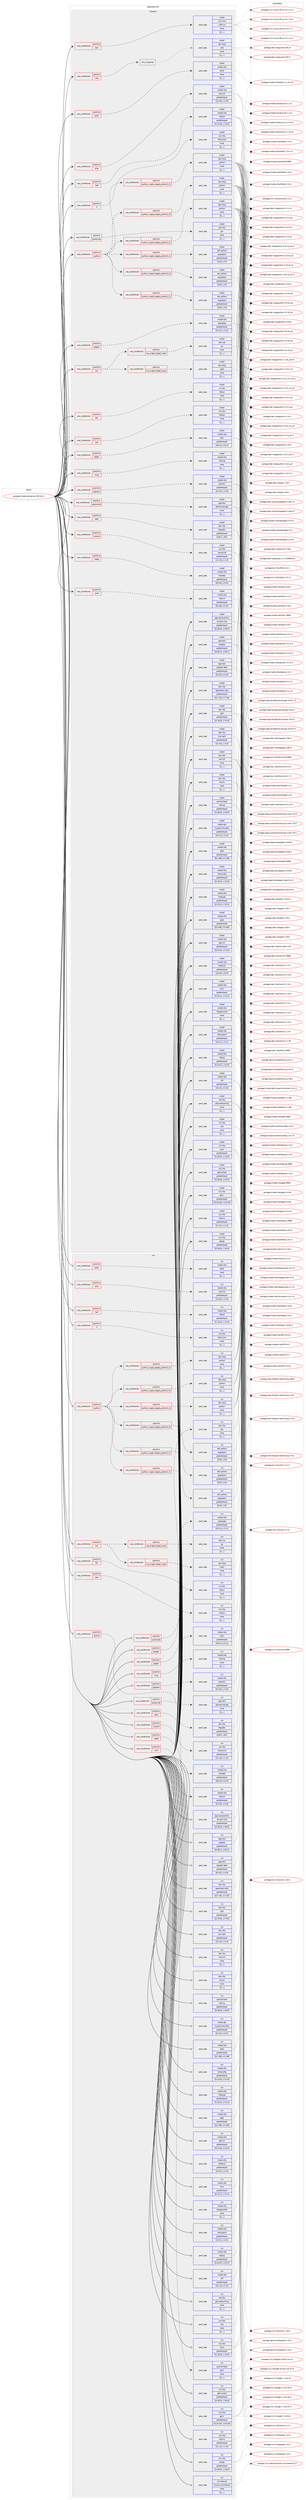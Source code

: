 digraph prolog {

# *************
# Graph options
# *************

newrank=true;
concentrate=true;
compound=true;
graph [rankdir=LR,fontname=Helvetica,fontsize=10,ranksep=1.5];#, ranksep=2.5, nodesep=0.2];
edge  [arrowhead=vee];
node  [fontname=Helvetica,fontsize=10];

# **********
# The ebuild
# **********

subgraph cluster_leftcol {
color=gray;
label=<<i>ebuild</i>>;
id [label="portage://media-gfx/gimp-2.99.18-r1", color=red, width=4, href="../media-gfx/gimp-2.99.18-r1.svg"];
}

# ****************
# The dependencies
# ****************

subgraph cluster_midcol {
color=gray;
label=<<i>dependencies</i>>;
subgraph cluster_compile {
fillcolor="#eeeeee";
style=filled;
label=<<i>compile</i>>;
subgraph cond75532 {
dependency302983 [label=<<TABLE BORDER="0" CELLBORDER="1" CELLSPACING="0" CELLPADDING="4"><TR><TD ROWSPAN="3" CELLPADDING="10">use_conditional</TD></TR><TR><TD>positive</TD></TR><TR><TD>X</TD></TR></TABLE>>, shape=none, color=red];
subgraph pack224963 {
dependency302984 [label=<<TABLE BORDER="0" CELLBORDER="1" CELLSPACING="0" CELLPADDING="4" WIDTH="220"><TR><TD ROWSPAN="6" CELLPADDING="30">pack_dep</TD></TR><TR><TD WIDTH="110">install</TD></TR><TR><TD>x11-libs</TD></TR><TR><TD>libXcursor</TD></TR><TR><TD>none</TD></TR><TR><TD>[[],,,,]</TD></TR></TABLE>>, shape=none, color=blue];
}
dependency302983:e -> dependency302984:w [weight=20,style="dashed",arrowhead="vee"];
}
id:e -> dependency302983:w [weight=20,style="solid",arrowhead="vee"];
subgraph cond75533 {
dependency302985 [label=<<TABLE BORDER="0" CELLBORDER="1" CELLSPACING="0" CELLPADDING="4"><TR><TD ROWSPAN="3" CELLPADDING="10">use_conditional</TD></TR><TR><TD>positive</TD></TR><TR><TD>aalib</TD></TR></TABLE>>, shape=none, color=red];
subgraph pack224964 {
dependency302986 [label=<<TABLE BORDER="0" CELLBORDER="1" CELLSPACING="0" CELLPADDING="4" WIDTH="220"><TR><TD ROWSPAN="6" CELLPADDING="30">pack_dep</TD></TR><TR><TD WIDTH="110">install</TD></TR><TR><TD>media-libs</TD></TR><TR><TD>aalib</TD></TR><TR><TD>none</TD></TR><TR><TD>[[],,,,]</TD></TR></TABLE>>, shape=none, color=blue];
}
dependency302985:e -> dependency302986:w [weight=20,style="dashed",arrowhead="vee"];
}
id:e -> dependency302985:w [weight=20,style="solid",arrowhead="vee"];
subgraph cond75534 {
dependency302987 [label=<<TABLE BORDER="0" CELLBORDER="1" CELLSPACING="0" CELLPADDING="4"><TR><TD ROWSPAN="3" CELLPADDING="10">use_conditional</TD></TR><TR><TD>positive</TD></TR><TR><TD>alsa</TD></TR></TABLE>>, shape=none, color=red];
subgraph pack224965 {
dependency302988 [label=<<TABLE BORDER="0" CELLBORDER="1" CELLSPACING="0" CELLPADDING="4" WIDTH="220"><TR><TD ROWSPAN="6" CELLPADDING="30">pack_dep</TD></TR><TR><TD WIDTH="110">install</TD></TR><TR><TD>media-libs</TD></TR><TR><TD>alsa-lib</TD></TR><TR><TD>greaterequal</TD></TR><TR><TD>[[1,0,0],,,1.0.0]</TD></TR></TABLE>>, shape=none, color=blue];
}
dependency302987:e -> dependency302988:w [weight=20,style="dashed",arrowhead="vee"];
}
id:e -> dependency302987:w [weight=20,style="solid",arrowhead="vee"];
subgraph cond75535 {
dependency302989 [label=<<TABLE BORDER="0" CELLBORDER="1" CELLSPACING="0" CELLPADDING="4"><TR><TD ROWSPAN="3" CELLPADDING="10">use_conditional</TD></TR><TR><TD>positive</TD></TR><TR><TD>fits</TD></TR></TABLE>>, shape=none, color=red];
subgraph pack224966 {
dependency302990 [label=<<TABLE BORDER="0" CELLBORDER="1" CELLSPACING="0" CELLPADDING="4" WIDTH="220"><TR><TD ROWSPAN="6" CELLPADDING="30">pack_dep</TD></TR><TR><TD WIDTH="110">install</TD></TR><TR><TD>sci-libs</TD></TR><TR><TD>cfitsio</TD></TR><TR><TD>none</TD></TR><TR><TD>[[],,,,]</TD></TR></TABLE>>, shape=none, color=blue];
}
dependency302989:e -> dependency302990:w [weight=20,style="dashed",arrowhead="vee"];
}
id:e -> dependency302989:w [weight=20,style="solid",arrowhead="vee"];
subgraph cond75536 {
dependency302991 [label=<<TABLE BORDER="0" CELLBORDER="1" CELLSPACING="0" CELLPADDING="4"><TR><TD ROWSPAN="3" CELLPADDING="10">use_conditional</TD></TR><TR><TD>positive</TD></TR><TR><TD>heif</TD></TR></TABLE>>, shape=none, color=red];
subgraph pack224967 {
dependency302992 [label=<<TABLE BORDER="0" CELLBORDER="1" CELLSPACING="0" CELLPADDING="4" WIDTH="220"><TR><TD ROWSPAN="6" CELLPADDING="30">pack_dep</TD></TR><TR><TD WIDTH="110">install</TD></TR><TR><TD>media-libs</TD></TR><TR><TD>libheif</TD></TR><TR><TD>greaterequal</TD></TR><TR><TD>[[1,13,0],,,1.13.0]</TD></TR></TABLE>>, shape=none, color=blue];
}
dependency302991:e -> dependency302992:w [weight=20,style="dashed",arrowhead="vee"];
}
id:e -> dependency302991:w [weight=20,style="solid",arrowhead="vee"];
subgraph cond75537 {
dependency302993 [label=<<TABLE BORDER="0" CELLBORDER="1" CELLSPACING="0" CELLPADDING="4"><TR><TD ROWSPAN="3" CELLPADDING="10">use_conditional</TD></TR><TR><TD>positive</TD></TR><TR><TD>javascript</TD></TR></TABLE>>, shape=none, color=red];
subgraph pack224968 {
dependency302994 [label=<<TABLE BORDER="0" CELLBORDER="1" CELLSPACING="0" CELLPADDING="4" WIDTH="220"><TR><TD ROWSPAN="6" CELLPADDING="30">pack_dep</TD></TR><TR><TD WIDTH="110">install</TD></TR><TR><TD>dev-libs</TD></TR><TR><TD>gjs</TD></TR><TR><TD>none</TD></TR><TR><TD>[[],,,,]</TD></TR></TABLE>>, shape=none, color=blue];
}
dependency302993:e -> dependency302994:w [weight=20,style="dashed",arrowhead="vee"];
}
id:e -> dependency302993:w [weight=20,style="solid",arrowhead="vee"];
subgraph cond75538 {
dependency302995 [label=<<TABLE BORDER="0" CELLBORDER="1" CELLSPACING="0" CELLPADDING="4"><TR><TD ROWSPAN="3" CELLPADDING="10">use_conditional</TD></TR><TR><TD>positive</TD></TR><TR><TD>jpeg2k</TD></TR></TABLE>>, shape=none, color=red];
subgraph pack224969 {
dependency302996 [label=<<TABLE BORDER="0" CELLBORDER="1" CELLSPACING="0" CELLPADDING="4" WIDTH="220"><TR><TD ROWSPAN="6" CELLPADDING="30">pack_dep</TD></TR><TR><TD WIDTH="110">install</TD></TR><TR><TD>media-libs</TD></TR><TR><TD>openjpeg</TD></TR><TR><TD>greaterequal</TD></TR><TR><TD>[[2,3,1],,,2.3.1]</TD></TR></TABLE>>, shape=none, color=blue];
}
dependency302995:e -> dependency302996:w [weight=20,style="dashed",arrowhead="vee"];
}
id:e -> dependency302995:w [weight=20,style="solid",arrowhead="vee"];
subgraph cond75539 {
dependency302997 [label=<<TABLE BORDER="0" CELLBORDER="1" CELLSPACING="0" CELLPADDING="4"><TR><TD ROWSPAN="3" CELLPADDING="10">use_conditional</TD></TR><TR><TD>positive</TD></TR><TR><TD>jpegxl</TD></TR></TABLE>>, shape=none, color=red];
subgraph pack224970 {
dependency302998 [label=<<TABLE BORDER="0" CELLBORDER="1" CELLSPACING="0" CELLPADDING="4" WIDTH="220"><TR><TD ROWSPAN="6" CELLPADDING="30">pack_dep</TD></TR><TR><TD WIDTH="110">install</TD></TR><TR><TD>media-libs</TD></TR><TR><TD>libjxl</TD></TR><TR><TD>greaterequal</TD></TR><TR><TD>[[0,6,1],,,0.6.1]</TD></TR></TABLE>>, shape=none, color=blue];
}
dependency302997:e -> dependency302998:w [weight=20,style="dashed",arrowhead="vee"];
}
id:e -> dependency302997:w [weight=20,style="solid",arrowhead="vee"];
subgraph cond75540 {
dependency302999 [label=<<TABLE BORDER="0" CELLBORDER="1" CELLSPACING="0" CELLPADDING="4"><TR><TD ROWSPAN="3" CELLPADDING="10">use_conditional</TD></TR><TR><TD>positive</TD></TR><TR><TD>lua</TD></TR></TABLE>>, shape=none, color=red];
subgraph cond75541 {
dependency303000 [label=<<TABLE BORDER="0" CELLBORDER="1" CELLSPACING="0" CELLPADDING="4"><TR><TD ROWSPAN="3" CELLPADDING="10">use_conditional</TD></TR><TR><TD>positive</TD></TR><TR><TD>lua_single_target_luajit</TD></TR></TABLE>>, shape=none, color=red];
subgraph pack224971 {
dependency303001 [label=<<TABLE BORDER="0" CELLBORDER="1" CELLSPACING="0" CELLPADDING="4" WIDTH="220"><TR><TD ROWSPAN="6" CELLPADDING="30">pack_dep</TD></TR><TR><TD WIDTH="110">install</TD></TR><TR><TD>dev-lang</TD></TR><TR><TD>luajit</TD></TR><TR><TD>none</TD></TR><TR><TD>[[],,,,]</TD></TR></TABLE>>, shape=none, color=blue];
}
dependency303000:e -> dependency303001:w [weight=20,style="dashed",arrowhead="vee"];
}
dependency302999:e -> dependency303000:w [weight=20,style="dashed",arrowhead="vee"];
subgraph cond75542 {
dependency303002 [label=<<TABLE BORDER="0" CELLBORDER="1" CELLSPACING="0" CELLPADDING="4"><TR><TD ROWSPAN="3" CELLPADDING="10">use_conditional</TD></TR><TR><TD>positive</TD></TR><TR><TD>lua_single_target_luajit</TD></TR></TABLE>>, shape=none, color=red];
subgraph pack224972 {
dependency303003 [label=<<TABLE BORDER="0" CELLBORDER="1" CELLSPACING="0" CELLPADDING="4" WIDTH="220"><TR><TD ROWSPAN="6" CELLPADDING="30">pack_dep</TD></TR><TR><TD WIDTH="110">install</TD></TR><TR><TD>dev-lua</TD></TR><TR><TD>lgi</TD></TR><TR><TD>none</TD></TR><TR><TD>[[],,,,]</TD></TR></TABLE>>, shape=none, color=blue];
}
dependency303002:e -> dependency303003:w [weight=20,style="dashed",arrowhead="vee"];
}
dependency302999:e -> dependency303002:w [weight=20,style="dashed",arrowhead="vee"];
}
id:e -> dependency302999:w [weight=20,style="solid",arrowhead="vee"];
subgraph cond75543 {
dependency303004 [label=<<TABLE BORDER="0" CELLBORDER="1" CELLSPACING="0" CELLPADDING="4"><TR><TD ROWSPAN="3" CELLPADDING="10">use_conditional</TD></TR><TR><TD>positive</TD></TR><TR><TD>mng</TD></TR></TABLE>>, shape=none, color=red];
subgraph pack224973 {
dependency303005 [label=<<TABLE BORDER="0" CELLBORDER="1" CELLSPACING="0" CELLPADDING="4" WIDTH="220"><TR><TD ROWSPAN="6" CELLPADDING="30">pack_dep</TD></TR><TR><TD WIDTH="110">install</TD></TR><TR><TD>media-libs</TD></TR><TR><TD>libmng</TD></TR><TR><TD>none</TD></TR><TR><TD>[[],,,,]</TD></TR></TABLE>>, shape=none, color=blue];
}
dependency303004:e -> dependency303005:w [weight=20,style="dashed",arrowhead="vee"];
}
id:e -> dependency303004:w [weight=20,style="solid",arrowhead="vee"];
subgraph cond75544 {
dependency303006 [label=<<TABLE BORDER="0" CELLBORDER="1" CELLSPACING="0" CELLPADDING="4"><TR><TD ROWSPAN="3" CELLPADDING="10">use_conditional</TD></TR><TR><TD>positive</TD></TR><TR><TD>openexr</TD></TR></TABLE>>, shape=none, color=red];
subgraph pack224974 {
dependency303007 [label=<<TABLE BORDER="0" CELLBORDER="1" CELLSPACING="0" CELLPADDING="4" WIDTH="220"><TR><TD ROWSPAN="6" CELLPADDING="30">pack_dep</TD></TR><TR><TD WIDTH="110">install</TD></TR><TR><TD>media-libs</TD></TR><TR><TD>openexr</TD></TR><TR><TD>greaterequal</TD></TR><TR><TD>[[2,3,0],,,2.3.0]</TD></TR></TABLE>>, shape=none, color=blue];
}
dependency303006:e -> dependency303007:w [weight=20,style="dashed",arrowhead="vee"];
}
id:e -> dependency303006:w [weight=20,style="solid",arrowhead="vee"];
subgraph cond75545 {
dependency303008 [label=<<TABLE BORDER="0" CELLBORDER="1" CELLSPACING="0" CELLPADDING="4"><TR><TD ROWSPAN="3" CELLPADDING="10">use_conditional</TD></TR><TR><TD>positive</TD></TR><TR><TD>postscript</TD></TR></TABLE>>, shape=none, color=red];
subgraph pack224975 {
dependency303009 [label=<<TABLE BORDER="0" CELLBORDER="1" CELLSPACING="0" CELLPADDING="4" WIDTH="220"><TR><TD ROWSPAN="6" CELLPADDING="30">pack_dep</TD></TR><TR><TD WIDTH="110">install</TD></TR><TR><TD>app-text</TD></TR><TR><TD>ghostscript-gpl</TD></TR><TR><TD>none</TD></TR><TR><TD>[[],,,,]</TD></TR></TABLE>>, shape=none, color=blue];
}
dependency303008:e -> dependency303009:w [weight=20,style="dashed",arrowhead="vee"];
}
id:e -> dependency303008:w [weight=20,style="solid",arrowhead="vee"];
subgraph cond75546 {
dependency303010 [label=<<TABLE BORDER="0" CELLBORDER="1" CELLSPACING="0" CELLPADDING="4"><TR><TD ROWSPAN="3" CELLPADDING="10">use_conditional</TD></TR><TR><TD>positive</TD></TR><TR><TD>python</TD></TR></TABLE>>, shape=none, color=red];
subgraph cond75547 {
dependency303011 [label=<<TABLE BORDER="0" CELLBORDER="1" CELLSPACING="0" CELLPADDING="4"><TR><TD ROWSPAN="3" CELLPADDING="10">use_conditional</TD></TR><TR><TD>positive</TD></TR><TR><TD>python_single_target_python3_10</TD></TR></TABLE>>, shape=none, color=red];
subgraph pack224976 {
dependency303012 [label=<<TABLE BORDER="0" CELLBORDER="1" CELLSPACING="0" CELLPADDING="4" WIDTH="220"><TR><TD ROWSPAN="6" CELLPADDING="30">pack_dep</TD></TR><TR><TD WIDTH="110">install</TD></TR><TR><TD>dev-lang</TD></TR><TR><TD>python</TD></TR><TR><TD>none</TD></TR><TR><TD>[[],,,,]</TD></TR></TABLE>>, shape=none, color=blue];
}
dependency303011:e -> dependency303012:w [weight=20,style="dashed",arrowhead="vee"];
}
dependency303010:e -> dependency303011:w [weight=20,style="dashed",arrowhead="vee"];
subgraph cond75548 {
dependency303013 [label=<<TABLE BORDER="0" CELLBORDER="1" CELLSPACING="0" CELLPADDING="4"><TR><TD ROWSPAN="3" CELLPADDING="10">use_conditional</TD></TR><TR><TD>positive</TD></TR><TR><TD>python_single_target_python3_11</TD></TR></TABLE>>, shape=none, color=red];
subgraph pack224977 {
dependency303014 [label=<<TABLE BORDER="0" CELLBORDER="1" CELLSPACING="0" CELLPADDING="4" WIDTH="220"><TR><TD ROWSPAN="6" CELLPADDING="30">pack_dep</TD></TR><TR><TD WIDTH="110">install</TD></TR><TR><TD>dev-lang</TD></TR><TR><TD>python</TD></TR><TR><TD>none</TD></TR><TR><TD>[[],,,,]</TD></TR></TABLE>>, shape=none, color=blue];
}
dependency303013:e -> dependency303014:w [weight=20,style="dashed",arrowhead="vee"];
}
dependency303010:e -> dependency303013:w [weight=20,style="dashed",arrowhead="vee"];
subgraph cond75549 {
dependency303015 [label=<<TABLE BORDER="0" CELLBORDER="1" CELLSPACING="0" CELLPADDING="4"><TR><TD ROWSPAN="3" CELLPADDING="10">use_conditional</TD></TR><TR><TD>positive</TD></TR><TR><TD>python_single_target_python3_12</TD></TR></TABLE>>, shape=none, color=red];
subgraph pack224978 {
dependency303016 [label=<<TABLE BORDER="0" CELLBORDER="1" CELLSPACING="0" CELLPADDING="4" WIDTH="220"><TR><TD ROWSPAN="6" CELLPADDING="30">pack_dep</TD></TR><TR><TD WIDTH="110">install</TD></TR><TR><TD>dev-lang</TD></TR><TR><TD>python</TD></TR><TR><TD>none</TD></TR><TR><TD>[[],,,,]</TD></TR></TABLE>>, shape=none, color=blue];
}
dependency303015:e -> dependency303016:w [weight=20,style="dashed",arrowhead="vee"];
}
dependency303010:e -> dependency303015:w [weight=20,style="dashed",arrowhead="vee"];
subgraph cond75550 {
dependency303017 [label=<<TABLE BORDER="0" CELLBORDER="1" CELLSPACING="0" CELLPADDING="4"><TR><TD ROWSPAN="3" CELLPADDING="10">use_conditional</TD></TR><TR><TD>positive</TD></TR><TR><TD>python_single_target_python3_10</TD></TR></TABLE>>, shape=none, color=red];
subgraph pack224979 {
dependency303018 [label=<<TABLE BORDER="0" CELLBORDER="1" CELLSPACING="0" CELLPADDING="4" WIDTH="220"><TR><TD ROWSPAN="6" CELLPADDING="30">pack_dep</TD></TR><TR><TD WIDTH="110">install</TD></TR><TR><TD>dev-python</TD></TR><TR><TD>pygobject</TD></TR><TR><TD>greaterequal</TD></TR><TR><TD>[[3,0],,,3.0]</TD></TR></TABLE>>, shape=none, color=blue];
}
dependency303017:e -> dependency303018:w [weight=20,style="dashed",arrowhead="vee"];
}
dependency303010:e -> dependency303017:w [weight=20,style="dashed",arrowhead="vee"];
subgraph cond75551 {
dependency303019 [label=<<TABLE BORDER="0" CELLBORDER="1" CELLSPACING="0" CELLPADDING="4"><TR><TD ROWSPAN="3" CELLPADDING="10">use_conditional</TD></TR><TR><TD>positive</TD></TR><TR><TD>python_single_target_python3_11</TD></TR></TABLE>>, shape=none, color=red];
subgraph pack224980 {
dependency303020 [label=<<TABLE BORDER="0" CELLBORDER="1" CELLSPACING="0" CELLPADDING="4" WIDTH="220"><TR><TD ROWSPAN="6" CELLPADDING="30">pack_dep</TD></TR><TR><TD WIDTH="110">install</TD></TR><TR><TD>dev-python</TD></TR><TR><TD>pygobject</TD></TR><TR><TD>greaterequal</TD></TR><TR><TD>[[3,0],,,3.0]</TD></TR></TABLE>>, shape=none, color=blue];
}
dependency303019:e -> dependency303020:w [weight=20,style="dashed",arrowhead="vee"];
}
dependency303010:e -> dependency303019:w [weight=20,style="dashed",arrowhead="vee"];
subgraph cond75552 {
dependency303021 [label=<<TABLE BORDER="0" CELLBORDER="1" CELLSPACING="0" CELLPADDING="4"><TR><TD ROWSPAN="3" CELLPADDING="10">use_conditional</TD></TR><TR><TD>positive</TD></TR><TR><TD>python_single_target_python3_12</TD></TR></TABLE>>, shape=none, color=red];
subgraph pack224981 {
dependency303022 [label=<<TABLE BORDER="0" CELLBORDER="1" CELLSPACING="0" CELLPADDING="4" WIDTH="220"><TR><TD ROWSPAN="6" CELLPADDING="30">pack_dep</TD></TR><TR><TD WIDTH="110">install</TD></TR><TR><TD>dev-python</TD></TR><TR><TD>pygobject</TD></TR><TR><TD>greaterequal</TD></TR><TR><TD>[[3,0],,,3.0]</TD></TR></TABLE>>, shape=none, color=blue];
}
dependency303021:e -> dependency303022:w [weight=20,style="dashed",arrowhead="vee"];
}
dependency303010:e -> dependency303021:w [weight=20,style="dashed",arrowhead="vee"];
}
id:e -> dependency303010:w [weight=20,style="solid",arrowhead="vee"];
subgraph cond75553 {
dependency303023 [label=<<TABLE BORDER="0" CELLBORDER="1" CELLSPACING="0" CELLPADDING="4"><TR><TD ROWSPAN="3" CELLPADDING="10">use_conditional</TD></TR><TR><TD>positive</TD></TR><TR><TD>test</TD></TR></TABLE>>, shape=none, color=red];
subgraph pack224982 {
dependency303024 [label=<<TABLE BORDER="0" CELLBORDER="1" CELLSPACING="0" CELLPADDING="4" WIDTH="220"><TR><TD ROWSPAN="6" CELLPADDING="30">pack_dep</TD></TR><TR><TD WIDTH="110">install</TD></TR><TR><TD>x11-misc</TD></TR><TR><TD>xvfb-run</TD></TR><TR><TD>none</TD></TR><TR><TD>[[],,,,]</TD></TR></TABLE>>, shape=none, color=blue];
}
dependency303023:e -> dependency303024:w [weight=20,style="dashed",arrowhead="vee"];
}
id:e -> dependency303023:w [weight=20,style="solid",arrowhead="vee"];
subgraph cond75554 {
dependency303025 [label=<<TABLE BORDER="0" CELLBORDER="1" CELLSPACING="0" CELLPADDING="4"><TR><TD ROWSPAN="3" CELLPADDING="10">use_conditional</TD></TR><TR><TD>positive</TD></TR><TR><TD>udev</TD></TR></TABLE>>, shape=none, color=red];
subgraph pack224983 {
dependency303026 [label=<<TABLE BORDER="0" CELLBORDER="1" CELLSPACING="0" CELLPADDING="4" WIDTH="220"><TR><TD ROWSPAN="6" CELLPADDING="30">pack_dep</TD></TR><TR><TD WIDTH="110">install</TD></TR><TR><TD>dev-libs</TD></TR><TR><TD>libgudev</TD></TR><TR><TD>greaterequal</TD></TR><TR><TD>[[167],,,167]</TD></TR></TABLE>>, shape=none, color=blue];
}
dependency303025:e -> dependency303026:w [weight=20,style="dashed",arrowhead="vee"];
}
id:e -> dependency303025:w [weight=20,style="solid",arrowhead="vee"];
subgraph cond75555 {
dependency303027 [label=<<TABLE BORDER="0" CELLBORDER="1" CELLSPACING="0" CELLPADDING="4"><TR><TD ROWSPAN="3" CELLPADDING="10">use_conditional</TD></TR><TR><TD>positive</TD></TR><TR><TD>unwind</TD></TR></TABLE>>, shape=none, color=red];
subgraph pack224984 {
dependency303028 [label=<<TABLE BORDER="0" CELLBORDER="1" CELLSPACING="0" CELLPADDING="4" WIDTH="220"><TR><TD ROWSPAN="6" CELLPADDING="30">pack_dep</TD></TR><TR><TD WIDTH="110">install</TD></TR><TR><TD>sys-libs</TD></TR><TR><TD>libunwind</TD></TR><TR><TD>greaterequal</TD></TR><TR><TD>[[1,1,0],,,1.1.0]</TD></TR></TABLE>>, shape=none, color=blue];
}
dependency303027:e -> dependency303028:w [weight=20,style="dashed",arrowhead="vee"];
}
id:e -> dependency303027:w [weight=20,style="solid",arrowhead="vee"];
subgraph cond75556 {
dependency303029 [label=<<TABLE BORDER="0" CELLBORDER="1" CELLSPACING="0" CELLPADDING="4"><TR><TD ROWSPAN="3" CELLPADDING="10">use_conditional</TD></TR><TR><TD>positive</TD></TR><TR><TD>vala</TD></TR></TABLE>>, shape=none, color=red];
subgraph any2325 {
dependency303030 [label=<<TABLE BORDER="0" CELLBORDER="1" CELLSPACING="0" CELLPADDING="4"><TR><TD CELLPADDING="10">any_of_group</TD></TR></TABLE>>, shape=none, color=red];subgraph pack224985 {
dependency303031 [label=<<TABLE BORDER="0" CELLBORDER="1" CELLSPACING="0" CELLPADDING="4" WIDTH="220"><TR><TD ROWSPAN="6" CELLPADDING="30">pack_dep</TD></TR><TR><TD WIDTH="110">install</TD></TR><TR><TD>dev-lang</TD></TR><TR><TD>vala</TD></TR><TR><TD>none</TD></TR><TR><TD>[[],,,,]</TD></TR></TABLE>>, shape=none, color=blue];
}
dependency303030:e -> dependency303031:w [weight=20,style="dotted",arrowhead="oinv"];
}
dependency303029:e -> dependency303030:w [weight=20,style="dashed",arrowhead="vee"];
}
id:e -> dependency303029:w [weight=20,style="solid",arrowhead="vee"];
subgraph cond75557 {
dependency303032 [label=<<TABLE BORDER="0" CELLBORDER="1" CELLSPACING="0" CELLPADDING="4"><TR><TD ROWSPAN="3" CELLPADDING="10">use_conditional</TD></TR><TR><TD>positive</TD></TR><TR><TD>webp</TD></TR></TABLE>>, shape=none, color=red];
subgraph pack224986 {
dependency303033 [label=<<TABLE BORDER="0" CELLBORDER="1" CELLSPACING="0" CELLPADDING="4" WIDTH="220"><TR><TD ROWSPAN="6" CELLPADDING="30">pack_dep</TD></TR><TR><TD WIDTH="110">install</TD></TR><TR><TD>media-libs</TD></TR><TR><TD>libwebp</TD></TR><TR><TD>greaterequal</TD></TR><TR><TD>[[0,6,0],,,0.6.0]</TD></TR></TABLE>>, shape=none, color=blue];
}
dependency303032:e -> dependency303033:w [weight=20,style="dashed",arrowhead="vee"];
}
id:e -> dependency303032:w [weight=20,style="solid",arrowhead="vee"];
subgraph cond75558 {
dependency303034 [label=<<TABLE BORDER="0" CELLBORDER="1" CELLSPACING="0" CELLPADDING="4"><TR><TD ROWSPAN="3" CELLPADDING="10">use_conditional</TD></TR><TR><TD>positive</TD></TR><TR><TD>wmf</TD></TR></TABLE>>, shape=none, color=red];
subgraph pack224987 {
dependency303035 [label=<<TABLE BORDER="0" CELLBORDER="1" CELLSPACING="0" CELLPADDING="4" WIDTH="220"><TR><TD ROWSPAN="6" CELLPADDING="30">pack_dep</TD></TR><TR><TD WIDTH="110">install</TD></TR><TR><TD>media-libs</TD></TR><TR><TD>libwmf</TD></TR><TR><TD>greaterequal</TD></TR><TR><TD>[[0,2,8],,,0.2.8]</TD></TR></TABLE>>, shape=none, color=blue];
}
dependency303034:e -> dependency303035:w [weight=20,style="dashed",arrowhead="vee"];
}
id:e -> dependency303034:w [weight=20,style="solid",arrowhead="vee"];
subgraph cond75559 {
dependency303036 [label=<<TABLE BORDER="0" CELLBORDER="1" CELLSPACING="0" CELLPADDING="4"><TR><TD ROWSPAN="3" CELLPADDING="10">use_conditional</TD></TR><TR><TD>positive</TD></TR><TR><TD>xpm</TD></TR></TABLE>>, shape=none, color=red];
subgraph pack224988 {
dependency303037 [label=<<TABLE BORDER="0" CELLBORDER="1" CELLSPACING="0" CELLPADDING="4" WIDTH="220"><TR><TD ROWSPAN="6" CELLPADDING="30">pack_dep</TD></TR><TR><TD WIDTH="110">install</TD></TR><TR><TD>x11-libs</TD></TR><TR><TD>libXpm</TD></TR><TR><TD>none</TD></TR><TR><TD>[[],,,,]</TD></TR></TABLE>>, shape=none, color=blue];
}
dependency303036:e -> dependency303037:w [weight=20,style="dashed",arrowhead="vee"];
}
id:e -> dependency303036:w [weight=20,style="solid",arrowhead="vee"];
subgraph pack224989 {
dependency303038 [label=<<TABLE BORDER="0" CELLBORDER="1" CELLSPACING="0" CELLPADDING="4" WIDTH="220"><TR><TD ROWSPAN="6" CELLPADDING="30">pack_dep</TD></TR><TR><TD WIDTH="110">install</TD></TR><TR><TD>app-accessibility</TD></TR><TR><TD>at-spi2-core</TD></TR><TR><TD>greaterequal</TD></TR><TR><TD>[[2,46,0],,,2.46.0]</TD></TR></TABLE>>, shape=none, color=blue];
}
id:e -> dependency303038:w [weight=20,style="solid",arrowhead="vee"];
subgraph pack224990 {
dependency303039 [label=<<TABLE BORDER="0" CELLBORDER="1" CELLSPACING="0" CELLPADDING="4" WIDTH="220"><TR><TD ROWSPAN="6" CELLPADDING="30">pack_dep</TD></TR><TR><TD WIDTH="110">install</TD></TR><TR><TD>app-text</TD></TR><TR><TD>poppler</TD></TR><TR><TD>greaterequal</TD></TR><TR><TD>[[0,90,1],,,0.90.1]</TD></TR></TABLE>>, shape=none, color=blue];
}
id:e -> dependency303039:w [weight=20,style="solid",arrowhead="vee"];
subgraph pack224991 {
dependency303040 [label=<<TABLE BORDER="0" CELLBORDER="1" CELLSPACING="0" CELLPADDING="4" WIDTH="220"><TR><TD ROWSPAN="6" CELLPADDING="30">pack_dep</TD></TR><TR><TD WIDTH="110">install</TD></TR><TR><TD>app-text</TD></TR><TR><TD>poppler-data</TD></TR><TR><TD>greaterequal</TD></TR><TR><TD>[[0,4,9],,,0.4.9]</TD></TR></TABLE>>, shape=none, color=blue];
}
id:e -> dependency303040:w [weight=20,style="solid",arrowhead="vee"];
subgraph pack224992 {
dependency303041 [label=<<TABLE BORDER="0" CELLBORDER="1" CELLSPACING="0" CELLPADDING="4" WIDTH="220"><TR><TD ROWSPAN="6" CELLPADDING="30">pack_dep</TD></TR><TR><TD WIDTH="110">install</TD></TR><TR><TD>dev-libs</TD></TR><TR><TD>appstream-glib</TD></TR><TR><TD>greaterequal</TD></TR><TR><TD>[[0,7,16],,,0.7.16]</TD></TR></TABLE>>, shape=none, color=blue];
}
id:e -> dependency303041:w [weight=20,style="solid",arrowhead="vee"];
subgraph pack224993 {
dependency303042 [label=<<TABLE BORDER="0" CELLBORDER="1" CELLSPACING="0" CELLPADDING="4" WIDTH="220"><TR><TD ROWSPAN="6" CELLPADDING="30">pack_dep</TD></TR><TR><TD WIDTH="110">install</TD></TR><TR><TD>dev-libs</TD></TR><TR><TD>glib</TD></TR><TR><TD>greaterequal</TD></TR><TR><TD>[[2,70,0],,,2.70.0]</TD></TR></TABLE>>, shape=none, color=blue];
}
id:e -> dependency303042:w [weight=20,style="solid",arrowhead="vee"];
subgraph pack224994 {
dependency303043 [label=<<TABLE BORDER="0" CELLBORDER="1" CELLSPACING="0" CELLPADDING="4" WIDTH="220"><TR><TD ROWSPAN="6" CELLPADDING="30">pack_dep</TD></TR><TR><TD WIDTH="110">install</TD></TR><TR><TD>dev-libs</TD></TR><TR><TD>json-glib</TD></TR><TR><TD>greaterequal</TD></TR><TR><TD>[[1,4,4],,,1.4.4]</TD></TR></TABLE>>, shape=none, color=blue];
}
id:e -> dependency303043:w [weight=20,style="solid",arrowhead="vee"];
subgraph pack224995 {
dependency303044 [label=<<TABLE BORDER="0" CELLBORDER="1" CELLSPACING="0" CELLPADDING="4" WIDTH="220"><TR><TD ROWSPAN="6" CELLPADDING="30">pack_dep</TD></TR><TR><TD WIDTH="110">install</TD></TR><TR><TD>dev-libs</TD></TR><TR><TD>libxml2</TD></TR><TR><TD>none</TD></TR><TR><TD>[[],,,,]</TD></TR></TABLE>>, shape=none, color=blue];
}
id:e -> dependency303044:w [weight=20,style="solid",arrowhead="vee"];
subgraph pack224996 {
dependency303045 [label=<<TABLE BORDER="0" CELLBORDER="1" CELLSPACING="0" CELLPADDING="4" WIDTH="220"><TR><TD ROWSPAN="6" CELLPADDING="30">pack_dep</TD></TR><TR><TD WIDTH="110">install</TD></TR><TR><TD>dev-libs</TD></TR><TR><TD>libxslt</TD></TR><TR><TD>none</TD></TR><TR><TD>[[],,,,]</TD></TR></TABLE>>, shape=none, color=blue];
}
id:e -> dependency303045:w [weight=20,style="solid",arrowhead="vee"];
subgraph pack224997 {
dependency303046 [label=<<TABLE BORDER="0" CELLBORDER="1" CELLSPACING="0" CELLPADDING="4" WIDTH="220"><TR><TD ROWSPAN="6" CELLPADDING="30">pack_dep</TD></TR><TR><TD WIDTH="110">install</TD></TR><TR><TD>gnome-base</TD></TR><TR><TD>librsvg</TD></TR><TR><TD>greaterequal</TD></TR><TR><TD>[[2,46,0],,,2.46.0]</TD></TR></TABLE>>, shape=none, color=blue];
}
id:e -> dependency303046:w [weight=20,style="solid",arrowhead="vee"];
subgraph pack224998 {
dependency303047 [label=<<TABLE BORDER="0" CELLBORDER="1" CELLSPACING="0" CELLPADDING="4" WIDTH="220"><TR><TD ROWSPAN="6" CELLPADDING="30">pack_dep</TD></TR><TR><TD WIDTH="110">install</TD></TR><TR><TD>media-gfx</TD></TR><TR><TD>mypaint-brushes</TD></TR><TR><TD>greaterequal</TD></TR><TR><TD>[[2,0,2],,,2.0.2]</TD></TR></TABLE>>, shape=none, color=blue];
}
id:e -> dependency303047:w [weight=20,style="solid",arrowhead="vee"];
subgraph pack224999 {
dependency303048 [label=<<TABLE BORDER="0" CELLBORDER="1" CELLSPACING="0" CELLPADDING="4" WIDTH="220"><TR><TD ROWSPAN="6" CELLPADDING="30">pack_dep</TD></TR><TR><TD WIDTH="110">install</TD></TR><TR><TD>media-libs</TD></TR><TR><TD>babl</TD></TR><TR><TD>greaterequal</TD></TR><TR><TD>[[0,1,98],,,0.1.98]</TD></TR></TABLE>>, shape=none, color=blue];
}
id:e -> dependency303048:w [weight=20,style="solid",arrowhead="vee"];
subgraph pack225000 {
dependency303049 [label=<<TABLE BORDER="0" CELLBORDER="1" CELLSPACING="0" CELLPADDING="4" WIDTH="220"><TR><TD ROWSPAN="6" CELLPADDING="30">pack_dep</TD></TR><TR><TD WIDTH="110">install</TD></TR><TR><TD>media-libs</TD></TR><TR><TD>fontconfig</TD></TR><TR><TD>greaterequal</TD></TR><TR><TD>[[2,12,6],,,2.12.6]</TD></TR></TABLE>>, shape=none, color=blue];
}
id:e -> dependency303049:w [weight=20,style="solid",arrowhead="vee"];
subgraph pack225001 {
dependency303050 [label=<<TABLE BORDER="0" CELLBORDER="1" CELLSPACING="0" CELLPADDING="4" WIDTH="220"><TR><TD ROWSPAN="6" CELLPADDING="30">pack_dep</TD></TR><TR><TD WIDTH="110">install</TD></TR><TR><TD>media-libs</TD></TR><TR><TD>freetype</TD></TR><TR><TD>greaterequal</TD></TR><TR><TD>[[2,10,2],,,2.10.2]</TD></TR></TABLE>>, shape=none, color=blue];
}
id:e -> dependency303050:w [weight=20,style="solid",arrowhead="vee"];
subgraph pack225002 {
dependency303051 [label=<<TABLE BORDER="0" CELLBORDER="1" CELLSPACING="0" CELLPADDING="4" WIDTH="220"><TR><TD ROWSPAN="6" CELLPADDING="30">pack_dep</TD></TR><TR><TD WIDTH="110">install</TD></TR><TR><TD>media-libs</TD></TR><TR><TD>gegl</TD></TR><TR><TD>greaterequal</TD></TR><TR><TD>[[0,4,48],,,0.4.48]</TD></TR></TABLE>>, shape=none, color=blue];
}
id:e -> dependency303051:w [weight=20,style="solid",arrowhead="vee"];
subgraph pack225003 {
dependency303052 [label=<<TABLE BORDER="0" CELLBORDER="1" CELLSPACING="0" CELLPADDING="4" WIDTH="220"><TR><TD ROWSPAN="6" CELLPADDING="30">pack_dep</TD></TR><TR><TD WIDTH="110">install</TD></TR><TR><TD>media-libs</TD></TR><TR><TD>gexiv2</TD></TR><TR><TD>greaterequal</TD></TR><TR><TD>[[0,14,0],,,0.14.0]</TD></TR></TABLE>>, shape=none, color=blue];
}
id:e -> dependency303052:w [weight=20,style="solid",arrowhead="vee"];
subgraph pack225004 {
dependency303053 [label=<<TABLE BORDER="0" CELLBORDER="1" CELLSPACING="0" CELLPADDING="4" WIDTH="220"><TR><TD ROWSPAN="6" CELLPADDING="30">pack_dep</TD></TR><TR><TD WIDTH="110">install</TD></TR><TR><TD>media-libs</TD></TR><TR><TD>harfbuzz</TD></TR><TR><TD>greaterequal</TD></TR><TR><TD>[[2,6,5],,,2.6.5]</TD></TR></TABLE>>, shape=none, color=blue];
}
id:e -> dependency303053:w [weight=20,style="solid",arrowhead="vee"];
subgraph pack225005 {
dependency303054 [label=<<TABLE BORDER="0" CELLBORDER="1" CELLSPACING="0" CELLPADDING="4" WIDTH="220"><TR><TD ROWSPAN="6" CELLPADDING="30">pack_dep</TD></TR><TR><TD WIDTH="110">install</TD></TR><TR><TD>media-libs</TD></TR><TR><TD>lcms</TD></TR><TR><TD>greaterequal</TD></TR><TR><TD>[[2,13,1],,,2.13.1]</TD></TR></TABLE>>, shape=none, color=blue];
}
id:e -> dependency303054:w [weight=20,style="solid",arrowhead="vee"];
subgraph pack225006 {
dependency303055 [label=<<TABLE BORDER="0" CELLBORDER="1" CELLSPACING="0" CELLPADDING="4" WIDTH="220"><TR><TD ROWSPAN="6" CELLPADDING="30">pack_dep</TD></TR><TR><TD WIDTH="110">install</TD></TR><TR><TD>media-libs</TD></TR><TR><TD>libjpeg-turbo</TD></TR><TR><TD>none</TD></TR><TR><TD>[[],,,,]</TD></TR></TABLE>>, shape=none, color=blue];
}
id:e -> dependency303055:w [weight=20,style="solid",arrowhead="vee"];
subgraph pack225007 {
dependency303056 [label=<<TABLE BORDER="0" CELLBORDER="1" CELLSPACING="0" CELLPADDING="4" WIDTH="220"><TR><TD ROWSPAN="6" CELLPADDING="30">pack_dep</TD></TR><TR><TD WIDTH="110">install</TD></TR><TR><TD>media-libs</TD></TR><TR><TD>libmypaint</TD></TR><TR><TD>greaterequal</TD></TR><TR><TD>[[1,6,1],,,1.6.1]</TD></TR></TABLE>>, shape=none, color=blue];
}
id:e -> dependency303056:w [weight=20,style="solid",arrowhead="vee"];
subgraph pack225008 {
dependency303057 [label=<<TABLE BORDER="0" CELLBORDER="1" CELLSPACING="0" CELLPADDING="4" WIDTH="220"><TR><TD ROWSPAN="6" CELLPADDING="30">pack_dep</TD></TR><TR><TD WIDTH="110">install</TD></TR><TR><TD>media-libs</TD></TR><TR><TD>libpng</TD></TR><TR><TD>greaterequal</TD></TR><TR><TD>[[1,6,37],,,1.6.37]</TD></TR></TABLE>>, shape=none, color=blue];
}
id:e -> dependency303057:w [weight=20,style="solid",arrowhead="vee"];
subgraph pack225009 {
dependency303058 [label=<<TABLE BORDER="0" CELLBORDER="1" CELLSPACING="0" CELLPADDING="4" WIDTH="220"><TR><TD ROWSPAN="6" CELLPADDING="30">pack_dep</TD></TR><TR><TD WIDTH="110">install</TD></TR><TR><TD>media-libs</TD></TR><TR><TD>tiff</TD></TR><TR><TD>greaterequal</TD></TR><TR><TD>[[4,1,0],,,4.1.0]</TD></TR></TABLE>>, shape=none, color=blue];
}
id:e -> dependency303058:w [weight=20,style="solid",arrowhead="vee"];
subgraph pack225010 {
dependency303059 [label=<<TABLE BORDER="0" CELLBORDER="1" CELLSPACING="0" CELLPADDING="4" WIDTH="220"><TR><TD ROWSPAN="6" CELLPADDING="30">pack_dep</TD></TR><TR><TD WIDTH="110">install</TD></TR><TR><TD>net-libs</TD></TR><TR><TD>glib-networking</TD></TR><TR><TD>none</TD></TR><TR><TD>[[],,,,]</TD></TR></TABLE>>, shape=none, color=blue];
}
id:e -> dependency303059:w [weight=20,style="solid",arrowhead="vee"];
subgraph pack225011 {
dependency303060 [label=<<TABLE BORDER="0" CELLBORDER="1" CELLSPACING="0" CELLPADDING="4" WIDTH="220"><TR><TD ROWSPAN="6" CELLPADDING="30">pack_dep</TD></TR><TR><TD WIDTH="110">install</TD></TR><TR><TD>sys-libs</TD></TR><TR><TD>zlib</TD></TR><TR><TD>none</TD></TR><TR><TD>[[],,,,]</TD></TR></TABLE>>, shape=none, color=blue];
}
id:e -> dependency303060:w [weight=20,style="solid",arrowhead="vee"];
subgraph pack225012 {
dependency303061 [label=<<TABLE BORDER="0" CELLBORDER="1" CELLSPACING="0" CELLPADDING="4" WIDTH="220"><TR><TD ROWSPAN="6" CELLPADDING="30">pack_dep</TD></TR><TR><TD WIDTH="110">install</TD></TR><TR><TD>x11-libs</TD></TR><TR><TD>cairo</TD></TR><TR><TD>greaterequal</TD></TR><TR><TD>[[1,16,0],,,1.16.0]</TD></TR></TABLE>>, shape=none, color=blue];
}
id:e -> dependency303061:w [weight=20,style="solid",arrowhead="vee"];
subgraph pack225013 {
dependency303062 [label=<<TABLE BORDER="0" CELLBORDER="1" CELLSPACING="0" CELLPADDING="4" WIDTH="220"><TR><TD ROWSPAN="6" CELLPADDING="30">pack_dep</TD></TR><TR><TD WIDTH="110">install</TD></TR><TR><TD>x11-libs</TD></TR><TR><TD>gdk-pixbuf</TD></TR><TR><TD>greaterequal</TD></TR><TR><TD>[[2,40,0],,,2.40.0]</TD></TR></TABLE>>, shape=none, color=blue];
}
id:e -> dependency303062:w [weight=20,style="solid",arrowhead="vee"];
subgraph pack225014 {
dependency303063 [label=<<TABLE BORDER="0" CELLBORDER="1" CELLSPACING="0" CELLPADDING="4" WIDTH="220"><TR><TD ROWSPAN="6" CELLPADDING="30">pack_dep</TD></TR><TR><TD WIDTH="110">install</TD></TR><TR><TD>x11-libs</TD></TR><TR><TD>gtk+</TD></TR><TR><TD>greaterequal</TD></TR><TR><TD>[[3,24,16],,,3.24.16]</TD></TR></TABLE>>, shape=none, color=blue];
}
id:e -> dependency303063:w [weight=20,style="solid",arrowhead="vee"];
subgraph pack225015 {
dependency303064 [label=<<TABLE BORDER="0" CELLBORDER="1" CELLSPACING="0" CELLPADDING="4" WIDTH="220"><TR><TD ROWSPAN="6" CELLPADDING="30">pack_dep</TD></TR><TR><TD WIDTH="110">install</TD></TR><TR><TD>x11-libs</TD></TR><TR><TD>libXmu</TD></TR><TR><TD>greaterequal</TD></TR><TR><TD>[[1,1,4],,,1.1.4]</TD></TR></TABLE>>, shape=none, color=blue];
}
id:e -> dependency303064:w [weight=20,style="solid",arrowhead="vee"];
subgraph pack225016 {
dependency303065 [label=<<TABLE BORDER="0" CELLBORDER="1" CELLSPACING="0" CELLPADDING="4" WIDTH="220"><TR><TD ROWSPAN="6" CELLPADDING="30">pack_dep</TD></TR><TR><TD WIDTH="110">install</TD></TR><TR><TD>x11-libs</TD></TR><TR><TD>pango</TD></TR><TR><TD>greaterequal</TD></TR><TR><TD>[[1,50,0],,,1.50.0]</TD></TR></TABLE>>, shape=none, color=blue];
}
id:e -> dependency303065:w [weight=20,style="solid",arrowhead="vee"];
}
subgraph cluster_compileandrun {
fillcolor="#eeeeee";
style=filled;
label=<<i>compile and run</i>>;
}
subgraph cluster_run {
fillcolor="#eeeeee";
style=filled;
label=<<i>run</i>>;
subgraph cond75560 {
dependency303066 [label=<<TABLE BORDER="0" CELLBORDER="1" CELLSPACING="0" CELLPADDING="4"><TR><TD ROWSPAN="3" CELLPADDING="10">use_conditional</TD></TR><TR><TD>positive</TD></TR><TR><TD>X</TD></TR></TABLE>>, shape=none, color=red];
subgraph pack225017 {
dependency303067 [label=<<TABLE BORDER="0" CELLBORDER="1" CELLSPACING="0" CELLPADDING="4" WIDTH="220"><TR><TD ROWSPAN="6" CELLPADDING="30">pack_dep</TD></TR><TR><TD WIDTH="110">run</TD></TR><TR><TD>x11-libs</TD></TR><TR><TD>libXcursor</TD></TR><TR><TD>none</TD></TR><TR><TD>[[],,,,]</TD></TR></TABLE>>, shape=none, color=blue];
}
dependency303066:e -> dependency303067:w [weight=20,style="dashed",arrowhead="vee"];
}
id:e -> dependency303066:w [weight=20,style="solid",arrowhead="odot"];
subgraph cond75561 {
dependency303068 [label=<<TABLE BORDER="0" CELLBORDER="1" CELLSPACING="0" CELLPADDING="4"><TR><TD ROWSPAN="3" CELLPADDING="10">use_conditional</TD></TR><TR><TD>positive</TD></TR><TR><TD>aalib</TD></TR></TABLE>>, shape=none, color=red];
subgraph pack225018 {
dependency303069 [label=<<TABLE BORDER="0" CELLBORDER="1" CELLSPACING="0" CELLPADDING="4" WIDTH="220"><TR><TD ROWSPAN="6" CELLPADDING="30">pack_dep</TD></TR><TR><TD WIDTH="110">run</TD></TR><TR><TD>media-libs</TD></TR><TR><TD>aalib</TD></TR><TR><TD>none</TD></TR><TR><TD>[[],,,,]</TD></TR></TABLE>>, shape=none, color=blue];
}
dependency303068:e -> dependency303069:w [weight=20,style="dashed",arrowhead="vee"];
}
id:e -> dependency303068:w [weight=20,style="solid",arrowhead="odot"];
subgraph cond75562 {
dependency303070 [label=<<TABLE BORDER="0" CELLBORDER="1" CELLSPACING="0" CELLPADDING="4"><TR><TD ROWSPAN="3" CELLPADDING="10">use_conditional</TD></TR><TR><TD>positive</TD></TR><TR><TD>alsa</TD></TR></TABLE>>, shape=none, color=red];
subgraph pack225019 {
dependency303071 [label=<<TABLE BORDER="0" CELLBORDER="1" CELLSPACING="0" CELLPADDING="4" WIDTH="220"><TR><TD ROWSPAN="6" CELLPADDING="30">pack_dep</TD></TR><TR><TD WIDTH="110">run</TD></TR><TR><TD>media-libs</TD></TR><TR><TD>alsa-lib</TD></TR><TR><TD>greaterequal</TD></TR><TR><TD>[[1,0,0],,,1.0.0]</TD></TR></TABLE>>, shape=none, color=blue];
}
dependency303070:e -> dependency303071:w [weight=20,style="dashed",arrowhead="vee"];
}
id:e -> dependency303070:w [weight=20,style="solid",arrowhead="odot"];
subgraph cond75563 {
dependency303072 [label=<<TABLE BORDER="0" CELLBORDER="1" CELLSPACING="0" CELLPADDING="4"><TR><TD ROWSPAN="3" CELLPADDING="10">use_conditional</TD></TR><TR><TD>positive</TD></TR><TR><TD>fits</TD></TR></TABLE>>, shape=none, color=red];
subgraph pack225020 {
dependency303073 [label=<<TABLE BORDER="0" CELLBORDER="1" CELLSPACING="0" CELLPADDING="4" WIDTH="220"><TR><TD ROWSPAN="6" CELLPADDING="30">pack_dep</TD></TR><TR><TD WIDTH="110">run</TD></TR><TR><TD>sci-libs</TD></TR><TR><TD>cfitsio</TD></TR><TR><TD>none</TD></TR><TR><TD>[[],,,,]</TD></TR></TABLE>>, shape=none, color=blue];
}
dependency303072:e -> dependency303073:w [weight=20,style="dashed",arrowhead="vee"];
}
id:e -> dependency303072:w [weight=20,style="solid",arrowhead="odot"];
subgraph cond75564 {
dependency303074 [label=<<TABLE BORDER="0" CELLBORDER="1" CELLSPACING="0" CELLPADDING="4"><TR><TD ROWSPAN="3" CELLPADDING="10">use_conditional</TD></TR><TR><TD>positive</TD></TR><TR><TD>gnome</TD></TR></TABLE>>, shape=none, color=red];
subgraph pack225021 {
dependency303075 [label=<<TABLE BORDER="0" CELLBORDER="1" CELLSPACING="0" CELLPADDING="4" WIDTH="220"><TR><TD ROWSPAN="6" CELLPADDING="30">pack_dep</TD></TR><TR><TD WIDTH="110">run</TD></TR><TR><TD>gnome-base</TD></TR><TR><TD>gvfs</TD></TR><TR><TD>none</TD></TR><TR><TD>[[],,,,]</TD></TR></TABLE>>, shape=none, color=blue];
}
dependency303074:e -> dependency303075:w [weight=20,style="dashed",arrowhead="vee"];
}
id:e -> dependency303074:w [weight=20,style="solid",arrowhead="odot"];
subgraph cond75565 {
dependency303076 [label=<<TABLE BORDER="0" CELLBORDER="1" CELLSPACING="0" CELLPADDING="4"><TR><TD ROWSPAN="3" CELLPADDING="10">use_conditional</TD></TR><TR><TD>positive</TD></TR><TR><TD>heif</TD></TR></TABLE>>, shape=none, color=red];
subgraph pack225022 {
dependency303077 [label=<<TABLE BORDER="0" CELLBORDER="1" CELLSPACING="0" CELLPADDING="4" WIDTH="220"><TR><TD ROWSPAN="6" CELLPADDING="30">pack_dep</TD></TR><TR><TD WIDTH="110">run</TD></TR><TR><TD>media-libs</TD></TR><TR><TD>libheif</TD></TR><TR><TD>greaterequal</TD></TR><TR><TD>[[1,13,0],,,1.13.0]</TD></TR></TABLE>>, shape=none, color=blue];
}
dependency303076:e -> dependency303077:w [weight=20,style="dashed",arrowhead="vee"];
}
id:e -> dependency303076:w [weight=20,style="solid",arrowhead="odot"];
subgraph cond75566 {
dependency303078 [label=<<TABLE BORDER="0" CELLBORDER="1" CELLSPACING="0" CELLPADDING="4"><TR><TD ROWSPAN="3" CELLPADDING="10">use_conditional</TD></TR><TR><TD>positive</TD></TR><TR><TD>javascript</TD></TR></TABLE>>, shape=none, color=red];
subgraph pack225023 {
dependency303079 [label=<<TABLE BORDER="0" CELLBORDER="1" CELLSPACING="0" CELLPADDING="4" WIDTH="220"><TR><TD ROWSPAN="6" CELLPADDING="30">pack_dep</TD></TR><TR><TD WIDTH="110">run</TD></TR><TR><TD>dev-libs</TD></TR><TR><TD>gjs</TD></TR><TR><TD>none</TD></TR><TR><TD>[[],,,,]</TD></TR></TABLE>>, shape=none, color=blue];
}
dependency303078:e -> dependency303079:w [weight=20,style="dashed",arrowhead="vee"];
}
id:e -> dependency303078:w [weight=20,style="solid",arrowhead="odot"];
subgraph cond75567 {
dependency303080 [label=<<TABLE BORDER="0" CELLBORDER="1" CELLSPACING="0" CELLPADDING="4"><TR><TD ROWSPAN="3" CELLPADDING="10">use_conditional</TD></TR><TR><TD>positive</TD></TR><TR><TD>jpeg2k</TD></TR></TABLE>>, shape=none, color=red];
subgraph pack225024 {
dependency303081 [label=<<TABLE BORDER="0" CELLBORDER="1" CELLSPACING="0" CELLPADDING="4" WIDTH="220"><TR><TD ROWSPAN="6" CELLPADDING="30">pack_dep</TD></TR><TR><TD WIDTH="110">run</TD></TR><TR><TD>media-libs</TD></TR><TR><TD>openjpeg</TD></TR><TR><TD>greaterequal</TD></TR><TR><TD>[[2,3,1],,,2.3.1]</TD></TR></TABLE>>, shape=none, color=blue];
}
dependency303080:e -> dependency303081:w [weight=20,style="dashed",arrowhead="vee"];
}
id:e -> dependency303080:w [weight=20,style="solid",arrowhead="odot"];
subgraph cond75568 {
dependency303082 [label=<<TABLE BORDER="0" CELLBORDER="1" CELLSPACING="0" CELLPADDING="4"><TR><TD ROWSPAN="3" CELLPADDING="10">use_conditional</TD></TR><TR><TD>positive</TD></TR><TR><TD>jpegxl</TD></TR></TABLE>>, shape=none, color=red];
subgraph pack225025 {
dependency303083 [label=<<TABLE BORDER="0" CELLBORDER="1" CELLSPACING="0" CELLPADDING="4" WIDTH="220"><TR><TD ROWSPAN="6" CELLPADDING="30">pack_dep</TD></TR><TR><TD WIDTH="110">run</TD></TR><TR><TD>media-libs</TD></TR><TR><TD>libjxl</TD></TR><TR><TD>greaterequal</TD></TR><TR><TD>[[0,6,1],,,0.6.1]</TD></TR></TABLE>>, shape=none, color=blue];
}
dependency303082:e -> dependency303083:w [weight=20,style="dashed",arrowhead="vee"];
}
id:e -> dependency303082:w [weight=20,style="solid",arrowhead="odot"];
subgraph cond75569 {
dependency303084 [label=<<TABLE BORDER="0" CELLBORDER="1" CELLSPACING="0" CELLPADDING="4"><TR><TD ROWSPAN="3" CELLPADDING="10">use_conditional</TD></TR><TR><TD>positive</TD></TR><TR><TD>lua</TD></TR></TABLE>>, shape=none, color=red];
subgraph cond75570 {
dependency303085 [label=<<TABLE BORDER="0" CELLBORDER="1" CELLSPACING="0" CELLPADDING="4"><TR><TD ROWSPAN="3" CELLPADDING="10">use_conditional</TD></TR><TR><TD>positive</TD></TR><TR><TD>lua_single_target_luajit</TD></TR></TABLE>>, shape=none, color=red];
subgraph pack225026 {
dependency303086 [label=<<TABLE BORDER="0" CELLBORDER="1" CELLSPACING="0" CELLPADDING="4" WIDTH="220"><TR><TD ROWSPAN="6" CELLPADDING="30">pack_dep</TD></TR><TR><TD WIDTH="110">run</TD></TR><TR><TD>dev-lang</TD></TR><TR><TD>luajit</TD></TR><TR><TD>none</TD></TR><TR><TD>[[],,,,]</TD></TR></TABLE>>, shape=none, color=blue];
}
dependency303085:e -> dependency303086:w [weight=20,style="dashed",arrowhead="vee"];
}
dependency303084:e -> dependency303085:w [weight=20,style="dashed",arrowhead="vee"];
subgraph cond75571 {
dependency303087 [label=<<TABLE BORDER="0" CELLBORDER="1" CELLSPACING="0" CELLPADDING="4"><TR><TD ROWSPAN="3" CELLPADDING="10">use_conditional</TD></TR><TR><TD>positive</TD></TR><TR><TD>lua_single_target_luajit</TD></TR></TABLE>>, shape=none, color=red];
subgraph pack225027 {
dependency303088 [label=<<TABLE BORDER="0" CELLBORDER="1" CELLSPACING="0" CELLPADDING="4" WIDTH="220"><TR><TD ROWSPAN="6" CELLPADDING="30">pack_dep</TD></TR><TR><TD WIDTH="110">run</TD></TR><TR><TD>dev-lua</TD></TR><TR><TD>lgi</TD></TR><TR><TD>none</TD></TR><TR><TD>[[],,,,]</TD></TR></TABLE>>, shape=none, color=blue];
}
dependency303087:e -> dependency303088:w [weight=20,style="dashed",arrowhead="vee"];
}
dependency303084:e -> dependency303087:w [weight=20,style="dashed",arrowhead="vee"];
}
id:e -> dependency303084:w [weight=20,style="solid",arrowhead="odot"];
subgraph cond75572 {
dependency303089 [label=<<TABLE BORDER="0" CELLBORDER="1" CELLSPACING="0" CELLPADDING="4"><TR><TD ROWSPAN="3" CELLPADDING="10">use_conditional</TD></TR><TR><TD>positive</TD></TR><TR><TD>mng</TD></TR></TABLE>>, shape=none, color=red];
subgraph pack225028 {
dependency303090 [label=<<TABLE BORDER="0" CELLBORDER="1" CELLSPACING="0" CELLPADDING="4" WIDTH="220"><TR><TD ROWSPAN="6" CELLPADDING="30">pack_dep</TD></TR><TR><TD WIDTH="110">run</TD></TR><TR><TD>media-libs</TD></TR><TR><TD>libmng</TD></TR><TR><TD>none</TD></TR><TR><TD>[[],,,,]</TD></TR></TABLE>>, shape=none, color=blue];
}
dependency303089:e -> dependency303090:w [weight=20,style="dashed",arrowhead="vee"];
}
id:e -> dependency303089:w [weight=20,style="solid",arrowhead="odot"];
subgraph cond75573 {
dependency303091 [label=<<TABLE BORDER="0" CELLBORDER="1" CELLSPACING="0" CELLPADDING="4"><TR><TD ROWSPAN="3" CELLPADDING="10">use_conditional</TD></TR><TR><TD>positive</TD></TR><TR><TD>openexr</TD></TR></TABLE>>, shape=none, color=red];
subgraph pack225029 {
dependency303092 [label=<<TABLE BORDER="0" CELLBORDER="1" CELLSPACING="0" CELLPADDING="4" WIDTH="220"><TR><TD ROWSPAN="6" CELLPADDING="30">pack_dep</TD></TR><TR><TD WIDTH="110">run</TD></TR><TR><TD>media-libs</TD></TR><TR><TD>openexr</TD></TR><TR><TD>greaterequal</TD></TR><TR><TD>[[2,3,0],,,2.3.0]</TD></TR></TABLE>>, shape=none, color=blue];
}
dependency303091:e -> dependency303092:w [weight=20,style="dashed",arrowhead="vee"];
}
id:e -> dependency303091:w [weight=20,style="solid",arrowhead="odot"];
subgraph cond75574 {
dependency303093 [label=<<TABLE BORDER="0" CELLBORDER="1" CELLSPACING="0" CELLPADDING="4"><TR><TD ROWSPAN="3" CELLPADDING="10">use_conditional</TD></TR><TR><TD>positive</TD></TR><TR><TD>postscript</TD></TR></TABLE>>, shape=none, color=red];
subgraph pack225030 {
dependency303094 [label=<<TABLE BORDER="0" CELLBORDER="1" CELLSPACING="0" CELLPADDING="4" WIDTH="220"><TR><TD ROWSPAN="6" CELLPADDING="30">pack_dep</TD></TR><TR><TD WIDTH="110">run</TD></TR><TR><TD>app-text</TD></TR><TR><TD>ghostscript-gpl</TD></TR><TR><TD>none</TD></TR><TR><TD>[[],,,,]</TD></TR></TABLE>>, shape=none, color=blue];
}
dependency303093:e -> dependency303094:w [weight=20,style="dashed",arrowhead="vee"];
}
id:e -> dependency303093:w [weight=20,style="solid",arrowhead="odot"];
subgraph cond75575 {
dependency303095 [label=<<TABLE BORDER="0" CELLBORDER="1" CELLSPACING="0" CELLPADDING="4"><TR><TD ROWSPAN="3" CELLPADDING="10">use_conditional</TD></TR><TR><TD>positive</TD></TR><TR><TD>python</TD></TR></TABLE>>, shape=none, color=red];
subgraph cond75576 {
dependency303096 [label=<<TABLE BORDER="0" CELLBORDER="1" CELLSPACING="0" CELLPADDING="4"><TR><TD ROWSPAN="3" CELLPADDING="10">use_conditional</TD></TR><TR><TD>positive</TD></TR><TR><TD>python_single_target_python3_10</TD></TR></TABLE>>, shape=none, color=red];
subgraph pack225031 {
dependency303097 [label=<<TABLE BORDER="0" CELLBORDER="1" CELLSPACING="0" CELLPADDING="4" WIDTH="220"><TR><TD ROWSPAN="6" CELLPADDING="30">pack_dep</TD></TR><TR><TD WIDTH="110">run</TD></TR><TR><TD>dev-lang</TD></TR><TR><TD>python</TD></TR><TR><TD>none</TD></TR><TR><TD>[[],,,,]</TD></TR></TABLE>>, shape=none, color=blue];
}
dependency303096:e -> dependency303097:w [weight=20,style="dashed",arrowhead="vee"];
}
dependency303095:e -> dependency303096:w [weight=20,style="dashed",arrowhead="vee"];
subgraph cond75577 {
dependency303098 [label=<<TABLE BORDER="0" CELLBORDER="1" CELLSPACING="0" CELLPADDING="4"><TR><TD ROWSPAN="3" CELLPADDING="10">use_conditional</TD></TR><TR><TD>positive</TD></TR><TR><TD>python_single_target_python3_11</TD></TR></TABLE>>, shape=none, color=red];
subgraph pack225032 {
dependency303099 [label=<<TABLE BORDER="0" CELLBORDER="1" CELLSPACING="0" CELLPADDING="4" WIDTH="220"><TR><TD ROWSPAN="6" CELLPADDING="30">pack_dep</TD></TR><TR><TD WIDTH="110">run</TD></TR><TR><TD>dev-lang</TD></TR><TR><TD>python</TD></TR><TR><TD>none</TD></TR><TR><TD>[[],,,,]</TD></TR></TABLE>>, shape=none, color=blue];
}
dependency303098:e -> dependency303099:w [weight=20,style="dashed",arrowhead="vee"];
}
dependency303095:e -> dependency303098:w [weight=20,style="dashed",arrowhead="vee"];
subgraph cond75578 {
dependency303100 [label=<<TABLE BORDER="0" CELLBORDER="1" CELLSPACING="0" CELLPADDING="4"><TR><TD ROWSPAN="3" CELLPADDING="10">use_conditional</TD></TR><TR><TD>positive</TD></TR><TR><TD>python_single_target_python3_12</TD></TR></TABLE>>, shape=none, color=red];
subgraph pack225033 {
dependency303101 [label=<<TABLE BORDER="0" CELLBORDER="1" CELLSPACING="0" CELLPADDING="4" WIDTH="220"><TR><TD ROWSPAN="6" CELLPADDING="30">pack_dep</TD></TR><TR><TD WIDTH="110">run</TD></TR><TR><TD>dev-lang</TD></TR><TR><TD>python</TD></TR><TR><TD>none</TD></TR><TR><TD>[[],,,,]</TD></TR></TABLE>>, shape=none, color=blue];
}
dependency303100:e -> dependency303101:w [weight=20,style="dashed",arrowhead="vee"];
}
dependency303095:e -> dependency303100:w [weight=20,style="dashed",arrowhead="vee"];
subgraph cond75579 {
dependency303102 [label=<<TABLE BORDER="0" CELLBORDER="1" CELLSPACING="0" CELLPADDING="4"><TR><TD ROWSPAN="3" CELLPADDING="10">use_conditional</TD></TR><TR><TD>positive</TD></TR><TR><TD>python_single_target_python3_10</TD></TR></TABLE>>, shape=none, color=red];
subgraph pack225034 {
dependency303103 [label=<<TABLE BORDER="0" CELLBORDER="1" CELLSPACING="0" CELLPADDING="4" WIDTH="220"><TR><TD ROWSPAN="6" CELLPADDING="30">pack_dep</TD></TR><TR><TD WIDTH="110">run</TD></TR><TR><TD>dev-python</TD></TR><TR><TD>pygobject</TD></TR><TR><TD>greaterequal</TD></TR><TR><TD>[[3,0],,,3.0]</TD></TR></TABLE>>, shape=none, color=blue];
}
dependency303102:e -> dependency303103:w [weight=20,style="dashed",arrowhead="vee"];
}
dependency303095:e -> dependency303102:w [weight=20,style="dashed",arrowhead="vee"];
subgraph cond75580 {
dependency303104 [label=<<TABLE BORDER="0" CELLBORDER="1" CELLSPACING="0" CELLPADDING="4"><TR><TD ROWSPAN="3" CELLPADDING="10">use_conditional</TD></TR><TR><TD>positive</TD></TR><TR><TD>python_single_target_python3_11</TD></TR></TABLE>>, shape=none, color=red];
subgraph pack225035 {
dependency303105 [label=<<TABLE BORDER="0" CELLBORDER="1" CELLSPACING="0" CELLPADDING="4" WIDTH="220"><TR><TD ROWSPAN="6" CELLPADDING="30">pack_dep</TD></TR><TR><TD WIDTH="110">run</TD></TR><TR><TD>dev-python</TD></TR><TR><TD>pygobject</TD></TR><TR><TD>greaterequal</TD></TR><TR><TD>[[3,0],,,3.0]</TD></TR></TABLE>>, shape=none, color=blue];
}
dependency303104:e -> dependency303105:w [weight=20,style="dashed",arrowhead="vee"];
}
dependency303095:e -> dependency303104:w [weight=20,style="dashed",arrowhead="vee"];
subgraph cond75581 {
dependency303106 [label=<<TABLE BORDER="0" CELLBORDER="1" CELLSPACING="0" CELLPADDING="4"><TR><TD ROWSPAN="3" CELLPADDING="10">use_conditional</TD></TR><TR><TD>positive</TD></TR><TR><TD>python_single_target_python3_12</TD></TR></TABLE>>, shape=none, color=red];
subgraph pack225036 {
dependency303107 [label=<<TABLE BORDER="0" CELLBORDER="1" CELLSPACING="0" CELLPADDING="4" WIDTH="220"><TR><TD ROWSPAN="6" CELLPADDING="30">pack_dep</TD></TR><TR><TD WIDTH="110">run</TD></TR><TR><TD>dev-python</TD></TR><TR><TD>pygobject</TD></TR><TR><TD>greaterequal</TD></TR><TR><TD>[[3,0],,,3.0]</TD></TR></TABLE>>, shape=none, color=blue];
}
dependency303106:e -> dependency303107:w [weight=20,style="dashed",arrowhead="vee"];
}
dependency303095:e -> dependency303106:w [weight=20,style="dashed",arrowhead="vee"];
}
id:e -> dependency303095:w [weight=20,style="solid",arrowhead="odot"];
subgraph cond75582 {
dependency303108 [label=<<TABLE BORDER="0" CELLBORDER="1" CELLSPACING="0" CELLPADDING="4"><TR><TD ROWSPAN="3" CELLPADDING="10">use_conditional</TD></TR><TR><TD>positive</TD></TR><TR><TD>udev</TD></TR></TABLE>>, shape=none, color=red];
subgraph pack225037 {
dependency303109 [label=<<TABLE BORDER="0" CELLBORDER="1" CELLSPACING="0" CELLPADDING="4" WIDTH="220"><TR><TD ROWSPAN="6" CELLPADDING="30">pack_dep</TD></TR><TR><TD WIDTH="110">run</TD></TR><TR><TD>dev-libs</TD></TR><TR><TD>libgudev</TD></TR><TR><TD>greaterequal</TD></TR><TR><TD>[[167],,,167]</TD></TR></TABLE>>, shape=none, color=blue];
}
dependency303108:e -> dependency303109:w [weight=20,style="dashed",arrowhead="vee"];
}
id:e -> dependency303108:w [weight=20,style="solid",arrowhead="odot"];
subgraph cond75583 {
dependency303110 [label=<<TABLE BORDER="0" CELLBORDER="1" CELLSPACING="0" CELLPADDING="4"><TR><TD ROWSPAN="3" CELLPADDING="10">use_conditional</TD></TR><TR><TD>positive</TD></TR><TR><TD>unwind</TD></TR></TABLE>>, shape=none, color=red];
subgraph pack225038 {
dependency303111 [label=<<TABLE BORDER="0" CELLBORDER="1" CELLSPACING="0" CELLPADDING="4" WIDTH="220"><TR><TD ROWSPAN="6" CELLPADDING="30">pack_dep</TD></TR><TR><TD WIDTH="110">run</TD></TR><TR><TD>sys-libs</TD></TR><TR><TD>libunwind</TD></TR><TR><TD>greaterequal</TD></TR><TR><TD>[[1,1,0],,,1.1.0]</TD></TR></TABLE>>, shape=none, color=blue];
}
dependency303110:e -> dependency303111:w [weight=20,style="dashed",arrowhead="vee"];
}
id:e -> dependency303110:w [weight=20,style="solid",arrowhead="odot"];
subgraph cond75584 {
dependency303112 [label=<<TABLE BORDER="0" CELLBORDER="1" CELLSPACING="0" CELLPADDING="4"><TR><TD ROWSPAN="3" CELLPADDING="10">use_conditional</TD></TR><TR><TD>positive</TD></TR><TR><TD>webp</TD></TR></TABLE>>, shape=none, color=red];
subgraph pack225039 {
dependency303113 [label=<<TABLE BORDER="0" CELLBORDER="1" CELLSPACING="0" CELLPADDING="4" WIDTH="220"><TR><TD ROWSPAN="6" CELLPADDING="30">pack_dep</TD></TR><TR><TD WIDTH="110">run</TD></TR><TR><TD>media-libs</TD></TR><TR><TD>libwebp</TD></TR><TR><TD>greaterequal</TD></TR><TR><TD>[[0,6,0],,,0.6.0]</TD></TR></TABLE>>, shape=none, color=blue];
}
dependency303112:e -> dependency303113:w [weight=20,style="dashed",arrowhead="vee"];
}
id:e -> dependency303112:w [weight=20,style="solid",arrowhead="odot"];
subgraph cond75585 {
dependency303114 [label=<<TABLE BORDER="0" CELLBORDER="1" CELLSPACING="0" CELLPADDING="4"><TR><TD ROWSPAN="3" CELLPADDING="10">use_conditional</TD></TR><TR><TD>positive</TD></TR><TR><TD>wmf</TD></TR></TABLE>>, shape=none, color=red];
subgraph pack225040 {
dependency303115 [label=<<TABLE BORDER="0" CELLBORDER="1" CELLSPACING="0" CELLPADDING="4" WIDTH="220"><TR><TD ROWSPAN="6" CELLPADDING="30">pack_dep</TD></TR><TR><TD WIDTH="110">run</TD></TR><TR><TD>media-libs</TD></TR><TR><TD>libwmf</TD></TR><TR><TD>greaterequal</TD></TR><TR><TD>[[0,2,8],,,0.2.8]</TD></TR></TABLE>>, shape=none, color=blue];
}
dependency303114:e -> dependency303115:w [weight=20,style="dashed",arrowhead="vee"];
}
id:e -> dependency303114:w [weight=20,style="solid",arrowhead="odot"];
subgraph cond75586 {
dependency303116 [label=<<TABLE BORDER="0" CELLBORDER="1" CELLSPACING="0" CELLPADDING="4"><TR><TD ROWSPAN="3" CELLPADDING="10">use_conditional</TD></TR><TR><TD>positive</TD></TR><TR><TD>xpm</TD></TR></TABLE>>, shape=none, color=red];
subgraph pack225041 {
dependency303117 [label=<<TABLE BORDER="0" CELLBORDER="1" CELLSPACING="0" CELLPADDING="4" WIDTH="220"><TR><TD ROWSPAN="6" CELLPADDING="30">pack_dep</TD></TR><TR><TD WIDTH="110">run</TD></TR><TR><TD>x11-libs</TD></TR><TR><TD>libXpm</TD></TR><TR><TD>none</TD></TR><TR><TD>[[],,,,]</TD></TR></TABLE>>, shape=none, color=blue];
}
dependency303116:e -> dependency303117:w [weight=20,style="dashed",arrowhead="vee"];
}
id:e -> dependency303116:w [weight=20,style="solid",arrowhead="odot"];
subgraph pack225042 {
dependency303118 [label=<<TABLE BORDER="0" CELLBORDER="1" CELLSPACING="0" CELLPADDING="4" WIDTH="220"><TR><TD ROWSPAN="6" CELLPADDING="30">pack_dep</TD></TR><TR><TD WIDTH="110">run</TD></TR><TR><TD>app-accessibility</TD></TR><TR><TD>at-spi2-core</TD></TR><TR><TD>greaterequal</TD></TR><TR><TD>[[2,46,0],,,2.46.0]</TD></TR></TABLE>>, shape=none, color=blue];
}
id:e -> dependency303118:w [weight=20,style="solid",arrowhead="odot"];
subgraph pack225043 {
dependency303119 [label=<<TABLE BORDER="0" CELLBORDER="1" CELLSPACING="0" CELLPADDING="4" WIDTH="220"><TR><TD ROWSPAN="6" CELLPADDING="30">pack_dep</TD></TR><TR><TD WIDTH="110">run</TD></TR><TR><TD>app-text</TD></TR><TR><TD>poppler</TD></TR><TR><TD>greaterequal</TD></TR><TR><TD>[[0,90,1],,,0.90.1]</TD></TR></TABLE>>, shape=none, color=blue];
}
id:e -> dependency303119:w [weight=20,style="solid",arrowhead="odot"];
subgraph pack225044 {
dependency303120 [label=<<TABLE BORDER="0" CELLBORDER="1" CELLSPACING="0" CELLPADDING="4" WIDTH="220"><TR><TD ROWSPAN="6" CELLPADDING="30">pack_dep</TD></TR><TR><TD WIDTH="110">run</TD></TR><TR><TD>app-text</TD></TR><TR><TD>poppler-data</TD></TR><TR><TD>greaterequal</TD></TR><TR><TD>[[0,4,9],,,0.4.9]</TD></TR></TABLE>>, shape=none, color=blue];
}
id:e -> dependency303120:w [weight=20,style="solid",arrowhead="odot"];
subgraph pack225045 {
dependency303121 [label=<<TABLE BORDER="0" CELLBORDER="1" CELLSPACING="0" CELLPADDING="4" WIDTH="220"><TR><TD ROWSPAN="6" CELLPADDING="30">pack_dep</TD></TR><TR><TD WIDTH="110">run</TD></TR><TR><TD>dev-libs</TD></TR><TR><TD>appstream-glib</TD></TR><TR><TD>greaterequal</TD></TR><TR><TD>[[0,7,16],,,0.7.16]</TD></TR></TABLE>>, shape=none, color=blue];
}
id:e -> dependency303121:w [weight=20,style="solid",arrowhead="odot"];
subgraph pack225046 {
dependency303122 [label=<<TABLE BORDER="0" CELLBORDER="1" CELLSPACING="0" CELLPADDING="4" WIDTH="220"><TR><TD ROWSPAN="6" CELLPADDING="30">pack_dep</TD></TR><TR><TD WIDTH="110">run</TD></TR><TR><TD>dev-libs</TD></TR><TR><TD>glib</TD></TR><TR><TD>greaterequal</TD></TR><TR><TD>[[2,70,0],,,2.70.0]</TD></TR></TABLE>>, shape=none, color=blue];
}
id:e -> dependency303122:w [weight=20,style="solid",arrowhead="odot"];
subgraph pack225047 {
dependency303123 [label=<<TABLE BORDER="0" CELLBORDER="1" CELLSPACING="0" CELLPADDING="4" WIDTH="220"><TR><TD ROWSPAN="6" CELLPADDING="30">pack_dep</TD></TR><TR><TD WIDTH="110">run</TD></TR><TR><TD>dev-libs</TD></TR><TR><TD>json-glib</TD></TR><TR><TD>greaterequal</TD></TR><TR><TD>[[1,4,4],,,1.4.4]</TD></TR></TABLE>>, shape=none, color=blue];
}
id:e -> dependency303123:w [weight=20,style="solid",arrowhead="odot"];
subgraph pack225048 {
dependency303124 [label=<<TABLE BORDER="0" CELLBORDER="1" CELLSPACING="0" CELLPADDING="4" WIDTH="220"><TR><TD ROWSPAN="6" CELLPADDING="30">pack_dep</TD></TR><TR><TD WIDTH="110">run</TD></TR><TR><TD>dev-libs</TD></TR><TR><TD>libxml2</TD></TR><TR><TD>none</TD></TR><TR><TD>[[],,,,]</TD></TR></TABLE>>, shape=none, color=blue];
}
id:e -> dependency303124:w [weight=20,style="solid",arrowhead="odot"];
subgraph pack225049 {
dependency303125 [label=<<TABLE BORDER="0" CELLBORDER="1" CELLSPACING="0" CELLPADDING="4" WIDTH="220"><TR><TD ROWSPAN="6" CELLPADDING="30">pack_dep</TD></TR><TR><TD WIDTH="110">run</TD></TR><TR><TD>dev-libs</TD></TR><TR><TD>libxslt</TD></TR><TR><TD>none</TD></TR><TR><TD>[[],,,,]</TD></TR></TABLE>>, shape=none, color=blue];
}
id:e -> dependency303125:w [weight=20,style="solid",arrowhead="odot"];
subgraph pack225050 {
dependency303126 [label=<<TABLE BORDER="0" CELLBORDER="1" CELLSPACING="0" CELLPADDING="4" WIDTH="220"><TR><TD ROWSPAN="6" CELLPADDING="30">pack_dep</TD></TR><TR><TD WIDTH="110">run</TD></TR><TR><TD>gnome-base</TD></TR><TR><TD>librsvg</TD></TR><TR><TD>greaterequal</TD></TR><TR><TD>[[2,46,0],,,2.46.0]</TD></TR></TABLE>>, shape=none, color=blue];
}
id:e -> dependency303126:w [weight=20,style="solid",arrowhead="odot"];
subgraph pack225051 {
dependency303127 [label=<<TABLE BORDER="0" CELLBORDER="1" CELLSPACING="0" CELLPADDING="4" WIDTH="220"><TR><TD ROWSPAN="6" CELLPADDING="30">pack_dep</TD></TR><TR><TD WIDTH="110">run</TD></TR><TR><TD>media-gfx</TD></TR><TR><TD>mypaint-brushes</TD></TR><TR><TD>greaterequal</TD></TR><TR><TD>[[2,0,2],,,2.0.2]</TD></TR></TABLE>>, shape=none, color=blue];
}
id:e -> dependency303127:w [weight=20,style="solid",arrowhead="odot"];
subgraph pack225052 {
dependency303128 [label=<<TABLE BORDER="0" CELLBORDER="1" CELLSPACING="0" CELLPADDING="4" WIDTH="220"><TR><TD ROWSPAN="6" CELLPADDING="30">pack_dep</TD></TR><TR><TD WIDTH="110">run</TD></TR><TR><TD>media-libs</TD></TR><TR><TD>babl</TD></TR><TR><TD>greaterequal</TD></TR><TR><TD>[[0,1,98],,,0.1.98]</TD></TR></TABLE>>, shape=none, color=blue];
}
id:e -> dependency303128:w [weight=20,style="solid",arrowhead="odot"];
subgraph pack225053 {
dependency303129 [label=<<TABLE BORDER="0" CELLBORDER="1" CELLSPACING="0" CELLPADDING="4" WIDTH="220"><TR><TD ROWSPAN="6" CELLPADDING="30">pack_dep</TD></TR><TR><TD WIDTH="110">run</TD></TR><TR><TD>media-libs</TD></TR><TR><TD>fontconfig</TD></TR><TR><TD>greaterequal</TD></TR><TR><TD>[[2,12,6],,,2.12.6]</TD></TR></TABLE>>, shape=none, color=blue];
}
id:e -> dependency303129:w [weight=20,style="solid",arrowhead="odot"];
subgraph pack225054 {
dependency303130 [label=<<TABLE BORDER="0" CELLBORDER="1" CELLSPACING="0" CELLPADDING="4" WIDTH="220"><TR><TD ROWSPAN="6" CELLPADDING="30">pack_dep</TD></TR><TR><TD WIDTH="110">run</TD></TR><TR><TD>media-libs</TD></TR><TR><TD>freetype</TD></TR><TR><TD>greaterequal</TD></TR><TR><TD>[[2,10,2],,,2.10.2]</TD></TR></TABLE>>, shape=none, color=blue];
}
id:e -> dependency303130:w [weight=20,style="solid",arrowhead="odot"];
subgraph pack225055 {
dependency303131 [label=<<TABLE BORDER="0" CELLBORDER="1" CELLSPACING="0" CELLPADDING="4" WIDTH="220"><TR><TD ROWSPAN="6" CELLPADDING="30">pack_dep</TD></TR><TR><TD WIDTH="110">run</TD></TR><TR><TD>media-libs</TD></TR><TR><TD>gegl</TD></TR><TR><TD>greaterequal</TD></TR><TR><TD>[[0,4,48],,,0.4.48]</TD></TR></TABLE>>, shape=none, color=blue];
}
id:e -> dependency303131:w [weight=20,style="solid",arrowhead="odot"];
subgraph pack225056 {
dependency303132 [label=<<TABLE BORDER="0" CELLBORDER="1" CELLSPACING="0" CELLPADDING="4" WIDTH="220"><TR><TD ROWSPAN="6" CELLPADDING="30">pack_dep</TD></TR><TR><TD WIDTH="110">run</TD></TR><TR><TD>media-libs</TD></TR><TR><TD>gexiv2</TD></TR><TR><TD>greaterequal</TD></TR><TR><TD>[[0,14,0],,,0.14.0]</TD></TR></TABLE>>, shape=none, color=blue];
}
id:e -> dependency303132:w [weight=20,style="solid",arrowhead="odot"];
subgraph pack225057 {
dependency303133 [label=<<TABLE BORDER="0" CELLBORDER="1" CELLSPACING="0" CELLPADDING="4" WIDTH="220"><TR><TD ROWSPAN="6" CELLPADDING="30">pack_dep</TD></TR><TR><TD WIDTH="110">run</TD></TR><TR><TD>media-libs</TD></TR><TR><TD>harfbuzz</TD></TR><TR><TD>greaterequal</TD></TR><TR><TD>[[2,6,5],,,2.6.5]</TD></TR></TABLE>>, shape=none, color=blue];
}
id:e -> dependency303133:w [weight=20,style="solid",arrowhead="odot"];
subgraph pack225058 {
dependency303134 [label=<<TABLE BORDER="0" CELLBORDER="1" CELLSPACING="0" CELLPADDING="4" WIDTH="220"><TR><TD ROWSPAN="6" CELLPADDING="30">pack_dep</TD></TR><TR><TD WIDTH="110">run</TD></TR><TR><TD>media-libs</TD></TR><TR><TD>lcms</TD></TR><TR><TD>greaterequal</TD></TR><TR><TD>[[2,13,1],,,2.13.1]</TD></TR></TABLE>>, shape=none, color=blue];
}
id:e -> dependency303134:w [weight=20,style="solid",arrowhead="odot"];
subgraph pack225059 {
dependency303135 [label=<<TABLE BORDER="0" CELLBORDER="1" CELLSPACING="0" CELLPADDING="4" WIDTH="220"><TR><TD ROWSPAN="6" CELLPADDING="30">pack_dep</TD></TR><TR><TD WIDTH="110">run</TD></TR><TR><TD>media-libs</TD></TR><TR><TD>libjpeg-turbo</TD></TR><TR><TD>none</TD></TR><TR><TD>[[],,,,]</TD></TR></TABLE>>, shape=none, color=blue];
}
id:e -> dependency303135:w [weight=20,style="solid",arrowhead="odot"];
subgraph pack225060 {
dependency303136 [label=<<TABLE BORDER="0" CELLBORDER="1" CELLSPACING="0" CELLPADDING="4" WIDTH="220"><TR><TD ROWSPAN="6" CELLPADDING="30">pack_dep</TD></TR><TR><TD WIDTH="110">run</TD></TR><TR><TD>media-libs</TD></TR><TR><TD>libmypaint</TD></TR><TR><TD>greaterequal</TD></TR><TR><TD>[[1,6,1],,,1.6.1]</TD></TR></TABLE>>, shape=none, color=blue];
}
id:e -> dependency303136:w [weight=20,style="solid",arrowhead="odot"];
subgraph pack225061 {
dependency303137 [label=<<TABLE BORDER="0" CELLBORDER="1" CELLSPACING="0" CELLPADDING="4" WIDTH="220"><TR><TD ROWSPAN="6" CELLPADDING="30">pack_dep</TD></TR><TR><TD WIDTH="110">run</TD></TR><TR><TD>media-libs</TD></TR><TR><TD>libpng</TD></TR><TR><TD>greaterequal</TD></TR><TR><TD>[[1,6,37],,,1.6.37]</TD></TR></TABLE>>, shape=none, color=blue];
}
id:e -> dependency303137:w [weight=20,style="solid",arrowhead="odot"];
subgraph pack225062 {
dependency303138 [label=<<TABLE BORDER="0" CELLBORDER="1" CELLSPACING="0" CELLPADDING="4" WIDTH="220"><TR><TD ROWSPAN="6" CELLPADDING="30">pack_dep</TD></TR><TR><TD WIDTH="110">run</TD></TR><TR><TD>media-libs</TD></TR><TR><TD>tiff</TD></TR><TR><TD>greaterequal</TD></TR><TR><TD>[[4,1,0],,,4.1.0]</TD></TR></TABLE>>, shape=none, color=blue];
}
id:e -> dependency303138:w [weight=20,style="solid",arrowhead="odot"];
subgraph pack225063 {
dependency303139 [label=<<TABLE BORDER="0" CELLBORDER="1" CELLSPACING="0" CELLPADDING="4" WIDTH="220"><TR><TD ROWSPAN="6" CELLPADDING="30">pack_dep</TD></TR><TR><TD WIDTH="110">run</TD></TR><TR><TD>net-libs</TD></TR><TR><TD>glib-networking</TD></TR><TR><TD>none</TD></TR><TR><TD>[[],,,,]</TD></TR></TABLE>>, shape=none, color=blue];
}
id:e -> dependency303139:w [weight=20,style="solid",arrowhead="odot"];
subgraph pack225064 {
dependency303140 [label=<<TABLE BORDER="0" CELLBORDER="1" CELLSPACING="0" CELLPADDING="4" WIDTH="220"><TR><TD ROWSPAN="6" CELLPADDING="30">pack_dep</TD></TR><TR><TD WIDTH="110">run</TD></TR><TR><TD>sys-libs</TD></TR><TR><TD>zlib</TD></TR><TR><TD>none</TD></TR><TR><TD>[[],,,,]</TD></TR></TABLE>>, shape=none, color=blue];
}
id:e -> dependency303140:w [weight=20,style="solid",arrowhead="odot"];
subgraph pack225065 {
dependency303141 [label=<<TABLE BORDER="0" CELLBORDER="1" CELLSPACING="0" CELLPADDING="4" WIDTH="220"><TR><TD ROWSPAN="6" CELLPADDING="30">pack_dep</TD></TR><TR><TD WIDTH="110">run</TD></TR><TR><TD>x11-libs</TD></TR><TR><TD>cairo</TD></TR><TR><TD>greaterequal</TD></TR><TR><TD>[[1,16,0],,,1.16.0]</TD></TR></TABLE>>, shape=none, color=blue];
}
id:e -> dependency303141:w [weight=20,style="solid",arrowhead="odot"];
subgraph pack225066 {
dependency303142 [label=<<TABLE BORDER="0" CELLBORDER="1" CELLSPACING="0" CELLPADDING="4" WIDTH="220"><TR><TD ROWSPAN="6" CELLPADDING="30">pack_dep</TD></TR><TR><TD WIDTH="110">run</TD></TR><TR><TD>x11-libs</TD></TR><TR><TD>gdk-pixbuf</TD></TR><TR><TD>greaterequal</TD></TR><TR><TD>[[2,40,0],,,2.40.0]</TD></TR></TABLE>>, shape=none, color=blue];
}
id:e -> dependency303142:w [weight=20,style="solid",arrowhead="odot"];
subgraph pack225067 {
dependency303143 [label=<<TABLE BORDER="0" CELLBORDER="1" CELLSPACING="0" CELLPADDING="4" WIDTH="220"><TR><TD ROWSPAN="6" CELLPADDING="30">pack_dep</TD></TR><TR><TD WIDTH="110">run</TD></TR><TR><TD>x11-libs</TD></TR><TR><TD>gtk+</TD></TR><TR><TD>greaterequal</TD></TR><TR><TD>[[3,24,16],,,3.24.16]</TD></TR></TABLE>>, shape=none, color=blue];
}
id:e -> dependency303143:w [weight=20,style="solid",arrowhead="odot"];
subgraph pack225068 {
dependency303144 [label=<<TABLE BORDER="0" CELLBORDER="1" CELLSPACING="0" CELLPADDING="4" WIDTH="220"><TR><TD ROWSPAN="6" CELLPADDING="30">pack_dep</TD></TR><TR><TD WIDTH="110">run</TD></TR><TR><TD>x11-libs</TD></TR><TR><TD>libXmu</TD></TR><TR><TD>greaterequal</TD></TR><TR><TD>[[1,1,4],,,1.1.4]</TD></TR></TABLE>>, shape=none, color=blue];
}
id:e -> dependency303144:w [weight=20,style="solid",arrowhead="odot"];
subgraph pack225069 {
dependency303145 [label=<<TABLE BORDER="0" CELLBORDER="1" CELLSPACING="0" CELLPADDING="4" WIDTH="220"><TR><TD ROWSPAN="6" CELLPADDING="30">pack_dep</TD></TR><TR><TD WIDTH="110">run</TD></TR><TR><TD>x11-libs</TD></TR><TR><TD>pango</TD></TR><TR><TD>greaterequal</TD></TR><TR><TD>[[1,50,0],,,1.50.0]</TD></TR></TABLE>>, shape=none, color=blue];
}
id:e -> dependency303145:w [weight=20,style="solid",arrowhead="odot"];
subgraph pack225070 {
dependency303146 [label=<<TABLE BORDER="0" CELLBORDER="1" CELLSPACING="0" CELLPADDING="4" WIDTH="220"><TR><TD ROWSPAN="6" CELLPADDING="30">pack_dep</TD></TR><TR><TD WIDTH="110">run</TD></TR><TR><TD>x11-themes</TD></TR><TR><TD>hicolor-icon-theme</TD></TR><TR><TD>none</TD></TR><TR><TD>[[],,,,]</TD></TR></TABLE>>, shape=none, color=blue];
}
id:e -> dependency303146:w [weight=20,style="solid",arrowhead="odot"];
}
}

# **************
# The candidates
# **************

subgraph cluster_choices {
rank=same;
color=gray;
label=<<i>candidates</i>>;

subgraph choice224963 {
color=black;
nodesep=1;
choice1204949451081059811547108105988899117114115111114454946504650 [label="portage://x11-libs/libXcursor-1.2.2", color=red, width=4,href="../x11-libs/libXcursor-1.2.2.svg"];
dependency302984:e -> choice1204949451081059811547108105988899117114115111114454946504650:w [style=dotted,weight="100"];
}
subgraph choice224964 {
color=black;
nodesep=1;
choice1091011001059745108105981154797971081059845494652951149953451144948 [label="portage://media-libs/aalib-1.4_rc5-r10", color=red, width=4,href="../media-libs/aalib-1.4_rc5-r10.svg"];
dependency302986:e -> choice1091011001059745108105981154797971081059845494652951149953451144948:w [style=dotted,weight="100"];
}
subgraph choice224965 {
color=black;
nodesep=1;
choice109101100105974510810598115479710811597451081059845494650464950 [label="portage://media-libs/alsa-lib-1.2.12", color=red, width=4,href="../media-libs/alsa-lib-1.2.12.svg"];
choice109101100105974510810598115479710811597451081059845494650464949 [label="portage://media-libs/alsa-lib-1.2.11", color=red, width=4,href="../media-libs/alsa-lib-1.2.11.svg"];
choice1091011001059745108105981154797108115974510810598454946504649484511451 [label="portage://media-libs/alsa-lib-1.2.10-r3", color=red, width=4,href="../media-libs/alsa-lib-1.2.10-r3.svg"];
choice1091011001059745108105981154797108115974510810598454946504649484511450 [label="portage://media-libs/alsa-lib-1.2.10-r2", color=red, width=4,href="../media-libs/alsa-lib-1.2.10-r2.svg"];
dependency302988:e -> choice109101100105974510810598115479710811597451081059845494650464950:w [style=dotted,weight="100"];
dependency302988:e -> choice109101100105974510810598115479710811597451081059845494650464949:w [style=dotted,weight="100"];
dependency302988:e -> choice1091011001059745108105981154797108115974510810598454946504649484511451:w [style=dotted,weight="100"];
dependency302988:e -> choice1091011001059745108105981154797108115974510810598454946504649484511450:w [style=dotted,weight="100"];
}
subgraph choice224966 {
color=black;
nodesep=1;
choice1159910545108105981154799102105116115105111455246524649 [label="portage://sci-libs/cfitsio-4.4.1", color=red, width=4,href="../sci-libs/cfitsio-4.4.1.svg"];
dependency302990:e -> choice1159910545108105981154799102105116115105111455246524649:w [style=dotted,weight="100"];
}
subgraph choice224967 {
color=black;
nodesep=1;
choice10910110010597451081059811547108105981041011051024557575757 [label="portage://media-libs/libheif-9999", color=red, width=4,href="../media-libs/libheif-9999.svg"];
choice109101100105974510810598115471081059810410110510245494649564650 [label="portage://media-libs/libheif-1.18.2", color=red, width=4,href="../media-libs/libheif-1.18.2.svg"];
choice109101100105974510810598115471081059810410110510245494649564649 [label="portage://media-libs/libheif-1.18.1", color=red, width=4,href="../media-libs/libheif-1.18.1.svg"];
choice109101100105974510810598115471081059810410110510245494649554654 [label="portage://media-libs/libheif-1.17.6", color=red, width=4,href="../media-libs/libheif-1.17.6.svg"];
choice1091011001059745108105981154710810598104101105102454946495346504511449 [label="portage://media-libs/libheif-1.15.2-r1", color=red, width=4,href="../media-libs/libheif-1.15.2-r1.svg"];
dependency302992:e -> choice10910110010597451081059811547108105981041011051024557575757:w [style=dotted,weight="100"];
dependency302992:e -> choice109101100105974510810598115471081059810410110510245494649564650:w [style=dotted,weight="100"];
dependency302992:e -> choice109101100105974510810598115471081059810410110510245494649564649:w [style=dotted,weight="100"];
dependency302992:e -> choice109101100105974510810598115471081059810410110510245494649554654:w [style=dotted,weight="100"];
dependency302992:e -> choice1091011001059745108105981154710810598104101105102454946495346504511449:w [style=dotted,weight="100"];
}
subgraph choice224968 {
color=black;
nodesep=1;
choice10010111845108105981154710310611545494656484650 [label="portage://dev-libs/gjs-1.80.2", color=red, width=4,href="../dev-libs/gjs-1.80.2.svg"];
choice10010111845108105981154710310611545494655564653 [label="portage://dev-libs/gjs-1.78.5", color=red, width=4,href="../dev-libs/gjs-1.78.5.svg"];
dependency302994:e -> choice10010111845108105981154710310611545494656484650:w [style=dotted,weight="100"];
dependency302994:e -> choice10010111845108105981154710310611545494655564653:w [style=dotted,weight="100"];
}
subgraph choice224969 {
color=black;
nodesep=1;
choice10910110010597451081059811547111112101110106112101103455046534650 [label="portage://media-libs/openjpeg-2.5.2", color=red, width=4,href="../media-libs/openjpeg-2.5.2.svg"];
choice109101100105974510810598115471111121011101061121011034550465346484511454 [label="portage://media-libs/openjpeg-2.5.0-r6", color=red, width=4,href="../media-libs/openjpeg-2.5.0-r6.svg"];
choice109101100105974510810598115471111121011101061121011034550465346484511453 [label="portage://media-libs/openjpeg-2.5.0-r5", color=red, width=4,href="../media-libs/openjpeg-2.5.0-r5.svg"];
dependency302996:e -> choice10910110010597451081059811547111112101110106112101103455046534650:w [style=dotted,weight="100"];
dependency302996:e -> choice109101100105974510810598115471111121011101061121011034550465346484511454:w [style=dotted,weight="100"];
dependency302996:e -> choice109101100105974510810598115471111121011101061121011034550465346484511453:w [style=dotted,weight="100"];
}
subgraph choice224970 {
color=black;
nodesep=1;
choice10910110010597451081059811547108105981061201084557575757 [label="portage://media-libs/libjxl-9999", color=red, width=4,href="../media-libs/libjxl-9999.svg"];
choice109101100105974510810598115471081059810612010845484649494648 [label="portage://media-libs/libjxl-0.11.0", color=red, width=4,href="../media-libs/libjxl-0.11.0.svg"];
choice109101100105974510810598115471081059810612010845484649484651 [label="portage://media-libs/libjxl-0.10.3", color=red, width=4,href="../media-libs/libjxl-0.10.3.svg"];
choice1091011001059745108105981154710810598106120108454846574651 [label="portage://media-libs/libjxl-0.9.3", color=red, width=4,href="../media-libs/libjxl-0.9.3.svg"];
choice1091011001059745108105981154710810598106120108454846564651 [label="portage://media-libs/libjxl-0.8.3", color=red, width=4,href="../media-libs/libjxl-0.8.3.svg"];
dependency302998:e -> choice10910110010597451081059811547108105981061201084557575757:w [style=dotted,weight="100"];
dependency302998:e -> choice109101100105974510810598115471081059810612010845484649494648:w [style=dotted,weight="100"];
dependency302998:e -> choice109101100105974510810598115471081059810612010845484649484651:w [style=dotted,weight="100"];
dependency302998:e -> choice1091011001059745108105981154710810598106120108454846574651:w [style=dotted,weight="100"];
dependency302998:e -> choice1091011001059745108105981154710810598106120108454846564651:w [style=dotted,weight="100"];
}
subgraph choice224971 {
color=black;
nodesep=1;
choice10010111845108971101034710811797106105116455046494649554954545354525556 [label="portage://dev-lang/luajit-2.1.1716656478", color=red, width=4,href="../dev-lang/luajit-2.1.1716656478.svg"];
dependency303001:e -> choice10010111845108971101034710811797106105116455046494649554954545354525556:w [style=dotted,weight="100"];
}
subgraph choice224972 {
color=black;
nodesep=1;
choice10010111845108117974710810310545484657465045114494848 [label="portage://dev-lua/lgi-0.9.2-r100", color=red, width=4,href="../dev-lua/lgi-0.9.2-r100.svg"];
dependency303003:e -> choice10010111845108117974710810310545484657465045114494848:w [style=dotted,weight="100"];
}
subgraph choice224973 {
color=black;
nodesep=1;
choice10910110010597451081059811547108105981091101034550464846514511449 [label="portage://media-libs/libmng-2.0.3-r1", color=red, width=4,href="../media-libs/libmng-2.0.3-r1.svg"];
dependency303005:e -> choice10910110010597451081059811547108105981091101034550464846514511449:w [style=dotted,weight="100"];
}
subgraph choice224974 {
color=black;
nodesep=1;
choice109101100105974510810598115471111121011101011201144551465046524511450 [label="portage://media-libs/openexr-3.2.4-r2", color=red, width=4,href="../media-libs/openexr-3.2.4-r2.svg"];
choice109101100105974510810598115471111121011101011201144551465046514511450 [label="portage://media-libs/openexr-3.2.3-r2", color=red, width=4,href="../media-libs/openexr-3.2.3-r2.svg"];
choice1091011001059745108105981154711111210111010112011445514649464950 [label="portage://media-libs/openexr-3.1.12", color=red, width=4,href="../media-libs/openexr-3.1.12.svg"];
choice1091011001059745108105981154711111210111010112011445514649464949 [label="portage://media-libs/openexr-3.1.11", color=red, width=4,href="../media-libs/openexr-3.1.11.svg"];
choice10910110010597451081059811547111112101110101120114455146494655 [label="portage://media-libs/openexr-3.1.7", color=red, width=4,href="../media-libs/openexr-3.1.7.svg"];
choice109101100105974510810598115471111121011101011201144551464946534511449 [label="portage://media-libs/openexr-3.1.5-r1", color=red, width=4,href="../media-libs/openexr-3.1.5-r1.svg"];
dependency303007:e -> choice109101100105974510810598115471111121011101011201144551465046524511450:w [style=dotted,weight="100"];
dependency303007:e -> choice109101100105974510810598115471111121011101011201144551465046514511450:w [style=dotted,weight="100"];
dependency303007:e -> choice1091011001059745108105981154711111210111010112011445514649464950:w [style=dotted,weight="100"];
dependency303007:e -> choice1091011001059745108105981154711111210111010112011445514649464949:w [style=dotted,weight="100"];
dependency303007:e -> choice10910110010597451081059811547111112101110101120114455146494655:w [style=dotted,weight="100"];
dependency303007:e -> choice109101100105974510810598115471111121011101011201144551464946534511449:w [style=dotted,weight="100"];
}
subgraph choice224975 {
color=black;
nodesep=1;
choice97112112451161011201164710310411111511611599114105112116451031121084549484648514649 [label="portage://app-text/ghostscript-gpl-10.03.1", color=red, width=4,href="../app-text/ghostscript-gpl-10.03.1.svg"];
choice971121124511610112011647103104111115116115991141051121164510311210845494846485146484511449 [label="portage://app-text/ghostscript-gpl-10.03.0-r1", color=red, width=4,href="../app-text/ghostscript-gpl-10.03.0-r1.svg"];
choice971121124511610112011647103104111115116115991141051121164510311210845494846485046494511449 [label="portage://app-text/ghostscript-gpl-10.02.1-r1", color=red, width=4,href="../app-text/ghostscript-gpl-10.02.1-r1.svg"];
choice97112112451161011201164710310411111511611599114105112116451031121084549484648504649 [label="portage://app-text/ghostscript-gpl-10.02.1", color=red, width=4,href="../app-text/ghostscript-gpl-10.02.1.svg"];
dependency303009:e -> choice97112112451161011201164710310411111511611599114105112116451031121084549484648514649:w [style=dotted,weight="100"];
dependency303009:e -> choice971121124511610112011647103104111115116115991141051121164510311210845494846485146484511449:w [style=dotted,weight="100"];
dependency303009:e -> choice971121124511610112011647103104111115116115991141051121164510311210845494846485046494511449:w [style=dotted,weight="100"];
dependency303009:e -> choice97112112451161011201164710310411111511611599114105112116451031121084549484648504649:w [style=dotted,weight="100"];
}
subgraph choice224976 {
color=black;
nodesep=1;
choice10010111845108971101034711212111610411111045514649514648951149950 [label="portage://dev-lang/python-3.13.0_rc2", color=red, width=4,href="../dev-lang/python-3.13.0_rc2.svg"];
choice1001011184510897110103471121211161041111104551464951464895114994995112514511449 [label="portage://dev-lang/python-3.13.0_rc1_p3-r1", color=red, width=4,href="../dev-lang/python-3.13.0_rc1_p3-r1.svg"];
choice100101118451089711010347112121116104111110455146495146489511499499511251 [label="portage://dev-lang/python-3.13.0_rc1_p3", color=red, width=4,href="../dev-lang/python-3.13.0_rc1_p3.svg"];
choice100101118451089711010347112121116104111110455146495146489511499499511250 [label="portage://dev-lang/python-3.13.0_rc1_p2", color=red, width=4,href="../dev-lang/python-3.13.0_rc1_p2.svg"];
choice10010111845108971101034711212111610411111045514649504654 [label="portage://dev-lang/python-3.12.6", color=red, width=4,href="../dev-lang/python-3.12.6.svg"];
choice1001011184510897110103471121211161041111104551464950465395112494511449 [label="portage://dev-lang/python-3.12.5_p1-r1", color=red, width=4,href="../dev-lang/python-3.12.5_p1-r1.svg"];
choice100101118451089711010347112121116104111110455146495046539511249 [label="portage://dev-lang/python-3.12.5_p1", color=red, width=4,href="../dev-lang/python-3.12.5_p1.svg"];
choice10010111845108971101034711212111610411111045514649504653 [label="portage://dev-lang/python-3.12.5", color=red, width=4,href="../dev-lang/python-3.12.5.svg"];
choice100101118451089711010347112121116104111110455146495046529511251 [label="portage://dev-lang/python-3.12.4_p3", color=red, width=4,href="../dev-lang/python-3.12.4_p3.svg"];
choice100101118451089711010347112121116104111110455146495046514511449 [label="portage://dev-lang/python-3.12.3-r1", color=red, width=4,href="../dev-lang/python-3.12.3-r1.svg"];
choice1001011184510897110103471121211161041111104551464949464948 [label="portage://dev-lang/python-3.11.10", color=red, width=4,href="../dev-lang/python-3.11.10.svg"];
choice1001011184510897110103471121211161041111104551464949465795112504511449 [label="portage://dev-lang/python-3.11.9_p2-r1", color=red, width=4,href="../dev-lang/python-3.11.9_p2-r1.svg"];
choice100101118451089711010347112121116104111110455146494946579511250 [label="portage://dev-lang/python-3.11.9_p2", color=red, width=4,href="../dev-lang/python-3.11.9_p2.svg"];
choice100101118451089711010347112121116104111110455146494946579511249 [label="portage://dev-lang/python-3.11.9_p1", color=red, width=4,href="../dev-lang/python-3.11.9_p1.svg"];
choice100101118451089711010347112121116104111110455146494946574511449 [label="portage://dev-lang/python-3.11.9-r1", color=red, width=4,href="../dev-lang/python-3.11.9-r1.svg"];
choice1001011184510897110103471121211161041111104551464948464953 [label="portage://dev-lang/python-3.10.15", color=red, width=4,href="../dev-lang/python-3.10.15.svg"];
choice100101118451089711010347112121116104111110455146494846495295112514511449 [label="portage://dev-lang/python-3.10.14_p3-r1", color=red, width=4,href="../dev-lang/python-3.10.14_p3-r1.svg"];
choice10010111845108971101034711212111610411111045514649484649529511251 [label="portage://dev-lang/python-3.10.14_p3", color=red, width=4,href="../dev-lang/python-3.10.14_p3.svg"];
choice10010111845108971101034711212111610411111045514649484649529511250 [label="portage://dev-lang/python-3.10.14_p2", color=red, width=4,href="../dev-lang/python-3.10.14_p2.svg"];
choice100101118451089711010347112121116104111110455146494846495295112494511449 [label="portage://dev-lang/python-3.10.14_p1-r1", color=red, width=4,href="../dev-lang/python-3.10.14_p1-r1.svg"];
choice10010111845108971101034711212111610411111045514657465048 [label="portage://dev-lang/python-3.9.20", color=red, width=4,href="../dev-lang/python-3.9.20.svg"];
choice100101118451089711010347112121116104111110455146574649579511253 [label="portage://dev-lang/python-3.9.19_p5", color=red, width=4,href="../dev-lang/python-3.9.19_p5.svg"];
choice100101118451089711010347112121116104111110455146574649579511252 [label="portage://dev-lang/python-3.9.19_p4", color=red, width=4,href="../dev-lang/python-3.9.19_p4.svg"];
choice100101118451089711010347112121116104111110455146574649579511251 [label="portage://dev-lang/python-3.9.19_p3", color=red, width=4,href="../dev-lang/python-3.9.19_p3.svg"];
choice10010111845108971101034711212111610411111045514656465048 [label="portage://dev-lang/python-3.8.20", color=red, width=4,href="../dev-lang/python-3.8.20.svg"];
choice100101118451089711010347112121116104111110455146564649579511252 [label="portage://dev-lang/python-3.8.19_p4", color=red, width=4,href="../dev-lang/python-3.8.19_p4.svg"];
choice100101118451089711010347112121116104111110455146564649579511251 [label="portage://dev-lang/python-3.8.19_p3", color=red, width=4,href="../dev-lang/python-3.8.19_p3.svg"];
choice100101118451089711010347112121116104111110455146564649579511250 [label="portage://dev-lang/python-3.8.19_p2", color=red, width=4,href="../dev-lang/python-3.8.19_p2.svg"];
choice100101118451089711010347112121116104111110455046554649569511249544511450 [label="portage://dev-lang/python-2.7.18_p16-r2", color=red, width=4,href="../dev-lang/python-2.7.18_p16-r2.svg"];
dependency303012:e -> choice10010111845108971101034711212111610411111045514649514648951149950:w [style=dotted,weight="100"];
dependency303012:e -> choice1001011184510897110103471121211161041111104551464951464895114994995112514511449:w [style=dotted,weight="100"];
dependency303012:e -> choice100101118451089711010347112121116104111110455146495146489511499499511251:w [style=dotted,weight="100"];
dependency303012:e -> choice100101118451089711010347112121116104111110455146495146489511499499511250:w [style=dotted,weight="100"];
dependency303012:e -> choice10010111845108971101034711212111610411111045514649504654:w [style=dotted,weight="100"];
dependency303012:e -> choice1001011184510897110103471121211161041111104551464950465395112494511449:w [style=dotted,weight="100"];
dependency303012:e -> choice100101118451089711010347112121116104111110455146495046539511249:w [style=dotted,weight="100"];
dependency303012:e -> choice10010111845108971101034711212111610411111045514649504653:w [style=dotted,weight="100"];
dependency303012:e -> choice100101118451089711010347112121116104111110455146495046529511251:w [style=dotted,weight="100"];
dependency303012:e -> choice100101118451089711010347112121116104111110455146495046514511449:w [style=dotted,weight="100"];
dependency303012:e -> choice1001011184510897110103471121211161041111104551464949464948:w [style=dotted,weight="100"];
dependency303012:e -> choice1001011184510897110103471121211161041111104551464949465795112504511449:w [style=dotted,weight="100"];
dependency303012:e -> choice100101118451089711010347112121116104111110455146494946579511250:w [style=dotted,weight="100"];
dependency303012:e -> choice100101118451089711010347112121116104111110455146494946579511249:w [style=dotted,weight="100"];
dependency303012:e -> choice100101118451089711010347112121116104111110455146494946574511449:w [style=dotted,weight="100"];
dependency303012:e -> choice1001011184510897110103471121211161041111104551464948464953:w [style=dotted,weight="100"];
dependency303012:e -> choice100101118451089711010347112121116104111110455146494846495295112514511449:w [style=dotted,weight="100"];
dependency303012:e -> choice10010111845108971101034711212111610411111045514649484649529511251:w [style=dotted,weight="100"];
dependency303012:e -> choice10010111845108971101034711212111610411111045514649484649529511250:w [style=dotted,weight="100"];
dependency303012:e -> choice100101118451089711010347112121116104111110455146494846495295112494511449:w [style=dotted,weight="100"];
dependency303012:e -> choice10010111845108971101034711212111610411111045514657465048:w [style=dotted,weight="100"];
dependency303012:e -> choice100101118451089711010347112121116104111110455146574649579511253:w [style=dotted,weight="100"];
dependency303012:e -> choice100101118451089711010347112121116104111110455146574649579511252:w [style=dotted,weight="100"];
dependency303012:e -> choice100101118451089711010347112121116104111110455146574649579511251:w [style=dotted,weight="100"];
dependency303012:e -> choice10010111845108971101034711212111610411111045514656465048:w [style=dotted,weight="100"];
dependency303012:e -> choice100101118451089711010347112121116104111110455146564649579511252:w [style=dotted,weight="100"];
dependency303012:e -> choice100101118451089711010347112121116104111110455146564649579511251:w [style=dotted,weight="100"];
dependency303012:e -> choice100101118451089711010347112121116104111110455146564649579511250:w [style=dotted,weight="100"];
dependency303012:e -> choice100101118451089711010347112121116104111110455046554649569511249544511450:w [style=dotted,weight="100"];
}
subgraph choice224977 {
color=black;
nodesep=1;
choice10010111845108971101034711212111610411111045514649514648951149950 [label="portage://dev-lang/python-3.13.0_rc2", color=red, width=4,href="../dev-lang/python-3.13.0_rc2.svg"];
choice1001011184510897110103471121211161041111104551464951464895114994995112514511449 [label="portage://dev-lang/python-3.13.0_rc1_p3-r1", color=red, width=4,href="../dev-lang/python-3.13.0_rc1_p3-r1.svg"];
choice100101118451089711010347112121116104111110455146495146489511499499511251 [label="portage://dev-lang/python-3.13.0_rc1_p3", color=red, width=4,href="../dev-lang/python-3.13.0_rc1_p3.svg"];
choice100101118451089711010347112121116104111110455146495146489511499499511250 [label="portage://dev-lang/python-3.13.0_rc1_p2", color=red, width=4,href="../dev-lang/python-3.13.0_rc1_p2.svg"];
choice10010111845108971101034711212111610411111045514649504654 [label="portage://dev-lang/python-3.12.6", color=red, width=4,href="../dev-lang/python-3.12.6.svg"];
choice1001011184510897110103471121211161041111104551464950465395112494511449 [label="portage://dev-lang/python-3.12.5_p1-r1", color=red, width=4,href="../dev-lang/python-3.12.5_p1-r1.svg"];
choice100101118451089711010347112121116104111110455146495046539511249 [label="portage://dev-lang/python-3.12.5_p1", color=red, width=4,href="../dev-lang/python-3.12.5_p1.svg"];
choice10010111845108971101034711212111610411111045514649504653 [label="portage://dev-lang/python-3.12.5", color=red, width=4,href="../dev-lang/python-3.12.5.svg"];
choice100101118451089711010347112121116104111110455146495046529511251 [label="portage://dev-lang/python-3.12.4_p3", color=red, width=4,href="../dev-lang/python-3.12.4_p3.svg"];
choice100101118451089711010347112121116104111110455146495046514511449 [label="portage://dev-lang/python-3.12.3-r1", color=red, width=4,href="../dev-lang/python-3.12.3-r1.svg"];
choice1001011184510897110103471121211161041111104551464949464948 [label="portage://dev-lang/python-3.11.10", color=red, width=4,href="../dev-lang/python-3.11.10.svg"];
choice1001011184510897110103471121211161041111104551464949465795112504511449 [label="portage://dev-lang/python-3.11.9_p2-r1", color=red, width=4,href="../dev-lang/python-3.11.9_p2-r1.svg"];
choice100101118451089711010347112121116104111110455146494946579511250 [label="portage://dev-lang/python-3.11.9_p2", color=red, width=4,href="../dev-lang/python-3.11.9_p2.svg"];
choice100101118451089711010347112121116104111110455146494946579511249 [label="portage://dev-lang/python-3.11.9_p1", color=red, width=4,href="../dev-lang/python-3.11.9_p1.svg"];
choice100101118451089711010347112121116104111110455146494946574511449 [label="portage://dev-lang/python-3.11.9-r1", color=red, width=4,href="../dev-lang/python-3.11.9-r1.svg"];
choice1001011184510897110103471121211161041111104551464948464953 [label="portage://dev-lang/python-3.10.15", color=red, width=4,href="../dev-lang/python-3.10.15.svg"];
choice100101118451089711010347112121116104111110455146494846495295112514511449 [label="portage://dev-lang/python-3.10.14_p3-r1", color=red, width=4,href="../dev-lang/python-3.10.14_p3-r1.svg"];
choice10010111845108971101034711212111610411111045514649484649529511251 [label="portage://dev-lang/python-3.10.14_p3", color=red, width=4,href="../dev-lang/python-3.10.14_p3.svg"];
choice10010111845108971101034711212111610411111045514649484649529511250 [label="portage://dev-lang/python-3.10.14_p2", color=red, width=4,href="../dev-lang/python-3.10.14_p2.svg"];
choice100101118451089711010347112121116104111110455146494846495295112494511449 [label="portage://dev-lang/python-3.10.14_p1-r1", color=red, width=4,href="../dev-lang/python-3.10.14_p1-r1.svg"];
choice10010111845108971101034711212111610411111045514657465048 [label="portage://dev-lang/python-3.9.20", color=red, width=4,href="../dev-lang/python-3.9.20.svg"];
choice100101118451089711010347112121116104111110455146574649579511253 [label="portage://dev-lang/python-3.9.19_p5", color=red, width=4,href="../dev-lang/python-3.9.19_p5.svg"];
choice100101118451089711010347112121116104111110455146574649579511252 [label="portage://dev-lang/python-3.9.19_p4", color=red, width=4,href="../dev-lang/python-3.9.19_p4.svg"];
choice100101118451089711010347112121116104111110455146574649579511251 [label="portage://dev-lang/python-3.9.19_p3", color=red, width=4,href="../dev-lang/python-3.9.19_p3.svg"];
choice10010111845108971101034711212111610411111045514656465048 [label="portage://dev-lang/python-3.8.20", color=red, width=4,href="../dev-lang/python-3.8.20.svg"];
choice100101118451089711010347112121116104111110455146564649579511252 [label="portage://dev-lang/python-3.8.19_p4", color=red, width=4,href="../dev-lang/python-3.8.19_p4.svg"];
choice100101118451089711010347112121116104111110455146564649579511251 [label="portage://dev-lang/python-3.8.19_p3", color=red, width=4,href="../dev-lang/python-3.8.19_p3.svg"];
choice100101118451089711010347112121116104111110455146564649579511250 [label="portage://dev-lang/python-3.8.19_p2", color=red, width=4,href="../dev-lang/python-3.8.19_p2.svg"];
choice100101118451089711010347112121116104111110455046554649569511249544511450 [label="portage://dev-lang/python-2.7.18_p16-r2", color=red, width=4,href="../dev-lang/python-2.7.18_p16-r2.svg"];
dependency303014:e -> choice10010111845108971101034711212111610411111045514649514648951149950:w [style=dotted,weight="100"];
dependency303014:e -> choice1001011184510897110103471121211161041111104551464951464895114994995112514511449:w [style=dotted,weight="100"];
dependency303014:e -> choice100101118451089711010347112121116104111110455146495146489511499499511251:w [style=dotted,weight="100"];
dependency303014:e -> choice100101118451089711010347112121116104111110455146495146489511499499511250:w [style=dotted,weight="100"];
dependency303014:e -> choice10010111845108971101034711212111610411111045514649504654:w [style=dotted,weight="100"];
dependency303014:e -> choice1001011184510897110103471121211161041111104551464950465395112494511449:w [style=dotted,weight="100"];
dependency303014:e -> choice100101118451089711010347112121116104111110455146495046539511249:w [style=dotted,weight="100"];
dependency303014:e -> choice10010111845108971101034711212111610411111045514649504653:w [style=dotted,weight="100"];
dependency303014:e -> choice100101118451089711010347112121116104111110455146495046529511251:w [style=dotted,weight="100"];
dependency303014:e -> choice100101118451089711010347112121116104111110455146495046514511449:w [style=dotted,weight="100"];
dependency303014:e -> choice1001011184510897110103471121211161041111104551464949464948:w [style=dotted,weight="100"];
dependency303014:e -> choice1001011184510897110103471121211161041111104551464949465795112504511449:w [style=dotted,weight="100"];
dependency303014:e -> choice100101118451089711010347112121116104111110455146494946579511250:w [style=dotted,weight="100"];
dependency303014:e -> choice100101118451089711010347112121116104111110455146494946579511249:w [style=dotted,weight="100"];
dependency303014:e -> choice100101118451089711010347112121116104111110455146494946574511449:w [style=dotted,weight="100"];
dependency303014:e -> choice1001011184510897110103471121211161041111104551464948464953:w [style=dotted,weight="100"];
dependency303014:e -> choice100101118451089711010347112121116104111110455146494846495295112514511449:w [style=dotted,weight="100"];
dependency303014:e -> choice10010111845108971101034711212111610411111045514649484649529511251:w [style=dotted,weight="100"];
dependency303014:e -> choice10010111845108971101034711212111610411111045514649484649529511250:w [style=dotted,weight="100"];
dependency303014:e -> choice100101118451089711010347112121116104111110455146494846495295112494511449:w [style=dotted,weight="100"];
dependency303014:e -> choice10010111845108971101034711212111610411111045514657465048:w [style=dotted,weight="100"];
dependency303014:e -> choice100101118451089711010347112121116104111110455146574649579511253:w [style=dotted,weight="100"];
dependency303014:e -> choice100101118451089711010347112121116104111110455146574649579511252:w [style=dotted,weight="100"];
dependency303014:e -> choice100101118451089711010347112121116104111110455146574649579511251:w [style=dotted,weight="100"];
dependency303014:e -> choice10010111845108971101034711212111610411111045514656465048:w [style=dotted,weight="100"];
dependency303014:e -> choice100101118451089711010347112121116104111110455146564649579511252:w [style=dotted,weight="100"];
dependency303014:e -> choice100101118451089711010347112121116104111110455146564649579511251:w [style=dotted,weight="100"];
dependency303014:e -> choice100101118451089711010347112121116104111110455146564649579511250:w [style=dotted,weight="100"];
dependency303014:e -> choice100101118451089711010347112121116104111110455046554649569511249544511450:w [style=dotted,weight="100"];
}
subgraph choice224978 {
color=black;
nodesep=1;
choice10010111845108971101034711212111610411111045514649514648951149950 [label="portage://dev-lang/python-3.13.0_rc2", color=red, width=4,href="../dev-lang/python-3.13.0_rc2.svg"];
choice1001011184510897110103471121211161041111104551464951464895114994995112514511449 [label="portage://dev-lang/python-3.13.0_rc1_p3-r1", color=red, width=4,href="../dev-lang/python-3.13.0_rc1_p3-r1.svg"];
choice100101118451089711010347112121116104111110455146495146489511499499511251 [label="portage://dev-lang/python-3.13.0_rc1_p3", color=red, width=4,href="../dev-lang/python-3.13.0_rc1_p3.svg"];
choice100101118451089711010347112121116104111110455146495146489511499499511250 [label="portage://dev-lang/python-3.13.0_rc1_p2", color=red, width=4,href="../dev-lang/python-3.13.0_rc1_p2.svg"];
choice10010111845108971101034711212111610411111045514649504654 [label="portage://dev-lang/python-3.12.6", color=red, width=4,href="../dev-lang/python-3.12.6.svg"];
choice1001011184510897110103471121211161041111104551464950465395112494511449 [label="portage://dev-lang/python-3.12.5_p1-r1", color=red, width=4,href="../dev-lang/python-3.12.5_p1-r1.svg"];
choice100101118451089711010347112121116104111110455146495046539511249 [label="portage://dev-lang/python-3.12.5_p1", color=red, width=4,href="../dev-lang/python-3.12.5_p1.svg"];
choice10010111845108971101034711212111610411111045514649504653 [label="portage://dev-lang/python-3.12.5", color=red, width=4,href="../dev-lang/python-3.12.5.svg"];
choice100101118451089711010347112121116104111110455146495046529511251 [label="portage://dev-lang/python-3.12.4_p3", color=red, width=4,href="../dev-lang/python-3.12.4_p3.svg"];
choice100101118451089711010347112121116104111110455146495046514511449 [label="portage://dev-lang/python-3.12.3-r1", color=red, width=4,href="../dev-lang/python-3.12.3-r1.svg"];
choice1001011184510897110103471121211161041111104551464949464948 [label="portage://dev-lang/python-3.11.10", color=red, width=4,href="../dev-lang/python-3.11.10.svg"];
choice1001011184510897110103471121211161041111104551464949465795112504511449 [label="portage://dev-lang/python-3.11.9_p2-r1", color=red, width=4,href="../dev-lang/python-3.11.9_p2-r1.svg"];
choice100101118451089711010347112121116104111110455146494946579511250 [label="portage://dev-lang/python-3.11.9_p2", color=red, width=4,href="../dev-lang/python-3.11.9_p2.svg"];
choice100101118451089711010347112121116104111110455146494946579511249 [label="portage://dev-lang/python-3.11.9_p1", color=red, width=4,href="../dev-lang/python-3.11.9_p1.svg"];
choice100101118451089711010347112121116104111110455146494946574511449 [label="portage://dev-lang/python-3.11.9-r1", color=red, width=4,href="../dev-lang/python-3.11.9-r1.svg"];
choice1001011184510897110103471121211161041111104551464948464953 [label="portage://dev-lang/python-3.10.15", color=red, width=4,href="../dev-lang/python-3.10.15.svg"];
choice100101118451089711010347112121116104111110455146494846495295112514511449 [label="portage://dev-lang/python-3.10.14_p3-r1", color=red, width=4,href="../dev-lang/python-3.10.14_p3-r1.svg"];
choice10010111845108971101034711212111610411111045514649484649529511251 [label="portage://dev-lang/python-3.10.14_p3", color=red, width=4,href="../dev-lang/python-3.10.14_p3.svg"];
choice10010111845108971101034711212111610411111045514649484649529511250 [label="portage://dev-lang/python-3.10.14_p2", color=red, width=4,href="../dev-lang/python-3.10.14_p2.svg"];
choice100101118451089711010347112121116104111110455146494846495295112494511449 [label="portage://dev-lang/python-3.10.14_p1-r1", color=red, width=4,href="../dev-lang/python-3.10.14_p1-r1.svg"];
choice10010111845108971101034711212111610411111045514657465048 [label="portage://dev-lang/python-3.9.20", color=red, width=4,href="../dev-lang/python-3.9.20.svg"];
choice100101118451089711010347112121116104111110455146574649579511253 [label="portage://dev-lang/python-3.9.19_p5", color=red, width=4,href="../dev-lang/python-3.9.19_p5.svg"];
choice100101118451089711010347112121116104111110455146574649579511252 [label="portage://dev-lang/python-3.9.19_p4", color=red, width=4,href="../dev-lang/python-3.9.19_p4.svg"];
choice100101118451089711010347112121116104111110455146574649579511251 [label="portage://dev-lang/python-3.9.19_p3", color=red, width=4,href="../dev-lang/python-3.9.19_p3.svg"];
choice10010111845108971101034711212111610411111045514656465048 [label="portage://dev-lang/python-3.8.20", color=red, width=4,href="../dev-lang/python-3.8.20.svg"];
choice100101118451089711010347112121116104111110455146564649579511252 [label="portage://dev-lang/python-3.8.19_p4", color=red, width=4,href="../dev-lang/python-3.8.19_p4.svg"];
choice100101118451089711010347112121116104111110455146564649579511251 [label="portage://dev-lang/python-3.8.19_p3", color=red, width=4,href="../dev-lang/python-3.8.19_p3.svg"];
choice100101118451089711010347112121116104111110455146564649579511250 [label="portage://dev-lang/python-3.8.19_p2", color=red, width=4,href="../dev-lang/python-3.8.19_p2.svg"];
choice100101118451089711010347112121116104111110455046554649569511249544511450 [label="portage://dev-lang/python-2.7.18_p16-r2", color=red, width=4,href="../dev-lang/python-2.7.18_p16-r2.svg"];
dependency303016:e -> choice10010111845108971101034711212111610411111045514649514648951149950:w [style=dotted,weight="100"];
dependency303016:e -> choice1001011184510897110103471121211161041111104551464951464895114994995112514511449:w [style=dotted,weight="100"];
dependency303016:e -> choice100101118451089711010347112121116104111110455146495146489511499499511251:w [style=dotted,weight="100"];
dependency303016:e -> choice100101118451089711010347112121116104111110455146495146489511499499511250:w [style=dotted,weight="100"];
dependency303016:e -> choice10010111845108971101034711212111610411111045514649504654:w [style=dotted,weight="100"];
dependency303016:e -> choice1001011184510897110103471121211161041111104551464950465395112494511449:w [style=dotted,weight="100"];
dependency303016:e -> choice100101118451089711010347112121116104111110455146495046539511249:w [style=dotted,weight="100"];
dependency303016:e -> choice10010111845108971101034711212111610411111045514649504653:w [style=dotted,weight="100"];
dependency303016:e -> choice100101118451089711010347112121116104111110455146495046529511251:w [style=dotted,weight="100"];
dependency303016:e -> choice100101118451089711010347112121116104111110455146495046514511449:w [style=dotted,weight="100"];
dependency303016:e -> choice1001011184510897110103471121211161041111104551464949464948:w [style=dotted,weight="100"];
dependency303016:e -> choice1001011184510897110103471121211161041111104551464949465795112504511449:w [style=dotted,weight="100"];
dependency303016:e -> choice100101118451089711010347112121116104111110455146494946579511250:w [style=dotted,weight="100"];
dependency303016:e -> choice100101118451089711010347112121116104111110455146494946579511249:w [style=dotted,weight="100"];
dependency303016:e -> choice100101118451089711010347112121116104111110455146494946574511449:w [style=dotted,weight="100"];
dependency303016:e -> choice1001011184510897110103471121211161041111104551464948464953:w [style=dotted,weight="100"];
dependency303016:e -> choice100101118451089711010347112121116104111110455146494846495295112514511449:w [style=dotted,weight="100"];
dependency303016:e -> choice10010111845108971101034711212111610411111045514649484649529511251:w [style=dotted,weight="100"];
dependency303016:e -> choice10010111845108971101034711212111610411111045514649484649529511250:w [style=dotted,weight="100"];
dependency303016:e -> choice100101118451089711010347112121116104111110455146494846495295112494511449:w [style=dotted,weight="100"];
dependency303016:e -> choice10010111845108971101034711212111610411111045514657465048:w [style=dotted,weight="100"];
dependency303016:e -> choice100101118451089711010347112121116104111110455146574649579511253:w [style=dotted,weight="100"];
dependency303016:e -> choice100101118451089711010347112121116104111110455146574649579511252:w [style=dotted,weight="100"];
dependency303016:e -> choice100101118451089711010347112121116104111110455146574649579511251:w [style=dotted,weight="100"];
dependency303016:e -> choice10010111845108971101034711212111610411111045514656465048:w [style=dotted,weight="100"];
dependency303016:e -> choice100101118451089711010347112121116104111110455146564649579511252:w [style=dotted,weight="100"];
dependency303016:e -> choice100101118451089711010347112121116104111110455146564649579511251:w [style=dotted,weight="100"];
dependency303016:e -> choice100101118451089711010347112121116104111110455146564649579511250:w [style=dotted,weight="100"];
dependency303016:e -> choice100101118451089711010347112121116104111110455046554649569511249544511450:w [style=dotted,weight="100"];
}
subgraph choice224979 {
color=black;
nodesep=1;
choice10010111845112121116104111110471121211031119810610199116455146525646504511449 [label="portage://dev-python/pygobject-3.48.2-r1", color=red, width=4,href="../dev-python/pygobject-3.48.2-r1.svg"];
choice10010111845112121116104111110471121211031119810610199116455146525446484511449 [label="portage://dev-python/pygobject-3.46.0-r1", color=red, width=4,href="../dev-python/pygobject-3.46.0-r1.svg"];
dependency303018:e -> choice10010111845112121116104111110471121211031119810610199116455146525646504511449:w [style=dotted,weight="100"];
dependency303018:e -> choice10010111845112121116104111110471121211031119810610199116455146525446484511449:w [style=dotted,weight="100"];
}
subgraph choice224980 {
color=black;
nodesep=1;
choice10010111845112121116104111110471121211031119810610199116455146525646504511449 [label="portage://dev-python/pygobject-3.48.2-r1", color=red, width=4,href="../dev-python/pygobject-3.48.2-r1.svg"];
choice10010111845112121116104111110471121211031119810610199116455146525446484511449 [label="portage://dev-python/pygobject-3.46.0-r1", color=red, width=4,href="../dev-python/pygobject-3.46.0-r1.svg"];
dependency303020:e -> choice10010111845112121116104111110471121211031119810610199116455146525646504511449:w [style=dotted,weight="100"];
dependency303020:e -> choice10010111845112121116104111110471121211031119810610199116455146525446484511449:w [style=dotted,weight="100"];
}
subgraph choice224981 {
color=black;
nodesep=1;
choice10010111845112121116104111110471121211031119810610199116455146525646504511449 [label="portage://dev-python/pygobject-3.48.2-r1", color=red, width=4,href="../dev-python/pygobject-3.48.2-r1.svg"];
choice10010111845112121116104111110471121211031119810610199116455146525446484511449 [label="portage://dev-python/pygobject-3.46.0-r1", color=red, width=4,href="../dev-python/pygobject-3.46.0-r1.svg"];
dependency303022:e -> choice10010111845112121116104111110471121211031119810610199116455146525646504511449:w [style=dotted,weight="100"];
dependency303022:e -> choice10010111845112121116104111110471121211031119810610199116455146525446484511449:w [style=dotted,weight="100"];
}
subgraph choice224982 {
color=black;
nodesep=1;
choice1204949451091051159947120118102984511411711045504946494649504649 [label="portage://x11-misc/xvfb-run-21.1.12.1", color=red, width=4,href="../x11-misc/xvfb-run-21.1.12.1.svg"];
choice1204949451091051159947120118102984511411711045504946494649494650 [label="portage://x11-misc/xvfb-run-21.1.11.2", color=red, width=4,href="../x11-misc/xvfb-run-21.1.11.2.svg"];
choice1204949451091051159947120118102984511411711045504946494649484649 [label="portage://x11-misc/xvfb-run-21.1.10.1", color=red, width=4,href="../x11-misc/xvfb-run-21.1.10.1.svg"];
choice12049494510910511599471201181029845114117110455049464946554649 [label="portage://x11-misc/xvfb-run-21.1.7.1", color=red, width=4,href="../x11-misc/xvfb-run-21.1.7.1.svg"];
dependency303024:e -> choice1204949451091051159947120118102984511411711045504946494649504649:w [style=dotted,weight="100"];
dependency303024:e -> choice1204949451091051159947120118102984511411711045504946494649494650:w [style=dotted,weight="100"];
dependency303024:e -> choice1204949451091051159947120118102984511411711045504946494649484649:w [style=dotted,weight="100"];
dependency303024:e -> choice12049494510910511599471201181029845114117110455049464946554649:w [style=dotted,weight="100"];
}
subgraph choice224983 {
color=black;
nodesep=1;
choice10010111845108105981154710810598103117100101118455051564511450 [label="portage://dev-libs/libgudev-238-r2", color=red, width=4,href="../dev-libs/libgudev-238-r2.svg"];
choice10010111845108105981154710810598103117100101118455051564511449 [label="portage://dev-libs/libgudev-238-r1", color=red, width=4,href="../dev-libs/libgudev-238-r1.svg"];
dependency303026:e -> choice10010111845108105981154710810598103117100101118455051564511450:w [style=dotted,weight="100"];
dependency303026:e -> choice10010111845108105981154710810598103117100101118455051564511449:w [style=dotted,weight="100"];
}
subgraph choice224984 {
color=black;
nodesep=1;
choice115121115451081059811547108105981171101191051101004557575757 [label="portage://sys-libs/libunwind-9999", color=red, width=4,href="../sys-libs/libunwind-9999.svg"];
choice11512111545108105981154710810598117110119105110100454946564649 [label="portage://sys-libs/libunwind-1.8.1", color=red, width=4,href="../sys-libs/libunwind-1.8.1.svg"];
choice11512111545108105981154710810598117110119105110100454946554650 [label="portage://sys-libs/libunwind-1.7.2", color=red, width=4,href="../sys-libs/libunwind-1.7.2.svg"];
dependency303028:e -> choice115121115451081059811547108105981171101191051101004557575757:w [style=dotted,weight="100"];
dependency303028:e -> choice11512111545108105981154710810598117110119105110100454946564649:w [style=dotted,weight="100"];
dependency303028:e -> choice11512111545108105981154710810598117110119105110100454946554650:w [style=dotted,weight="100"];
}
subgraph choice224985 {
color=black;
nodesep=1;
choice10010111845108971101034711897108974548465354464955 [label="portage://dev-lang/vala-0.56.17", color=red, width=4,href="../dev-lang/vala-0.56.17.svg"];
choice10010111845108971101034711897108974548465354464954 [label="portage://dev-lang/vala-0.56.16", color=red, width=4,href="../dev-lang/vala-0.56.16.svg"];
dependency303031:e -> choice10010111845108971101034711897108974548465354464955:w [style=dotted,weight="100"];
dependency303031:e -> choice10010111845108971101034711897108974548465354464954:w [style=dotted,weight="100"];
}
subgraph choice224986 {
color=black;
nodesep=1;
choice109101100105974510810598115471081059811910198112454946524648 [label="portage://media-libs/libwebp-1.4.0", color=red, width=4,href="../media-libs/libwebp-1.4.0.svg"];
choice109101100105974510810598115471081059811910198112454946514650 [label="portage://media-libs/libwebp-1.3.2", color=red, width=4,href="../media-libs/libwebp-1.3.2.svg"];
dependency303033:e -> choice109101100105974510810598115471081059811910198112454946524648:w [style=dotted,weight="100"];
dependency303033:e -> choice109101100105974510810598115471081059811910198112454946514650:w [style=dotted,weight="100"];
}
subgraph choice224987 {
color=black;
nodesep=1;
choice1091011001059745108105981154710810598119109102454846504649514511449 [label="portage://media-libs/libwmf-0.2.13-r1", color=red, width=4,href="../media-libs/libwmf-0.2.13-r1.svg"];
dependency303035:e -> choice1091011001059745108105981154710810598119109102454846504649514511449:w [style=dotted,weight="100"];
}
subgraph choice224988 {
color=black;
nodesep=1;
choice1204949451081059811547108105988811210945514653464955 [label="portage://x11-libs/libXpm-3.5.17", color=red, width=4,href="../x11-libs/libXpm-3.5.17.svg"];
dependency303037:e -> choice1204949451081059811547108105988811210945514653464955:w [style=dotted,weight="100"];
}
subgraph choice224989 {
color=black;
nodesep=1;
choice97112112459799991011151151059810510810511612147971164511511210550459911111410145504653504648 [label="portage://app-accessibility/at-spi2-core-2.52.0", color=red, width=4,href="../app-accessibility/at-spi2-core-2.52.0.svg"];
choice97112112459799991011151151059810510810511612147971164511511210550459911111410145504653484650 [label="portage://app-accessibility/at-spi2-core-2.50.2", color=red, width=4,href="../app-accessibility/at-spi2-core-2.50.2.svg"];
choice97112112459799991011151151059810510810511612147971164511511210550459911111410145504653484649 [label="portage://app-accessibility/at-spi2-core-2.50.1", color=red, width=4,href="../app-accessibility/at-spi2-core-2.50.1.svg"];
dependency303038:e -> choice97112112459799991011151151059810510810511612147971164511511210550459911111410145504653504648:w [style=dotted,weight="100"];
dependency303038:e -> choice97112112459799991011151151059810510810511612147971164511511210550459911111410145504653484650:w [style=dotted,weight="100"];
dependency303038:e -> choice97112112459799991011151151059810510810511612147971164511511210550459911111410145504653484649:w [style=dotted,weight="100"];
}
subgraph choice224990 {
color=black;
nodesep=1;
choice9711211245116101120116471121111121121081011144557575757 [label="portage://app-text/poppler-9999", color=red, width=4,href="../app-text/poppler-9999.svg"];
choice9711211245116101120116471121111121121081011144550524648574648 [label="portage://app-text/poppler-24.09.0", color=red, width=4,href="../app-text/poppler-24.09.0.svg"];
choice9711211245116101120116471121111121121081011144550524648564648 [label="portage://app-text/poppler-24.08.0", color=red, width=4,href="../app-text/poppler-24.08.0.svg"];
choice9711211245116101120116471121111121121081011144550524648544649 [label="portage://app-text/poppler-24.06.1", color=red, width=4,href="../app-text/poppler-24.06.1.svg"];
dependency303039:e -> choice9711211245116101120116471121111121121081011144557575757:w [style=dotted,weight="100"];
dependency303039:e -> choice9711211245116101120116471121111121121081011144550524648574648:w [style=dotted,weight="100"];
dependency303039:e -> choice9711211245116101120116471121111121121081011144550524648564648:w [style=dotted,weight="100"];
dependency303039:e -> choice9711211245116101120116471121111121121081011144550524648544649:w [style=dotted,weight="100"];
}
subgraph choice224991 {
color=black;
nodesep=1;
choice97112112451161011201164711211111211210810111445100971169745484652464950 [label="portage://app-text/poppler-data-0.4.12", color=red, width=4,href="../app-text/poppler-data-0.4.12.svg"];
dependency303040:e -> choice97112112451161011201164711211111211210810111445100971169745484652464950:w [style=dotted,weight="100"];
}
subgraph choice224992 {
color=black;
nodesep=1;
choice10010111845108105981154797112112115116114101971094510310810598454846564650 [label="portage://dev-libs/appstream-glib-0.8.2", color=red, width=4,href="../dev-libs/appstream-glib-0.8.2.svg"];
dependency303041:e -> choice10010111845108105981154797112112115116114101971094510310810598454846564650:w [style=dotted,weight="100"];
}
subgraph choice224993 {
color=black;
nodesep=1;
choice1001011184510810598115471031081059845504656484652 [label="portage://dev-libs/glib-2.80.4", color=red, width=4,href="../dev-libs/glib-2.80.4.svg"];
choice1001011184510810598115471031081059845504655564654 [label="portage://dev-libs/glib-2.78.6", color=red, width=4,href="../dev-libs/glib-2.78.6.svg"];
choice10010111845108105981154710310810598455046555646524511449 [label="portage://dev-libs/glib-2.78.4-r1", color=red, width=4,href="../dev-libs/glib-2.78.4-r1.svg"];
choice1001011184510810598115471031081059845504655564651 [label="portage://dev-libs/glib-2.78.3", color=red, width=4,href="../dev-libs/glib-2.78.3.svg"];
choice1001011184510810598115471031081059845504655544652 [label="portage://dev-libs/glib-2.76.4", color=red, width=4,href="../dev-libs/glib-2.76.4.svg"];
dependency303042:e -> choice1001011184510810598115471031081059845504656484652:w [style=dotted,weight="100"];
dependency303042:e -> choice1001011184510810598115471031081059845504655564654:w [style=dotted,weight="100"];
dependency303042:e -> choice10010111845108105981154710310810598455046555646524511449:w [style=dotted,weight="100"];
dependency303042:e -> choice1001011184510810598115471031081059845504655564651:w [style=dotted,weight="100"];
dependency303042:e -> choice1001011184510810598115471031081059845504655544652:w [style=dotted,weight="100"];
}
subgraph choice224994 {
color=black;
nodesep=1;
choice1001011184510810598115471061151111104510310810598454946564648 [label="portage://dev-libs/json-glib-1.8.0", color=red, width=4,href="../dev-libs/json-glib-1.8.0.svg"];
dependency303043:e -> choice1001011184510810598115471061151111104510310810598454946564648:w [style=dotted,weight="100"];
}
subgraph choice224995 {
color=black;
nodesep=1;
choice10010111845108105981154710810598120109108504557575757 [label="portage://dev-libs/libxml2-9999", color=red, width=4,href="../dev-libs/libxml2-9999.svg"];
choice100101118451081059811547108105981201091085045504649514649 [label="portage://dev-libs/libxml2-2.13.1", color=red, width=4,href="../dev-libs/libxml2-2.13.1.svg"];
choice100101118451081059811547108105981201091085045504649504656 [label="portage://dev-libs/libxml2-2.12.8", color=red, width=4,href="../dev-libs/libxml2-2.12.8.svg"];
choice100101118451081059811547108105981201091085045504649504655 [label="portage://dev-libs/libxml2-2.12.7", color=red, width=4,href="../dev-libs/libxml2-2.12.7.svg"];
choice100101118451081059811547108105981201091085045504649504654 [label="portage://dev-libs/libxml2-2.12.6", color=red, width=4,href="../dev-libs/libxml2-2.12.6.svg"];
choice100101118451081059811547108105981201091085045504649504653 [label="portage://dev-libs/libxml2-2.12.5", color=red, width=4,href="../dev-libs/libxml2-2.12.5.svg"];
choice100101118451081059811547108105981201091085045504649494656 [label="portage://dev-libs/libxml2-2.11.8", color=red, width=4,href="../dev-libs/libxml2-2.11.8.svg"];
choice100101118451081059811547108105981201091085045504649494655 [label="portage://dev-libs/libxml2-2.11.7", color=red, width=4,href="../dev-libs/libxml2-2.11.7.svg"];
dependency303044:e -> choice10010111845108105981154710810598120109108504557575757:w [style=dotted,weight="100"];
dependency303044:e -> choice100101118451081059811547108105981201091085045504649514649:w [style=dotted,weight="100"];
dependency303044:e -> choice100101118451081059811547108105981201091085045504649504656:w [style=dotted,weight="100"];
dependency303044:e -> choice100101118451081059811547108105981201091085045504649504655:w [style=dotted,weight="100"];
dependency303044:e -> choice100101118451081059811547108105981201091085045504649504654:w [style=dotted,weight="100"];
dependency303044:e -> choice100101118451081059811547108105981201091085045504649504653:w [style=dotted,weight="100"];
dependency303044:e -> choice100101118451081059811547108105981201091085045504649494656:w [style=dotted,weight="100"];
dependency303044:e -> choice100101118451081059811547108105981201091085045504649494655:w [style=dotted,weight="100"];
}
subgraph choice224996 {
color=black;
nodesep=1;
choice100101118451081059811547108105981201151081164557575757 [label="portage://dev-libs/libxslt-9999", color=red, width=4,href="../dev-libs/libxslt-9999.svg"];
choice1001011184510810598115471081059812011510811645494649465249 [label="portage://dev-libs/libxslt-1.1.41", color=red, width=4,href="../dev-libs/libxslt-1.1.41.svg"];
choice1001011184510810598115471081059812011510811645494649465157 [label="portage://dev-libs/libxslt-1.1.39", color=red, width=4,href="../dev-libs/libxslt-1.1.39.svg"];
dependency303045:e -> choice100101118451081059811547108105981201151081164557575757:w [style=dotted,weight="100"];
dependency303045:e -> choice1001011184510810598115471081059812011510811645494649465249:w [style=dotted,weight="100"];
dependency303045:e -> choice1001011184510810598115471081059812011510811645494649465157:w [style=dotted,weight="100"];
}
subgraph choice224997 {
color=black;
nodesep=1;
choice103110111109101459897115101471081059811411511810345504653564650 [label="portage://gnome-base/librsvg-2.58.2", color=red, width=4,href="../gnome-base/librsvg-2.58.2.svg"];
choice103110111109101459897115101471081059811411511810345504653554651 [label="portage://gnome-base/librsvg-2.57.3", color=red, width=4,href="../gnome-base/librsvg-2.57.3.svg"];
choice10311011110910145989711510147108105981141151181034550465248465049 [label="portage://gnome-base/librsvg-2.40.21", color=red, width=4,href="../gnome-base/librsvg-2.40.21.svg"];
dependency303046:e -> choice103110111109101459897115101471081059811411511810345504653564650:w [style=dotted,weight="100"];
dependency303046:e -> choice103110111109101459897115101471081059811411511810345504653554651:w [style=dotted,weight="100"];
dependency303046:e -> choice10311011110910145989711510147108105981141151181034550465248465049:w [style=dotted,weight="100"];
}
subgraph choice224998 {
color=black;
nodesep=1;
choice1091011001059745103102120471091211129710511011645981141171151041011154550464846504511449 [label="portage://media-gfx/mypaint-brushes-2.0.2-r1", color=red, width=4,href="../media-gfx/mypaint-brushes-2.0.2-r1.svg"];
dependency303047:e -> choice1091011001059745103102120471091211129710511011645981141171151041011154550464846504511449:w [style=dotted,weight="100"];
}
subgraph choice224999 {
color=black;
nodesep=1;
choice109101100105974510810598115479897981084557575757 [label="portage://media-libs/babl-9999", color=red, width=4,href="../media-libs/babl-9999.svg"];
choice109101100105974510810598115479897981084548464946494856 [label="portage://media-libs/babl-0.1.108", color=red, width=4,href="../media-libs/babl-0.1.108.svg"];
choice109101100105974510810598115479897981084548464946494854 [label="portage://media-libs/babl-0.1.106", color=red, width=4,href="../media-libs/babl-0.1.106.svg"];
dependency303048:e -> choice109101100105974510810598115479897981084557575757:w [style=dotted,weight="100"];
dependency303048:e -> choice109101100105974510810598115479897981084548464946494856:w [style=dotted,weight="100"];
dependency303048:e -> choice109101100105974510810598115479897981084548464946494854:w [style=dotted,weight="100"];
}
subgraph choice225000 {
color=black;
nodesep=1;
choice109101100105974510810598115471021111101169911111010210510345504649534648 [label="portage://media-libs/fontconfig-2.15.0", color=red, width=4,href="../media-libs/fontconfig-2.15.0.svg"];
choice1091011001059745108105981154710211111011699111110102105103455046495246504511451 [label="portage://media-libs/fontconfig-2.14.2-r3", color=red, width=4,href="../media-libs/fontconfig-2.14.2-r3.svg"];
dependency303049:e -> choice109101100105974510810598115471021111101169911111010210510345504649534648:w [style=dotted,weight="100"];
dependency303049:e -> choice1091011001059745108105981154710211111011699111110102105103455046495246504511451:w [style=dotted,weight="100"];
}
subgraph choice225001 {
color=black;
nodesep=1;
choice109101100105974510810598115471021141011011161211121014557575757 [label="portage://media-libs/freetype-9999", color=red, width=4,href="../media-libs/freetype-9999.svg"];
choice1091011001059745108105981154710211410110111612111210145504649514651 [label="portage://media-libs/freetype-2.13.3", color=red, width=4,href="../media-libs/freetype-2.13.3.svg"];
choice1091011001059745108105981154710211410110111612111210145504649514650 [label="portage://media-libs/freetype-2.13.2", color=red, width=4,href="../media-libs/freetype-2.13.2.svg"];
choice1091011001059745108105981154710211410110111612111210145504649514648 [label="portage://media-libs/freetype-2.13.0", color=red, width=4,href="../media-libs/freetype-2.13.0.svg"];
dependency303050:e -> choice109101100105974510810598115471021141011011161211121014557575757:w [style=dotted,weight="100"];
dependency303050:e -> choice1091011001059745108105981154710211410110111612111210145504649514651:w [style=dotted,weight="100"];
dependency303050:e -> choice1091011001059745108105981154710211410110111612111210145504649514650:w [style=dotted,weight="100"];
dependency303050:e -> choice1091011001059745108105981154710211410110111612111210145504649514648:w [style=dotted,weight="100"];
}
subgraph choice225002 {
color=black;
nodesep=1;
choice109101100105974510810598115471031011031084557575757 [label="portage://media-libs/gegl-9999", color=red, width=4,href="../media-libs/gegl-9999.svg"];
choice1091011001059745108105981154710310110310845484652465256 [label="portage://media-libs/gegl-0.4.48", color=red, width=4,href="../media-libs/gegl-0.4.48.svg"];
choice1091011001059745108105981154710310110310845484652465254 [label="portage://media-libs/gegl-0.4.46", color=red, width=4,href="../media-libs/gegl-0.4.46.svg"];
dependency303051:e -> choice109101100105974510810598115471031011031084557575757:w [style=dotted,weight="100"];
dependency303051:e -> choice1091011001059745108105981154710310110310845484652465256:w [style=dotted,weight="100"];
dependency303051:e -> choice1091011001059745108105981154710310110310845484652465254:w [style=dotted,weight="100"];
}
subgraph choice225003 {
color=black;
nodesep=1;
choice109101100105974510810598115471031011201051185045484649524650 [label="portage://media-libs/gexiv2-0.14.2", color=red, width=4,href="../media-libs/gexiv2-0.14.2.svg"];
dependency303052:e -> choice109101100105974510810598115471031011201051185045484649524650:w [style=dotted,weight="100"];
}
subgraph choice225004 {
color=black;
nodesep=1;
choice1091011001059745108105981154710497114102981171221224557575757 [label="portage://media-libs/harfbuzz-9999", color=red, width=4,href="../media-libs/harfbuzz-9999.svg"];
choice109101100105974510810598115471049711410298117122122455746484648 [label="portage://media-libs/harfbuzz-9.0.0", color=red, width=4,href="../media-libs/harfbuzz-9.0.0.svg"];
choice109101100105974510810598115471049711410298117122122455646534648 [label="portage://media-libs/harfbuzz-8.5.0", color=red, width=4,href="../media-libs/harfbuzz-8.5.0.svg"];
dependency303053:e -> choice1091011001059745108105981154710497114102981171221224557575757:w [style=dotted,weight="100"];
dependency303053:e -> choice109101100105974510810598115471049711410298117122122455746484648:w [style=dotted,weight="100"];
dependency303053:e -> choice109101100105974510810598115471049711410298117122122455646534648:w [style=dotted,weight="100"];
}
subgraph choice225005 {
color=black;
nodesep=1;
choice109101100105974510810598115471089910911545504649544511449 [label="portage://media-libs/lcms-2.16-r1", color=red, width=4,href="../media-libs/lcms-2.16-r1.svg"];
choice10910110010597451081059811547108991091154550464953 [label="portage://media-libs/lcms-2.15", color=red, width=4,href="../media-libs/lcms-2.15.svg"];
dependency303054:e -> choice109101100105974510810598115471089910911545504649544511449:w [style=dotted,weight="100"];
dependency303054:e -> choice10910110010597451081059811547108991091154550464953:w [style=dotted,weight="100"];
}
subgraph choice225006 {
color=black;
nodesep=1;
choice109101100105974510810598115471081059810611210110345116117114981114551464846514511449 [label="portage://media-libs/libjpeg-turbo-3.0.3-r1", color=red, width=4,href="../media-libs/libjpeg-turbo-3.0.3-r1.svg"];
choice10910110010597451081059811547108105981061121011034511611711498111455146484648 [label="portage://media-libs/libjpeg-turbo-3.0.0", color=red, width=4,href="../media-libs/libjpeg-turbo-3.0.0.svg"];
choice109101100105974510810598115471081059810611210110345116117114981114550464946534649 [label="portage://media-libs/libjpeg-turbo-2.1.5.1", color=red, width=4,href="../media-libs/libjpeg-turbo-2.1.5.1.svg"];
dependency303055:e -> choice109101100105974510810598115471081059810611210110345116117114981114551464846514511449:w [style=dotted,weight="100"];
dependency303055:e -> choice10910110010597451081059811547108105981061121011034511611711498111455146484648:w [style=dotted,weight="100"];
dependency303055:e -> choice109101100105974510810598115471081059810611210110345116117114981114550464946534649:w [style=dotted,weight="100"];
}
subgraph choice225007 {
color=black;
nodesep=1;
choice1091011001059745108105981154710810598109121112971051101164549465446494511451 [label="portage://media-libs/libmypaint-1.6.1-r3", color=red, width=4,href="../media-libs/libmypaint-1.6.1-r3.svg"];
dependency303056:e -> choice1091011001059745108105981154710810598109121112971051101164549465446494511451:w [style=dotted,weight="100"];
}
subgraph choice225008 {
color=black;
nodesep=1;
choice109101100105974510810598115471081059811211010345494654465251 [label="portage://media-libs/libpng-1.6.43", color=red, width=4,href="../media-libs/libpng-1.6.43.svg"];
choice109101100105974510810598115471081059811211010345494654465250 [label="portage://media-libs/libpng-1.6.42", color=red, width=4,href="../media-libs/libpng-1.6.42.svg"];
choice1091011001059745108105981154710810598112110103454946544652484511449 [label="portage://media-libs/libpng-1.6.40-r1", color=red, width=4,href="../media-libs/libpng-1.6.40-r1.svg"];
dependency303057:e -> choice109101100105974510810598115471081059811211010345494654465251:w [style=dotted,weight="100"];
dependency303057:e -> choice109101100105974510810598115471081059811211010345494654465250:w [style=dotted,weight="100"];
dependency303057:e -> choice1091011001059745108105981154710810598112110103454946544652484511449:w [style=dotted,weight="100"];
}
subgraph choice225009 {
color=black;
nodesep=1;
choice109101100105974510810598115471161051021024552465446484511449 [label="portage://media-libs/tiff-4.6.0-r1", color=red, width=4,href="../media-libs/tiff-4.6.0-r1.svg"];
choice10910110010597451081059811547116105102102455246544648 [label="portage://media-libs/tiff-4.6.0", color=red, width=4,href="../media-libs/tiff-4.6.0.svg"];
choice10910110010597451081059811547116105102102455246534649 [label="portage://media-libs/tiff-4.5.1", color=red, width=4,href="../media-libs/tiff-4.5.1.svg"];
choice109101100105974510810598115471161051021024552465346484511450 [label="portage://media-libs/tiff-4.5.0-r2", color=red, width=4,href="../media-libs/tiff-4.5.0-r2.svg"];
dependency303058:e -> choice109101100105974510810598115471161051021024552465446484511449:w [style=dotted,weight="100"];
dependency303058:e -> choice10910110010597451081059811547116105102102455246544648:w [style=dotted,weight="100"];
dependency303058:e -> choice10910110010597451081059811547116105102102455246534649:w [style=dotted,weight="100"];
dependency303058:e -> choice109101100105974510810598115471161051021024552465346484511450:w [style=dotted,weight="100"];
}
subgraph choice225010 {
color=black;
nodesep=1;
choice110101116451081059811547103108105984511010111611911111410710511010345504656484648 [label="portage://net-libs/glib-networking-2.80.0", color=red, width=4,href="../net-libs/glib-networking-2.80.0.svg"];
choice110101116451081059811547103108105984511010111611911111410710511010345504655564649 [label="portage://net-libs/glib-networking-2.78.1", color=red, width=4,href="../net-libs/glib-networking-2.78.1.svg"];
choice110101116451081059811547103108105984511010111611911111410710511010345504655564648 [label="portage://net-libs/glib-networking-2.78.0", color=red, width=4,href="../net-libs/glib-networking-2.78.0.svg"];
choice110101116451081059811547103108105984511010111611911111410710511010345504655544649 [label="portage://net-libs/glib-networking-2.76.1", color=red, width=4,href="../net-libs/glib-networking-2.76.1.svg"];
dependency303059:e -> choice110101116451081059811547103108105984511010111611911111410710511010345504656484648:w [style=dotted,weight="100"];
dependency303059:e -> choice110101116451081059811547103108105984511010111611911111410710511010345504655564649:w [style=dotted,weight="100"];
dependency303059:e -> choice110101116451081059811547103108105984511010111611911111410710511010345504655564648:w [style=dotted,weight="100"];
dependency303059:e -> choice110101116451081059811547103108105984511010111611911111410710511010345504655544649:w [style=dotted,weight="100"];
}
subgraph choice225011 {
color=black;
nodesep=1;
choice115121115451081059811547122108105984549465146494511449 [label="portage://sys-libs/zlib-1.3.1-r1", color=red, width=4,href="../sys-libs/zlib-1.3.1-r1.svg"];
choice11512111545108105981154712210810598454946514511452 [label="portage://sys-libs/zlib-1.3-r4", color=red, width=4,href="../sys-libs/zlib-1.3-r4.svg"];
dependency303060:e -> choice115121115451081059811547122108105984549465146494511449:w [style=dotted,weight="100"];
dependency303060:e -> choice11512111545108105981154712210810598454946514511452:w [style=dotted,weight="100"];
}
subgraph choice225012 {
color=black;
nodesep=1;
choice120494945108105981154799971051141114557575757 [label="portage://x11-libs/cairo-9999", color=red, width=4,href="../x11-libs/cairo-9999.svg"];
choice1204949451081059811547999710511411145494649564650 [label="portage://x11-libs/cairo-1.18.2", color=red, width=4,href="../x11-libs/cairo-1.18.2.svg"];
choice1204949451081059811547999710511411145494649564648 [label="portage://x11-libs/cairo-1.18.0", color=red, width=4,href="../x11-libs/cairo-1.18.0.svg"];
dependency303061:e -> choice120494945108105981154799971051141114557575757:w [style=dotted,weight="100"];
dependency303061:e -> choice1204949451081059811547999710511411145494649564650:w [style=dotted,weight="100"];
dependency303061:e -> choice1204949451081059811547999710511411145494649564648:w [style=dotted,weight="100"];
}
subgraph choice225013 {
color=black;
nodesep=1;
choice120494945108105981154710310010745112105120981171024550465250464950 [label="portage://x11-libs/gdk-pixbuf-2.42.12", color=red, width=4,href="../x11-libs/gdk-pixbuf-2.42.12.svg"];
choice1204949451081059811547103100107451121051209811710245504652504649484511449 [label="portage://x11-libs/gdk-pixbuf-2.42.10-r1", color=red, width=4,href="../x11-libs/gdk-pixbuf-2.42.10-r1.svg"];
dependency303062:e -> choice120494945108105981154710310010745112105120981171024550465250464950:w [style=dotted,weight="100"];
dependency303062:e -> choice1204949451081059811547103100107451121051209811710245504652504649484511449:w [style=dotted,weight="100"];
}
subgraph choice225014 {
color=black;
nodesep=1;
choice12049494510810598115471031161074345514650524652504511449 [label="portage://x11-libs/gtk+-3.24.42-r1", color=red, width=4,href="../x11-libs/gtk+-3.24.42-r1.svg"];
choice12049494510810598115471031161074345514650524652494511449 [label="portage://x11-libs/gtk+-3.24.41-r1", color=red, width=4,href="../x11-libs/gtk+-3.24.41-r1.svg"];
choice1204949451081059811547103116107434551465052465249 [label="portage://x11-libs/gtk+-3.24.41", color=red, width=4,href="../x11-libs/gtk+-3.24.41.svg"];
choice1204949451081059811547103116107434551465052465153 [label="portage://x11-libs/gtk+-3.24.35", color=red, width=4,href="../x11-libs/gtk+-3.24.35.svg"];
choice12049494510810598115471031161074345504650524651514511451 [label="portage://x11-libs/gtk+-2.24.33-r3", color=red, width=4,href="../x11-libs/gtk+-2.24.33-r3.svg"];
dependency303063:e -> choice12049494510810598115471031161074345514650524652504511449:w [style=dotted,weight="100"];
dependency303063:e -> choice12049494510810598115471031161074345514650524652494511449:w [style=dotted,weight="100"];
dependency303063:e -> choice1204949451081059811547103116107434551465052465249:w [style=dotted,weight="100"];
dependency303063:e -> choice1204949451081059811547103116107434551465052465153:w [style=dotted,weight="100"];
dependency303063:e -> choice12049494510810598115471031161074345504650524651514511451:w [style=dotted,weight="100"];
}
subgraph choice225015 {
color=black;
nodesep=1;
choice12049494510810598115471081059888109117454946504649 [label="portage://x11-libs/libXmu-1.2.1", color=red, width=4,href="../x11-libs/libXmu-1.2.1.svg"];
dependency303064:e -> choice12049494510810598115471081059888109117454946504649:w [style=dotted,weight="100"];
}
subgraph choice225016 {
color=black;
nodesep=1;
choice12049494510810598115471129711010311145494653504650 [label="portage://x11-libs/pango-1.52.2", color=red, width=4,href="../x11-libs/pango-1.52.2.svg"];
choice12049494510810598115471129711010311145494653504649 [label="portage://x11-libs/pango-1.52.1", color=red, width=4,href="../x11-libs/pango-1.52.1.svg"];
choice12049494510810598115471129711010311145494653494648 [label="portage://x11-libs/pango-1.51.0", color=red, width=4,href="../x11-libs/pango-1.51.0.svg"];
dependency303065:e -> choice12049494510810598115471129711010311145494653504650:w [style=dotted,weight="100"];
dependency303065:e -> choice12049494510810598115471129711010311145494653504649:w [style=dotted,weight="100"];
dependency303065:e -> choice12049494510810598115471129711010311145494653494648:w [style=dotted,weight="100"];
}
subgraph choice225017 {
color=black;
nodesep=1;
choice1204949451081059811547108105988899117114115111114454946504650 [label="portage://x11-libs/libXcursor-1.2.2", color=red, width=4,href="../x11-libs/libXcursor-1.2.2.svg"];
dependency303067:e -> choice1204949451081059811547108105988899117114115111114454946504650:w [style=dotted,weight="100"];
}
subgraph choice225018 {
color=black;
nodesep=1;
choice1091011001059745108105981154797971081059845494652951149953451144948 [label="portage://media-libs/aalib-1.4_rc5-r10", color=red, width=4,href="../media-libs/aalib-1.4_rc5-r10.svg"];
dependency303069:e -> choice1091011001059745108105981154797971081059845494652951149953451144948:w [style=dotted,weight="100"];
}
subgraph choice225019 {
color=black;
nodesep=1;
choice109101100105974510810598115479710811597451081059845494650464950 [label="portage://media-libs/alsa-lib-1.2.12", color=red, width=4,href="../media-libs/alsa-lib-1.2.12.svg"];
choice109101100105974510810598115479710811597451081059845494650464949 [label="portage://media-libs/alsa-lib-1.2.11", color=red, width=4,href="../media-libs/alsa-lib-1.2.11.svg"];
choice1091011001059745108105981154797108115974510810598454946504649484511451 [label="portage://media-libs/alsa-lib-1.2.10-r3", color=red, width=4,href="../media-libs/alsa-lib-1.2.10-r3.svg"];
choice1091011001059745108105981154797108115974510810598454946504649484511450 [label="portage://media-libs/alsa-lib-1.2.10-r2", color=red, width=4,href="../media-libs/alsa-lib-1.2.10-r2.svg"];
dependency303071:e -> choice109101100105974510810598115479710811597451081059845494650464950:w [style=dotted,weight="100"];
dependency303071:e -> choice109101100105974510810598115479710811597451081059845494650464949:w [style=dotted,weight="100"];
dependency303071:e -> choice1091011001059745108105981154797108115974510810598454946504649484511451:w [style=dotted,weight="100"];
dependency303071:e -> choice1091011001059745108105981154797108115974510810598454946504649484511450:w [style=dotted,weight="100"];
}
subgraph choice225020 {
color=black;
nodesep=1;
choice1159910545108105981154799102105116115105111455246524649 [label="portage://sci-libs/cfitsio-4.4.1", color=red, width=4,href="../sci-libs/cfitsio-4.4.1.svg"];
dependency303073:e -> choice1159910545108105981154799102105116115105111455246524649:w [style=dotted,weight="100"];
}
subgraph choice225021 {
color=black;
nodesep=1;
choice1031101111091014598971151014710311810211545494653504651 [label="portage://gnome-base/gvfs-1.52.3", color=red, width=4,href="../gnome-base/gvfs-1.52.3.svg"];
choice1031101111091014598971151014710311810211545494653504650 [label="portage://gnome-base/gvfs-1.52.2", color=red, width=4,href="../gnome-base/gvfs-1.52.2.svg"];
dependency303075:e -> choice1031101111091014598971151014710311810211545494653504651:w [style=dotted,weight="100"];
dependency303075:e -> choice1031101111091014598971151014710311810211545494653504650:w [style=dotted,weight="100"];
}
subgraph choice225022 {
color=black;
nodesep=1;
choice10910110010597451081059811547108105981041011051024557575757 [label="portage://media-libs/libheif-9999", color=red, width=4,href="../media-libs/libheif-9999.svg"];
choice109101100105974510810598115471081059810410110510245494649564650 [label="portage://media-libs/libheif-1.18.2", color=red, width=4,href="../media-libs/libheif-1.18.2.svg"];
choice109101100105974510810598115471081059810410110510245494649564649 [label="portage://media-libs/libheif-1.18.1", color=red, width=4,href="../media-libs/libheif-1.18.1.svg"];
choice109101100105974510810598115471081059810410110510245494649554654 [label="portage://media-libs/libheif-1.17.6", color=red, width=4,href="../media-libs/libheif-1.17.6.svg"];
choice1091011001059745108105981154710810598104101105102454946495346504511449 [label="portage://media-libs/libheif-1.15.2-r1", color=red, width=4,href="../media-libs/libheif-1.15.2-r1.svg"];
dependency303077:e -> choice10910110010597451081059811547108105981041011051024557575757:w [style=dotted,weight="100"];
dependency303077:e -> choice109101100105974510810598115471081059810410110510245494649564650:w [style=dotted,weight="100"];
dependency303077:e -> choice109101100105974510810598115471081059810410110510245494649564649:w [style=dotted,weight="100"];
dependency303077:e -> choice109101100105974510810598115471081059810410110510245494649554654:w [style=dotted,weight="100"];
dependency303077:e -> choice1091011001059745108105981154710810598104101105102454946495346504511449:w [style=dotted,weight="100"];
}
subgraph choice225023 {
color=black;
nodesep=1;
choice10010111845108105981154710310611545494656484650 [label="portage://dev-libs/gjs-1.80.2", color=red, width=4,href="../dev-libs/gjs-1.80.2.svg"];
choice10010111845108105981154710310611545494655564653 [label="portage://dev-libs/gjs-1.78.5", color=red, width=4,href="../dev-libs/gjs-1.78.5.svg"];
dependency303079:e -> choice10010111845108105981154710310611545494656484650:w [style=dotted,weight="100"];
dependency303079:e -> choice10010111845108105981154710310611545494655564653:w [style=dotted,weight="100"];
}
subgraph choice225024 {
color=black;
nodesep=1;
choice10910110010597451081059811547111112101110106112101103455046534650 [label="portage://media-libs/openjpeg-2.5.2", color=red, width=4,href="../media-libs/openjpeg-2.5.2.svg"];
choice109101100105974510810598115471111121011101061121011034550465346484511454 [label="portage://media-libs/openjpeg-2.5.0-r6", color=red, width=4,href="../media-libs/openjpeg-2.5.0-r6.svg"];
choice109101100105974510810598115471111121011101061121011034550465346484511453 [label="portage://media-libs/openjpeg-2.5.0-r5", color=red, width=4,href="../media-libs/openjpeg-2.5.0-r5.svg"];
dependency303081:e -> choice10910110010597451081059811547111112101110106112101103455046534650:w [style=dotted,weight="100"];
dependency303081:e -> choice109101100105974510810598115471111121011101061121011034550465346484511454:w [style=dotted,weight="100"];
dependency303081:e -> choice109101100105974510810598115471111121011101061121011034550465346484511453:w [style=dotted,weight="100"];
}
subgraph choice225025 {
color=black;
nodesep=1;
choice10910110010597451081059811547108105981061201084557575757 [label="portage://media-libs/libjxl-9999", color=red, width=4,href="../media-libs/libjxl-9999.svg"];
choice109101100105974510810598115471081059810612010845484649494648 [label="portage://media-libs/libjxl-0.11.0", color=red, width=4,href="../media-libs/libjxl-0.11.0.svg"];
choice109101100105974510810598115471081059810612010845484649484651 [label="portage://media-libs/libjxl-0.10.3", color=red, width=4,href="../media-libs/libjxl-0.10.3.svg"];
choice1091011001059745108105981154710810598106120108454846574651 [label="portage://media-libs/libjxl-0.9.3", color=red, width=4,href="../media-libs/libjxl-0.9.3.svg"];
choice1091011001059745108105981154710810598106120108454846564651 [label="portage://media-libs/libjxl-0.8.3", color=red, width=4,href="../media-libs/libjxl-0.8.3.svg"];
dependency303083:e -> choice10910110010597451081059811547108105981061201084557575757:w [style=dotted,weight="100"];
dependency303083:e -> choice109101100105974510810598115471081059810612010845484649494648:w [style=dotted,weight="100"];
dependency303083:e -> choice109101100105974510810598115471081059810612010845484649484651:w [style=dotted,weight="100"];
dependency303083:e -> choice1091011001059745108105981154710810598106120108454846574651:w [style=dotted,weight="100"];
dependency303083:e -> choice1091011001059745108105981154710810598106120108454846564651:w [style=dotted,weight="100"];
}
subgraph choice225026 {
color=black;
nodesep=1;
choice10010111845108971101034710811797106105116455046494649554954545354525556 [label="portage://dev-lang/luajit-2.1.1716656478", color=red, width=4,href="../dev-lang/luajit-2.1.1716656478.svg"];
dependency303086:e -> choice10010111845108971101034710811797106105116455046494649554954545354525556:w [style=dotted,weight="100"];
}
subgraph choice225027 {
color=black;
nodesep=1;
choice10010111845108117974710810310545484657465045114494848 [label="portage://dev-lua/lgi-0.9.2-r100", color=red, width=4,href="../dev-lua/lgi-0.9.2-r100.svg"];
dependency303088:e -> choice10010111845108117974710810310545484657465045114494848:w [style=dotted,weight="100"];
}
subgraph choice225028 {
color=black;
nodesep=1;
choice10910110010597451081059811547108105981091101034550464846514511449 [label="portage://media-libs/libmng-2.0.3-r1", color=red, width=4,href="../media-libs/libmng-2.0.3-r1.svg"];
dependency303090:e -> choice10910110010597451081059811547108105981091101034550464846514511449:w [style=dotted,weight="100"];
}
subgraph choice225029 {
color=black;
nodesep=1;
choice109101100105974510810598115471111121011101011201144551465046524511450 [label="portage://media-libs/openexr-3.2.4-r2", color=red, width=4,href="../media-libs/openexr-3.2.4-r2.svg"];
choice109101100105974510810598115471111121011101011201144551465046514511450 [label="portage://media-libs/openexr-3.2.3-r2", color=red, width=4,href="../media-libs/openexr-3.2.3-r2.svg"];
choice1091011001059745108105981154711111210111010112011445514649464950 [label="portage://media-libs/openexr-3.1.12", color=red, width=4,href="../media-libs/openexr-3.1.12.svg"];
choice1091011001059745108105981154711111210111010112011445514649464949 [label="portage://media-libs/openexr-3.1.11", color=red, width=4,href="../media-libs/openexr-3.1.11.svg"];
choice10910110010597451081059811547111112101110101120114455146494655 [label="portage://media-libs/openexr-3.1.7", color=red, width=4,href="../media-libs/openexr-3.1.7.svg"];
choice109101100105974510810598115471111121011101011201144551464946534511449 [label="portage://media-libs/openexr-3.1.5-r1", color=red, width=4,href="../media-libs/openexr-3.1.5-r1.svg"];
dependency303092:e -> choice109101100105974510810598115471111121011101011201144551465046524511450:w [style=dotted,weight="100"];
dependency303092:e -> choice109101100105974510810598115471111121011101011201144551465046514511450:w [style=dotted,weight="100"];
dependency303092:e -> choice1091011001059745108105981154711111210111010112011445514649464950:w [style=dotted,weight="100"];
dependency303092:e -> choice1091011001059745108105981154711111210111010112011445514649464949:w [style=dotted,weight="100"];
dependency303092:e -> choice10910110010597451081059811547111112101110101120114455146494655:w [style=dotted,weight="100"];
dependency303092:e -> choice109101100105974510810598115471111121011101011201144551464946534511449:w [style=dotted,weight="100"];
}
subgraph choice225030 {
color=black;
nodesep=1;
choice97112112451161011201164710310411111511611599114105112116451031121084549484648514649 [label="portage://app-text/ghostscript-gpl-10.03.1", color=red, width=4,href="../app-text/ghostscript-gpl-10.03.1.svg"];
choice971121124511610112011647103104111115116115991141051121164510311210845494846485146484511449 [label="portage://app-text/ghostscript-gpl-10.03.0-r1", color=red, width=4,href="../app-text/ghostscript-gpl-10.03.0-r1.svg"];
choice971121124511610112011647103104111115116115991141051121164510311210845494846485046494511449 [label="portage://app-text/ghostscript-gpl-10.02.1-r1", color=red, width=4,href="../app-text/ghostscript-gpl-10.02.1-r1.svg"];
choice97112112451161011201164710310411111511611599114105112116451031121084549484648504649 [label="portage://app-text/ghostscript-gpl-10.02.1", color=red, width=4,href="../app-text/ghostscript-gpl-10.02.1.svg"];
dependency303094:e -> choice97112112451161011201164710310411111511611599114105112116451031121084549484648514649:w [style=dotted,weight="100"];
dependency303094:e -> choice971121124511610112011647103104111115116115991141051121164510311210845494846485146484511449:w [style=dotted,weight="100"];
dependency303094:e -> choice971121124511610112011647103104111115116115991141051121164510311210845494846485046494511449:w [style=dotted,weight="100"];
dependency303094:e -> choice97112112451161011201164710310411111511611599114105112116451031121084549484648504649:w [style=dotted,weight="100"];
}
subgraph choice225031 {
color=black;
nodesep=1;
choice10010111845108971101034711212111610411111045514649514648951149950 [label="portage://dev-lang/python-3.13.0_rc2", color=red, width=4,href="../dev-lang/python-3.13.0_rc2.svg"];
choice1001011184510897110103471121211161041111104551464951464895114994995112514511449 [label="portage://dev-lang/python-3.13.0_rc1_p3-r1", color=red, width=4,href="../dev-lang/python-3.13.0_rc1_p3-r1.svg"];
choice100101118451089711010347112121116104111110455146495146489511499499511251 [label="portage://dev-lang/python-3.13.0_rc1_p3", color=red, width=4,href="../dev-lang/python-3.13.0_rc1_p3.svg"];
choice100101118451089711010347112121116104111110455146495146489511499499511250 [label="portage://dev-lang/python-3.13.0_rc1_p2", color=red, width=4,href="../dev-lang/python-3.13.0_rc1_p2.svg"];
choice10010111845108971101034711212111610411111045514649504654 [label="portage://dev-lang/python-3.12.6", color=red, width=4,href="../dev-lang/python-3.12.6.svg"];
choice1001011184510897110103471121211161041111104551464950465395112494511449 [label="portage://dev-lang/python-3.12.5_p1-r1", color=red, width=4,href="../dev-lang/python-3.12.5_p1-r1.svg"];
choice100101118451089711010347112121116104111110455146495046539511249 [label="portage://dev-lang/python-3.12.5_p1", color=red, width=4,href="../dev-lang/python-3.12.5_p1.svg"];
choice10010111845108971101034711212111610411111045514649504653 [label="portage://dev-lang/python-3.12.5", color=red, width=4,href="../dev-lang/python-3.12.5.svg"];
choice100101118451089711010347112121116104111110455146495046529511251 [label="portage://dev-lang/python-3.12.4_p3", color=red, width=4,href="../dev-lang/python-3.12.4_p3.svg"];
choice100101118451089711010347112121116104111110455146495046514511449 [label="portage://dev-lang/python-3.12.3-r1", color=red, width=4,href="../dev-lang/python-3.12.3-r1.svg"];
choice1001011184510897110103471121211161041111104551464949464948 [label="portage://dev-lang/python-3.11.10", color=red, width=4,href="../dev-lang/python-3.11.10.svg"];
choice1001011184510897110103471121211161041111104551464949465795112504511449 [label="portage://dev-lang/python-3.11.9_p2-r1", color=red, width=4,href="../dev-lang/python-3.11.9_p2-r1.svg"];
choice100101118451089711010347112121116104111110455146494946579511250 [label="portage://dev-lang/python-3.11.9_p2", color=red, width=4,href="../dev-lang/python-3.11.9_p2.svg"];
choice100101118451089711010347112121116104111110455146494946579511249 [label="portage://dev-lang/python-3.11.9_p1", color=red, width=4,href="../dev-lang/python-3.11.9_p1.svg"];
choice100101118451089711010347112121116104111110455146494946574511449 [label="portage://dev-lang/python-3.11.9-r1", color=red, width=4,href="../dev-lang/python-3.11.9-r1.svg"];
choice1001011184510897110103471121211161041111104551464948464953 [label="portage://dev-lang/python-3.10.15", color=red, width=4,href="../dev-lang/python-3.10.15.svg"];
choice100101118451089711010347112121116104111110455146494846495295112514511449 [label="portage://dev-lang/python-3.10.14_p3-r1", color=red, width=4,href="../dev-lang/python-3.10.14_p3-r1.svg"];
choice10010111845108971101034711212111610411111045514649484649529511251 [label="portage://dev-lang/python-3.10.14_p3", color=red, width=4,href="../dev-lang/python-3.10.14_p3.svg"];
choice10010111845108971101034711212111610411111045514649484649529511250 [label="portage://dev-lang/python-3.10.14_p2", color=red, width=4,href="../dev-lang/python-3.10.14_p2.svg"];
choice100101118451089711010347112121116104111110455146494846495295112494511449 [label="portage://dev-lang/python-3.10.14_p1-r1", color=red, width=4,href="../dev-lang/python-3.10.14_p1-r1.svg"];
choice10010111845108971101034711212111610411111045514657465048 [label="portage://dev-lang/python-3.9.20", color=red, width=4,href="../dev-lang/python-3.9.20.svg"];
choice100101118451089711010347112121116104111110455146574649579511253 [label="portage://dev-lang/python-3.9.19_p5", color=red, width=4,href="../dev-lang/python-3.9.19_p5.svg"];
choice100101118451089711010347112121116104111110455146574649579511252 [label="portage://dev-lang/python-3.9.19_p4", color=red, width=4,href="../dev-lang/python-3.9.19_p4.svg"];
choice100101118451089711010347112121116104111110455146574649579511251 [label="portage://dev-lang/python-3.9.19_p3", color=red, width=4,href="../dev-lang/python-3.9.19_p3.svg"];
choice10010111845108971101034711212111610411111045514656465048 [label="portage://dev-lang/python-3.8.20", color=red, width=4,href="../dev-lang/python-3.8.20.svg"];
choice100101118451089711010347112121116104111110455146564649579511252 [label="portage://dev-lang/python-3.8.19_p4", color=red, width=4,href="../dev-lang/python-3.8.19_p4.svg"];
choice100101118451089711010347112121116104111110455146564649579511251 [label="portage://dev-lang/python-3.8.19_p3", color=red, width=4,href="../dev-lang/python-3.8.19_p3.svg"];
choice100101118451089711010347112121116104111110455146564649579511250 [label="portage://dev-lang/python-3.8.19_p2", color=red, width=4,href="../dev-lang/python-3.8.19_p2.svg"];
choice100101118451089711010347112121116104111110455046554649569511249544511450 [label="portage://dev-lang/python-2.7.18_p16-r2", color=red, width=4,href="../dev-lang/python-2.7.18_p16-r2.svg"];
dependency303097:e -> choice10010111845108971101034711212111610411111045514649514648951149950:w [style=dotted,weight="100"];
dependency303097:e -> choice1001011184510897110103471121211161041111104551464951464895114994995112514511449:w [style=dotted,weight="100"];
dependency303097:e -> choice100101118451089711010347112121116104111110455146495146489511499499511251:w [style=dotted,weight="100"];
dependency303097:e -> choice100101118451089711010347112121116104111110455146495146489511499499511250:w [style=dotted,weight="100"];
dependency303097:e -> choice10010111845108971101034711212111610411111045514649504654:w [style=dotted,weight="100"];
dependency303097:e -> choice1001011184510897110103471121211161041111104551464950465395112494511449:w [style=dotted,weight="100"];
dependency303097:e -> choice100101118451089711010347112121116104111110455146495046539511249:w [style=dotted,weight="100"];
dependency303097:e -> choice10010111845108971101034711212111610411111045514649504653:w [style=dotted,weight="100"];
dependency303097:e -> choice100101118451089711010347112121116104111110455146495046529511251:w [style=dotted,weight="100"];
dependency303097:e -> choice100101118451089711010347112121116104111110455146495046514511449:w [style=dotted,weight="100"];
dependency303097:e -> choice1001011184510897110103471121211161041111104551464949464948:w [style=dotted,weight="100"];
dependency303097:e -> choice1001011184510897110103471121211161041111104551464949465795112504511449:w [style=dotted,weight="100"];
dependency303097:e -> choice100101118451089711010347112121116104111110455146494946579511250:w [style=dotted,weight="100"];
dependency303097:e -> choice100101118451089711010347112121116104111110455146494946579511249:w [style=dotted,weight="100"];
dependency303097:e -> choice100101118451089711010347112121116104111110455146494946574511449:w [style=dotted,weight="100"];
dependency303097:e -> choice1001011184510897110103471121211161041111104551464948464953:w [style=dotted,weight="100"];
dependency303097:e -> choice100101118451089711010347112121116104111110455146494846495295112514511449:w [style=dotted,weight="100"];
dependency303097:e -> choice10010111845108971101034711212111610411111045514649484649529511251:w [style=dotted,weight="100"];
dependency303097:e -> choice10010111845108971101034711212111610411111045514649484649529511250:w [style=dotted,weight="100"];
dependency303097:e -> choice100101118451089711010347112121116104111110455146494846495295112494511449:w [style=dotted,weight="100"];
dependency303097:e -> choice10010111845108971101034711212111610411111045514657465048:w [style=dotted,weight="100"];
dependency303097:e -> choice100101118451089711010347112121116104111110455146574649579511253:w [style=dotted,weight="100"];
dependency303097:e -> choice100101118451089711010347112121116104111110455146574649579511252:w [style=dotted,weight="100"];
dependency303097:e -> choice100101118451089711010347112121116104111110455146574649579511251:w [style=dotted,weight="100"];
dependency303097:e -> choice10010111845108971101034711212111610411111045514656465048:w [style=dotted,weight="100"];
dependency303097:e -> choice100101118451089711010347112121116104111110455146564649579511252:w [style=dotted,weight="100"];
dependency303097:e -> choice100101118451089711010347112121116104111110455146564649579511251:w [style=dotted,weight="100"];
dependency303097:e -> choice100101118451089711010347112121116104111110455146564649579511250:w [style=dotted,weight="100"];
dependency303097:e -> choice100101118451089711010347112121116104111110455046554649569511249544511450:w [style=dotted,weight="100"];
}
subgraph choice225032 {
color=black;
nodesep=1;
choice10010111845108971101034711212111610411111045514649514648951149950 [label="portage://dev-lang/python-3.13.0_rc2", color=red, width=4,href="../dev-lang/python-3.13.0_rc2.svg"];
choice1001011184510897110103471121211161041111104551464951464895114994995112514511449 [label="portage://dev-lang/python-3.13.0_rc1_p3-r1", color=red, width=4,href="../dev-lang/python-3.13.0_rc1_p3-r1.svg"];
choice100101118451089711010347112121116104111110455146495146489511499499511251 [label="portage://dev-lang/python-3.13.0_rc1_p3", color=red, width=4,href="../dev-lang/python-3.13.0_rc1_p3.svg"];
choice100101118451089711010347112121116104111110455146495146489511499499511250 [label="portage://dev-lang/python-3.13.0_rc1_p2", color=red, width=4,href="../dev-lang/python-3.13.0_rc1_p2.svg"];
choice10010111845108971101034711212111610411111045514649504654 [label="portage://dev-lang/python-3.12.6", color=red, width=4,href="../dev-lang/python-3.12.6.svg"];
choice1001011184510897110103471121211161041111104551464950465395112494511449 [label="portage://dev-lang/python-3.12.5_p1-r1", color=red, width=4,href="../dev-lang/python-3.12.5_p1-r1.svg"];
choice100101118451089711010347112121116104111110455146495046539511249 [label="portage://dev-lang/python-3.12.5_p1", color=red, width=4,href="../dev-lang/python-3.12.5_p1.svg"];
choice10010111845108971101034711212111610411111045514649504653 [label="portage://dev-lang/python-3.12.5", color=red, width=4,href="../dev-lang/python-3.12.5.svg"];
choice100101118451089711010347112121116104111110455146495046529511251 [label="portage://dev-lang/python-3.12.4_p3", color=red, width=4,href="../dev-lang/python-3.12.4_p3.svg"];
choice100101118451089711010347112121116104111110455146495046514511449 [label="portage://dev-lang/python-3.12.3-r1", color=red, width=4,href="../dev-lang/python-3.12.3-r1.svg"];
choice1001011184510897110103471121211161041111104551464949464948 [label="portage://dev-lang/python-3.11.10", color=red, width=4,href="../dev-lang/python-3.11.10.svg"];
choice1001011184510897110103471121211161041111104551464949465795112504511449 [label="portage://dev-lang/python-3.11.9_p2-r1", color=red, width=4,href="../dev-lang/python-3.11.9_p2-r1.svg"];
choice100101118451089711010347112121116104111110455146494946579511250 [label="portage://dev-lang/python-3.11.9_p2", color=red, width=4,href="../dev-lang/python-3.11.9_p2.svg"];
choice100101118451089711010347112121116104111110455146494946579511249 [label="portage://dev-lang/python-3.11.9_p1", color=red, width=4,href="../dev-lang/python-3.11.9_p1.svg"];
choice100101118451089711010347112121116104111110455146494946574511449 [label="portage://dev-lang/python-3.11.9-r1", color=red, width=4,href="../dev-lang/python-3.11.9-r1.svg"];
choice1001011184510897110103471121211161041111104551464948464953 [label="portage://dev-lang/python-3.10.15", color=red, width=4,href="../dev-lang/python-3.10.15.svg"];
choice100101118451089711010347112121116104111110455146494846495295112514511449 [label="portage://dev-lang/python-3.10.14_p3-r1", color=red, width=4,href="../dev-lang/python-3.10.14_p3-r1.svg"];
choice10010111845108971101034711212111610411111045514649484649529511251 [label="portage://dev-lang/python-3.10.14_p3", color=red, width=4,href="../dev-lang/python-3.10.14_p3.svg"];
choice10010111845108971101034711212111610411111045514649484649529511250 [label="portage://dev-lang/python-3.10.14_p2", color=red, width=4,href="../dev-lang/python-3.10.14_p2.svg"];
choice100101118451089711010347112121116104111110455146494846495295112494511449 [label="portage://dev-lang/python-3.10.14_p1-r1", color=red, width=4,href="../dev-lang/python-3.10.14_p1-r1.svg"];
choice10010111845108971101034711212111610411111045514657465048 [label="portage://dev-lang/python-3.9.20", color=red, width=4,href="../dev-lang/python-3.9.20.svg"];
choice100101118451089711010347112121116104111110455146574649579511253 [label="portage://dev-lang/python-3.9.19_p5", color=red, width=4,href="../dev-lang/python-3.9.19_p5.svg"];
choice100101118451089711010347112121116104111110455146574649579511252 [label="portage://dev-lang/python-3.9.19_p4", color=red, width=4,href="../dev-lang/python-3.9.19_p4.svg"];
choice100101118451089711010347112121116104111110455146574649579511251 [label="portage://dev-lang/python-3.9.19_p3", color=red, width=4,href="../dev-lang/python-3.9.19_p3.svg"];
choice10010111845108971101034711212111610411111045514656465048 [label="portage://dev-lang/python-3.8.20", color=red, width=4,href="../dev-lang/python-3.8.20.svg"];
choice100101118451089711010347112121116104111110455146564649579511252 [label="portage://dev-lang/python-3.8.19_p4", color=red, width=4,href="../dev-lang/python-3.8.19_p4.svg"];
choice100101118451089711010347112121116104111110455146564649579511251 [label="portage://dev-lang/python-3.8.19_p3", color=red, width=4,href="../dev-lang/python-3.8.19_p3.svg"];
choice100101118451089711010347112121116104111110455146564649579511250 [label="portage://dev-lang/python-3.8.19_p2", color=red, width=4,href="../dev-lang/python-3.8.19_p2.svg"];
choice100101118451089711010347112121116104111110455046554649569511249544511450 [label="portage://dev-lang/python-2.7.18_p16-r2", color=red, width=4,href="../dev-lang/python-2.7.18_p16-r2.svg"];
dependency303099:e -> choice10010111845108971101034711212111610411111045514649514648951149950:w [style=dotted,weight="100"];
dependency303099:e -> choice1001011184510897110103471121211161041111104551464951464895114994995112514511449:w [style=dotted,weight="100"];
dependency303099:e -> choice100101118451089711010347112121116104111110455146495146489511499499511251:w [style=dotted,weight="100"];
dependency303099:e -> choice100101118451089711010347112121116104111110455146495146489511499499511250:w [style=dotted,weight="100"];
dependency303099:e -> choice10010111845108971101034711212111610411111045514649504654:w [style=dotted,weight="100"];
dependency303099:e -> choice1001011184510897110103471121211161041111104551464950465395112494511449:w [style=dotted,weight="100"];
dependency303099:e -> choice100101118451089711010347112121116104111110455146495046539511249:w [style=dotted,weight="100"];
dependency303099:e -> choice10010111845108971101034711212111610411111045514649504653:w [style=dotted,weight="100"];
dependency303099:e -> choice100101118451089711010347112121116104111110455146495046529511251:w [style=dotted,weight="100"];
dependency303099:e -> choice100101118451089711010347112121116104111110455146495046514511449:w [style=dotted,weight="100"];
dependency303099:e -> choice1001011184510897110103471121211161041111104551464949464948:w [style=dotted,weight="100"];
dependency303099:e -> choice1001011184510897110103471121211161041111104551464949465795112504511449:w [style=dotted,weight="100"];
dependency303099:e -> choice100101118451089711010347112121116104111110455146494946579511250:w [style=dotted,weight="100"];
dependency303099:e -> choice100101118451089711010347112121116104111110455146494946579511249:w [style=dotted,weight="100"];
dependency303099:e -> choice100101118451089711010347112121116104111110455146494946574511449:w [style=dotted,weight="100"];
dependency303099:e -> choice1001011184510897110103471121211161041111104551464948464953:w [style=dotted,weight="100"];
dependency303099:e -> choice100101118451089711010347112121116104111110455146494846495295112514511449:w [style=dotted,weight="100"];
dependency303099:e -> choice10010111845108971101034711212111610411111045514649484649529511251:w [style=dotted,weight="100"];
dependency303099:e -> choice10010111845108971101034711212111610411111045514649484649529511250:w [style=dotted,weight="100"];
dependency303099:e -> choice100101118451089711010347112121116104111110455146494846495295112494511449:w [style=dotted,weight="100"];
dependency303099:e -> choice10010111845108971101034711212111610411111045514657465048:w [style=dotted,weight="100"];
dependency303099:e -> choice100101118451089711010347112121116104111110455146574649579511253:w [style=dotted,weight="100"];
dependency303099:e -> choice100101118451089711010347112121116104111110455146574649579511252:w [style=dotted,weight="100"];
dependency303099:e -> choice100101118451089711010347112121116104111110455146574649579511251:w [style=dotted,weight="100"];
dependency303099:e -> choice10010111845108971101034711212111610411111045514656465048:w [style=dotted,weight="100"];
dependency303099:e -> choice100101118451089711010347112121116104111110455146564649579511252:w [style=dotted,weight="100"];
dependency303099:e -> choice100101118451089711010347112121116104111110455146564649579511251:w [style=dotted,weight="100"];
dependency303099:e -> choice100101118451089711010347112121116104111110455146564649579511250:w [style=dotted,weight="100"];
dependency303099:e -> choice100101118451089711010347112121116104111110455046554649569511249544511450:w [style=dotted,weight="100"];
}
subgraph choice225033 {
color=black;
nodesep=1;
choice10010111845108971101034711212111610411111045514649514648951149950 [label="portage://dev-lang/python-3.13.0_rc2", color=red, width=4,href="../dev-lang/python-3.13.0_rc2.svg"];
choice1001011184510897110103471121211161041111104551464951464895114994995112514511449 [label="portage://dev-lang/python-3.13.0_rc1_p3-r1", color=red, width=4,href="../dev-lang/python-3.13.0_rc1_p3-r1.svg"];
choice100101118451089711010347112121116104111110455146495146489511499499511251 [label="portage://dev-lang/python-3.13.0_rc1_p3", color=red, width=4,href="../dev-lang/python-3.13.0_rc1_p3.svg"];
choice100101118451089711010347112121116104111110455146495146489511499499511250 [label="portage://dev-lang/python-3.13.0_rc1_p2", color=red, width=4,href="../dev-lang/python-3.13.0_rc1_p2.svg"];
choice10010111845108971101034711212111610411111045514649504654 [label="portage://dev-lang/python-3.12.6", color=red, width=4,href="../dev-lang/python-3.12.6.svg"];
choice1001011184510897110103471121211161041111104551464950465395112494511449 [label="portage://dev-lang/python-3.12.5_p1-r1", color=red, width=4,href="../dev-lang/python-3.12.5_p1-r1.svg"];
choice100101118451089711010347112121116104111110455146495046539511249 [label="portage://dev-lang/python-3.12.5_p1", color=red, width=4,href="../dev-lang/python-3.12.5_p1.svg"];
choice10010111845108971101034711212111610411111045514649504653 [label="portage://dev-lang/python-3.12.5", color=red, width=4,href="../dev-lang/python-3.12.5.svg"];
choice100101118451089711010347112121116104111110455146495046529511251 [label="portage://dev-lang/python-3.12.4_p3", color=red, width=4,href="../dev-lang/python-3.12.4_p3.svg"];
choice100101118451089711010347112121116104111110455146495046514511449 [label="portage://dev-lang/python-3.12.3-r1", color=red, width=4,href="../dev-lang/python-3.12.3-r1.svg"];
choice1001011184510897110103471121211161041111104551464949464948 [label="portage://dev-lang/python-3.11.10", color=red, width=4,href="../dev-lang/python-3.11.10.svg"];
choice1001011184510897110103471121211161041111104551464949465795112504511449 [label="portage://dev-lang/python-3.11.9_p2-r1", color=red, width=4,href="../dev-lang/python-3.11.9_p2-r1.svg"];
choice100101118451089711010347112121116104111110455146494946579511250 [label="portage://dev-lang/python-3.11.9_p2", color=red, width=4,href="../dev-lang/python-3.11.9_p2.svg"];
choice100101118451089711010347112121116104111110455146494946579511249 [label="portage://dev-lang/python-3.11.9_p1", color=red, width=4,href="../dev-lang/python-3.11.9_p1.svg"];
choice100101118451089711010347112121116104111110455146494946574511449 [label="portage://dev-lang/python-3.11.9-r1", color=red, width=4,href="../dev-lang/python-3.11.9-r1.svg"];
choice1001011184510897110103471121211161041111104551464948464953 [label="portage://dev-lang/python-3.10.15", color=red, width=4,href="../dev-lang/python-3.10.15.svg"];
choice100101118451089711010347112121116104111110455146494846495295112514511449 [label="portage://dev-lang/python-3.10.14_p3-r1", color=red, width=4,href="../dev-lang/python-3.10.14_p3-r1.svg"];
choice10010111845108971101034711212111610411111045514649484649529511251 [label="portage://dev-lang/python-3.10.14_p3", color=red, width=4,href="../dev-lang/python-3.10.14_p3.svg"];
choice10010111845108971101034711212111610411111045514649484649529511250 [label="portage://dev-lang/python-3.10.14_p2", color=red, width=4,href="../dev-lang/python-3.10.14_p2.svg"];
choice100101118451089711010347112121116104111110455146494846495295112494511449 [label="portage://dev-lang/python-3.10.14_p1-r1", color=red, width=4,href="../dev-lang/python-3.10.14_p1-r1.svg"];
choice10010111845108971101034711212111610411111045514657465048 [label="portage://dev-lang/python-3.9.20", color=red, width=4,href="../dev-lang/python-3.9.20.svg"];
choice100101118451089711010347112121116104111110455146574649579511253 [label="portage://dev-lang/python-3.9.19_p5", color=red, width=4,href="../dev-lang/python-3.9.19_p5.svg"];
choice100101118451089711010347112121116104111110455146574649579511252 [label="portage://dev-lang/python-3.9.19_p4", color=red, width=4,href="../dev-lang/python-3.9.19_p4.svg"];
choice100101118451089711010347112121116104111110455146574649579511251 [label="portage://dev-lang/python-3.9.19_p3", color=red, width=4,href="../dev-lang/python-3.9.19_p3.svg"];
choice10010111845108971101034711212111610411111045514656465048 [label="portage://dev-lang/python-3.8.20", color=red, width=4,href="../dev-lang/python-3.8.20.svg"];
choice100101118451089711010347112121116104111110455146564649579511252 [label="portage://dev-lang/python-3.8.19_p4", color=red, width=4,href="../dev-lang/python-3.8.19_p4.svg"];
choice100101118451089711010347112121116104111110455146564649579511251 [label="portage://dev-lang/python-3.8.19_p3", color=red, width=4,href="../dev-lang/python-3.8.19_p3.svg"];
choice100101118451089711010347112121116104111110455146564649579511250 [label="portage://dev-lang/python-3.8.19_p2", color=red, width=4,href="../dev-lang/python-3.8.19_p2.svg"];
choice100101118451089711010347112121116104111110455046554649569511249544511450 [label="portage://dev-lang/python-2.7.18_p16-r2", color=red, width=4,href="../dev-lang/python-2.7.18_p16-r2.svg"];
dependency303101:e -> choice10010111845108971101034711212111610411111045514649514648951149950:w [style=dotted,weight="100"];
dependency303101:e -> choice1001011184510897110103471121211161041111104551464951464895114994995112514511449:w [style=dotted,weight="100"];
dependency303101:e -> choice100101118451089711010347112121116104111110455146495146489511499499511251:w [style=dotted,weight="100"];
dependency303101:e -> choice100101118451089711010347112121116104111110455146495146489511499499511250:w [style=dotted,weight="100"];
dependency303101:e -> choice10010111845108971101034711212111610411111045514649504654:w [style=dotted,weight="100"];
dependency303101:e -> choice1001011184510897110103471121211161041111104551464950465395112494511449:w [style=dotted,weight="100"];
dependency303101:e -> choice100101118451089711010347112121116104111110455146495046539511249:w [style=dotted,weight="100"];
dependency303101:e -> choice10010111845108971101034711212111610411111045514649504653:w [style=dotted,weight="100"];
dependency303101:e -> choice100101118451089711010347112121116104111110455146495046529511251:w [style=dotted,weight="100"];
dependency303101:e -> choice100101118451089711010347112121116104111110455146495046514511449:w [style=dotted,weight="100"];
dependency303101:e -> choice1001011184510897110103471121211161041111104551464949464948:w [style=dotted,weight="100"];
dependency303101:e -> choice1001011184510897110103471121211161041111104551464949465795112504511449:w [style=dotted,weight="100"];
dependency303101:e -> choice100101118451089711010347112121116104111110455146494946579511250:w [style=dotted,weight="100"];
dependency303101:e -> choice100101118451089711010347112121116104111110455146494946579511249:w [style=dotted,weight="100"];
dependency303101:e -> choice100101118451089711010347112121116104111110455146494946574511449:w [style=dotted,weight="100"];
dependency303101:e -> choice1001011184510897110103471121211161041111104551464948464953:w [style=dotted,weight="100"];
dependency303101:e -> choice100101118451089711010347112121116104111110455146494846495295112514511449:w [style=dotted,weight="100"];
dependency303101:e -> choice10010111845108971101034711212111610411111045514649484649529511251:w [style=dotted,weight="100"];
dependency303101:e -> choice10010111845108971101034711212111610411111045514649484649529511250:w [style=dotted,weight="100"];
dependency303101:e -> choice100101118451089711010347112121116104111110455146494846495295112494511449:w [style=dotted,weight="100"];
dependency303101:e -> choice10010111845108971101034711212111610411111045514657465048:w [style=dotted,weight="100"];
dependency303101:e -> choice100101118451089711010347112121116104111110455146574649579511253:w [style=dotted,weight="100"];
dependency303101:e -> choice100101118451089711010347112121116104111110455146574649579511252:w [style=dotted,weight="100"];
dependency303101:e -> choice100101118451089711010347112121116104111110455146574649579511251:w [style=dotted,weight="100"];
dependency303101:e -> choice10010111845108971101034711212111610411111045514656465048:w [style=dotted,weight="100"];
dependency303101:e -> choice100101118451089711010347112121116104111110455146564649579511252:w [style=dotted,weight="100"];
dependency303101:e -> choice100101118451089711010347112121116104111110455146564649579511251:w [style=dotted,weight="100"];
dependency303101:e -> choice100101118451089711010347112121116104111110455146564649579511250:w [style=dotted,weight="100"];
dependency303101:e -> choice100101118451089711010347112121116104111110455046554649569511249544511450:w [style=dotted,weight="100"];
}
subgraph choice225034 {
color=black;
nodesep=1;
choice10010111845112121116104111110471121211031119810610199116455146525646504511449 [label="portage://dev-python/pygobject-3.48.2-r1", color=red, width=4,href="../dev-python/pygobject-3.48.2-r1.svg"];
choice10010111845112121116104111110471121211031119810610199116455146525446484511449 [label="portage://dev-python/pygobject-3.46.0-r1", color=red, width=4,href="../dev-python/pygobject-3.46.0-r1.svg"];
dependency303103:e -> choice10010111845112121116104111110471121211031119810610199116455146525646504511449:w [style=dotted,weight="100"];
dependency303103:e -> choice10010111845112121116104111110471121211031119810610199116455146525446484511449:w [style=dotted,weight="100"];
}
subgraph choice225035 {
color=black;
nodesep=1;
choice10010111845112121116104111110471121211031119810610199116455146525646504511449 [label="portage://dev-python/pygobject-3.48.2-r1", color=red, width=4,href="../dev-python/pygobject-3.48.2-r1.svg"];
choice10010111845112121116104111110471121211031119810610199116455146525446484511449 [label="portage://dev-python/pygobject-3.46.0-r1", color=red, width=4,href="../dev-python/pygobject-3.46.0-r1.svg"];
dependency303105:e -> choice10010111845112121116104111110471121211031119810610199116455146525646504511449:w [style=dotted,weight="100"];
dependency303105:e -> choice10010111845112121116104111110471121211031119810610199116455146525446484511449:w [style=dotted,weight="100"];
}
subgraph choice225036 {
color=black;
nodesep=1;
choice10010111845112121116104111110471121211031119810610199116455146525646504511449 [label="portage://dev-python/pygobject-3.48.2-r1", color=red, width=4,href="../dev-python/pygobject-3.48.2-r1.svg"];
choice10010111845112121116104111110471121211031119810610199116455146525446484511449 [label="portage://dev-python/pygobject-3.46.0-r1", color=red, width=4,href="../dev-python/pygobject-3.46.0-r1.svg"];
dependency303107:e -> choice10010111845112121116104111110471121211031119810610199116455146525646504511449:w [style=dotted,weight="100"];
dependency303107:e -> choice10010111845112121116104111110471121211031119810610199116455146525446484511449:w [style=dotted,weight="100"];
}
subgraph choice225037 {
color=black;
nodesep=1;
choice10010111845108105981154710810598103117100101118455051564511450 [label="portage://dev-libs/libgudev-238-r2", color=red, width=4,href="../dev-libs/libgudev-238-r2.svg"];
choice10010111845108105981154710810598103117100101118455051564511449 [label="portage://dev-libs/libgudev-238-r1", color=red, width=4,href="../dev-libs/libgudev-238-r1.svg"];
dependency303109:e -> choice10010111845108105981154710810598103117100101118455051564511450:w [style=dotted,weight="100"];
dependency303109:e -> choice10010111845108105981154710810598103117100101118455051564511449:w [style=dotted,weight="100"];
}
subgraph choice225038 {
color=black;
nodesep=1;
choice115121115451081059811547108105981171101191051101004557575757 [label="portage://sys-libs/libunwind-9999", color=red, width=4,href="../sys-libs/libunwind-9999.svg"];
choice11512111545108105981154710810598117110119105110100454946564649 [label="portage://sys-libs/libunwind-1.8.1", color=red, width=4,href="../sys-libs/libunwind-1.8.1.svg"];
choice11512111545108105981154710810598117110119105110100454946554650 [label="portage://sys-libs/libunwind-1.7.2", color=red, width=4,href="../sys-libs/libunwind-1.7.2.svg"];
dependency303111:e -> choice115121115451081059811547108105981171101191051101004557575757:w [style=dotted,weight="100"];
dependency303111:e -> choice11512111545108105981154710810598117110119105110100454946564649:w [style=dotted,weight="100"];
dependency303111:e -> choice11512111545108105981154710810598117110119105110100454946554650:w [style=dotted,weight="100"];
}
subgraph choice225039 {
color=black;
nodesep=1;
choice109101100105974510810598115471081059811910198112454946524648 [label="portage://media-libs/libwebp-1.4.0", color=red, width=4,href="../media-libs/libwebp-1.4.0.svg"];
choice109101100105974510810598115471081059811910198112454946514650 [label="portage://media-libs/libwebp-1.3.2", color=red, width=4,href="../media-libs/libwebp-1.3.2.svg"];
dependency303113:e -> choice109101100105974510810598115471081059811910198112454946524648:w [style=dotted,weight="100"];
dependency303113:e -> choice109101100105974510810598115471081059811910198112454946514650:w [style=dotted,weight="100"];
}
subgraph choice225040 {
color=black;
nodesep=1;
choice1091011001059745108105981154710810598119109102454846504649514511449 [label="portage://media-libs/libwmf-0.2.13-r1", color=red, width=4,href="../media-libs/libwmf-0.2.13-r1.svg"];
dependency303115:e -> choice1091011001059745108105981154710810598119109102454846504649514511449:w [style=dotted,weight="100"];
}
subgraph choice225041 {
color=black;
nodesep=1;
choice1204949451081059811547108105988811210945514653464955 [label="portage://x11-libs/libXpm-3.5.17", color=red, width=4,href="../x11-libs/libXpm-3.5.17.svg"];
dependency303117:e -> choice1204949451081059811547108105988811210945514653464955:w [style=dotted,weight="100"];
}
subgraph choice225042 {
color=black;
nodesep=1;
choice97112112459799991011151151059810510810511612147971164511511210550459911111410145504653504648 [label="portage://app-accessibility/at-spi2-core-2.52.0", color=red, width=4,href="../app-accessibility/at-spi2-core-2.52.0.svg"];
choice97112112459799991011151151059810510810511612147971164511511210550459911111410145504653484650 [label="portage://app-accessibility/at-spi2-core-2.50.2", color=red, width=4,href="../app-accessibility/at-spi2-core-2.50.2.svg"];
choice97112112459799991011151151059810510810511612147971164511511210550459911111410145504653484649 [label="portage://app-accessibility/at-spi2-core-2.50.1", color=red, width=4,href="../app-accessibility/at-spi2-core-2.50.1.svg"];
dependency303118:e -> choice97112112459799991011151151059810510810511612147971164511511210550459911111410145504653504648:w [style=dotted,weight="100"];
dependency303118:e -> choice97112112459799991011151151059810510810511612147971164511511210550459911111410145504653484650:w [style=dotted,weight="100"];
dependency303118:e -> choice97112112459799991011151151059810510810511612147971164511511210550459911111410145504653484649:w [style=dotted,weight="100"];
}
subgraph choice225043 {
color=black;
nodesep=1;
choice9711211245116101120116471121111121121081011144557575757 [label="portage://app-text/poppler-9999", color=red, width=4,href="../app-text/poppler-9999.svg"];
choice9711211245116101120116471121111121121081011144550524648574648 [label="portage://app-text/poppler-24.09.0", color=red, width=4,href="../app-text/poppler-24.09.0.svg"];
choice9711211245116101120116471121111121121081011144550524648564648 [label="portage://app-text/poppler-24.08.0", color=red, width=4,href="../app-text/poppler-24.08.0.svg"];
choice9711211245116101120116471121111121121081011144550524648544649 [label="portage://app-text/poppler-24.06.1", color=red, width=4,href="../app-text/poppler-24.06.1.svg"];
dependency303119:e -> choice9711211245116101120116471121111121121081011144557575757:w [style=dotted,weight="100"];
dependency303119:e -> choice9711211245116101120116471121111121121081011144550524648574648:w [style=dotted,weight="100"];
dependency303119:e -> choice9711211245116101120116471121111121121081011144550524648564648:w [style=dotted,weight="100"];
dependency303119:e -> choice9711211245116101120116471121111121121081011144550524648544649:w [style=dotted,weight="100"];
}
subgraph choice225044 {
color=black;
nodesep=1;
choice97112112451161011201164711211111211210810111445100971169745484652464950 [label="portage://app-text/poppler-data-0.4.12", color=red, width=4,href="../app-text/poppler-data-0.4.12.svg"];
dependency303120:e -> choice97112112451161011201164711211111211210810111445100971169745484652464950:w [style=dotted,weight="100"];
}
subgraph choice225045 {
color=black;
nodesep=1;
choice10010111845108105981154797112112115116114101971094510310810598454846564650 [label="portage://dev-libs/appstream-glib-0.8.2", color=red, width=4,href="../dev-libs/appstream-glib-0.8.2.svg"];
dependency303121:e -> choice10010111845108105981154797112112115116114101971094510310810598454846564650:w [style=dotted,weight="100"];
}
subgraph choice225046 {
color=black;
nodesep=1;
choice1001011184510810598115471031081059845504656484652 [label="portage://dev-libs/glib-2.80.4", color=red, width=4,href="../dev-libs/glib-2.80.4.svg"];
choice1001011184510810598115471031081059845504655564654 [label="portage://dev-libs/glib-2.78.6", color=red, width=4,href="../dev-libs/glib-2.78.6.svg"];
choice10010111845108105981154710310810598455046555646524511449 [label="portage://dev-libs/glib-2.78.4-r1", color=red, width=4,href="../dev-libs/glib-2.78.4-r1.svg"];
choice1001011184510810598115471031081059845504655564651 [label="portage://dev-libs/glib-2.78.3", color=red, width=4,href="../dev-libs/glib-2.78.3.svg"];
choice1001011184510810598115471031081059845504655544652 [label="portage://dev-libs/glib-2.76.4", color=red, width=4,href="../dev-libs/glib-2.76.4.svg"];
dependency303122:e -> choice1001011184510810598115471031081059845504656484652:w [style=dotted,weight="100"];
dependency303122:e -> choice1001011184510810598115471031081059845504655564654:w [style=dotted,weight="100"];
dependency303122:e -> choice10010111845108105981154710310810598455046555646524511449:w [style=dotted,weight="100"];
dependency303122:e -> choice1001011184510810598115471031081059845504655564651:w [style=dotted,weight="100"];
dependency303122:e -> choice1001011184510810598115471031081059845504655544652:w [style=dotted,weight="100"];
}
subgraph choice225047 {
color=black;
nodesep=1;
choice1001011184510810598115471061151111104510310810598454946564648 [label="portage://dev-libs/json-glib-1.8.0", color=red, width=4,href="../dev-libs/json-glib-1.8.0.svg"];
dependency303123:e -> choice1001011184510810598115471061151111104510310810598454946564648:w [style=dotted,weight="100"];
}
subgraph choice225048 {
color=black;
nodesep=1;
choice10010111845108105981154710810598120109108504557575757 [label="portage://dev-libs/libxml2-9999", color=red, width=4,href="../dev-libs/libxml2-9999.svg"];
choice100101118451081059811547108105981201091085045504649514649 [label="portage://dev-libs/libxml2-2.13.1", color=red, width=4,href="../dev-libs/libxml2-2.13.1.svg"];
choice100101118451081059811547108105981201091085045504649504656 [label="portage://dev-libs/libxml2-2.12.8", color=red, width=4,href="../dev-libs/libxml2-2.12.8.svg"];
choice100101118451081059811547108105981201091085045504649504655 [label="portage://dev-libs/libxml2-2.12.7", color=red, width=4,href="../dev-libs/libxml2-2.12.7.svg"];
choice100101118451081059811547108105981201091085045504649504654 [label="portage://dev-libs/libxml2-2.12.6", color=red, width=4,href="../dev-libs/libxml2-2.12.6.svg"];
choice100101118451081059811547108105981201091085045504649504653 [label="portage://dev-libs/libxml2-2.12.5", color=red, width=4,href="../dev-libs/libxml2-2.12.5.svg"];
choice100101118451081059811547108105981201091085045504649494656 [label="portage://dev-libs/libxml2-2.11.8", color=red, width=4,href="../dev-libs/libxml2-2.11.8.svg"];
choice100101118451081059811547108105981201091085045504649494655 [label="portage://dev-libs/libxml2-2.11.7", color=red, width=4,href="../dev-libs/libxml2-2.11.7.svg"];
dependency303124:e -> choice10010111845108105981154710810598120109108504557575757:w [style=dotted,weight="100"];
dependency303124:e -> choice100101118451081059811547108105981201091085045504649514649:w [style=dotted,weight="100"];
dependency303124:e -> choice100101118451081059811547108105981201091085045504649504656:w [style=dotted,weight="100"];
dependency303124:e -> choice100101118451081059811547108105981201091085045504649504655:w [style=dotted,weight="100"];
dependency303124:e -> choice100101118451081059811547108105981201091085045504649504654:w [style=dotted,weight="100"];
dependency303124:e -> choice100101118451081059811547108105981201091085045504649504653:w [style=dotted,weight="100"];
dependency303124:e -> choice100101118451081059811547108105981201091085045504649494656:w [style=dotted,weight="100"];
dependency303124:e -> choice100101118451081059811547108105981201091085045504649494655:w [style=dotted,weight="100"];
}
subgraph choice225049 {
color=black;
nodesep=1;
choice100101118451081059811547108105981201151081164557575757 [label="portage://dev-libs/libxslt-9999", color=red, width=4,href="../dev-libs/libxslt-9999.svg"];
choice1001011184510810598115471081059812011510811645494649465249 [label="portage://dev-libs/libxslt-1.1.41", color=red, width=4,href="../dev-libs/libxslt-1.1.41.svg"];
choice1001011184510810598115471081059812011510811645494649465157 [label="portage://dev-libs/libxslt-1.1.39", color=red, width=4,href="../dev-libs/libxslt-1.1.39.svg"];
dependency303125:e -> choice100101118451081059811547108105981201151081164557575757:w [style=dotted,weight="100"];
dependency303125:e -> choice1001011184510810598115471081059812011510811645494649465249:w [style=dotted,weight="100"];
dependency303125:e -> choice1001011184510810598115471081059812011510811645494649465157:w [style=dotted,weight="100"];
}
subgraph choice225050 {
color=black;
nodesep=1;
choice103110111109101459897115101471081059811411511810345504653564650 [label="portage://gnome-base/librsvg-2.58.2", color=red, width=4,href="../gnome-base/librsvg-2.58.2.svg"];
choice103110111109101459897115101471081059811411511810345504653554651 [label="portage://gnome-base/librsvg-2.57.3", color=red, width=4,href="../gnome-base/librsvg-2.57.3.svg"];
choice10311011110910145989711510147108105981141151181034550465248465049 [label="portage://gnome-base/librsvg-2.40.21", color=red, width=4,href="../gnome-base/librsvg-2.40.21.svg"];
dependency303126:e -> choice103110111109101459897115101471081059811411511810345504653564650:w [style=dotted,weight="100"];
dependency303126:e -> choice103110111109101459897115101471081059811411511810345504653554651:w [style=dotted,weight="100"];
dependency303126:e -> choice10311011110910145989711510147108105981141151181034550465248465049:w [style=dotted,weight="100"];
}
subgraph choice225051 {
color=black;
nodesep=1;
choice1091011001059745103102120471091211129710511011645981141171151041011154550464846504511449 [label="portage://media-gfx/mypaint-brushes-2.0.2-r1", color=red, width=4,href="../media-gfx/mypaint-brushes-2.0.2-r1.svg"];
dependency303127:e -> choice1091011001059745103102120471091211129710511011645981141171151041011154550464846504511449:w [style=dotted,weight="100"];
}
subgraph choice225052 {
color=black;
nodesep=1;
choice109101100105974510810598115479897981084557575757 [label="portage://media-libs/babl-9999", color=red, width=4,href="../media-libs/babl-9999.svg"];
choice109101100105974510810598115479897981084548464946494856 [label="portage://media-libs/babl-0.1.108", color=red, width=4,href="../media-libs/babl-0.1.108.svg"];
choice109101100105974510810598115479897981084548464946494854 [label="portage://media-libs/babl-0.1.106", color=red, width=4,href="../media-libs/babl-0.1.106.svg"];
dependency303128:e -> choice109101100105974510810598115479897981084557575757:w [style=dotted,weight="100"];
dependency303128:e -> choice109101100105974510810598115479897981084548464946494856:w [style=dotted,weight="100"];
dependency303128:e -> choice109101100105974510810598115479897981084548464946494854:w [style=dotted,weight="100"];
}
subgraph choice225053 {
color=black;
nodesep=1;
choice109101100105974510810598115471021111101169911111010210510345504649534648 [label="portage://media-libs/fontconfig-2.15.0", color=red, width=4,href="../media-libs/fontconfig-2.15.0.svg"];
choice1091011001059745108105981154710211111011699111110102105103455046495246504511451 [label="portage://media-libs/fontconfig-2.14.2-r3", color=red, width=4,href="../media-libs/fontconfig-2.14.2-r3.svg"];
dependency303129:e -> choice109101100105974510810598115471021111101169911111010210510345504649534648:w [style=dotted,weight="100"];
dependency303129:e -> choice1091011001059745108105981154710211111011699111110102105103455046495246504511451:w [style=dotted,weight="100"];
}
subgraph choice225054 {
color=black;
nodesep=1;
choice109101100105974510810598115471021141011011161211121014557575757 [label="portage://media-libs/freetype-9999", color=red, width=4,href="../media-libs/freetype-9999.svg"];
choice1091011001059745108105981154710211410110111612111210145504649514651 [label="portage://media-libs/freetype-2.13.3", color=red, width=4,href="../media-libs/freetype-2.13.3.svg"];
choice1091011001059745108105981154710211410110111612111210145504649514650 [label="portage://media-libs/freetype-2.13.2", color=red, width=4,href="../media-libs/freetype-2.13.2.svg"];
choice1091011001059745108105981154710211410110111612111210145504649514648 [label="portage://media-libs/freetype-2.13.0", color=red, width=4,href="../media-libs/freetype-2.13.0.svg"];
dependency303130:e -> choice109101100105974510810598115471021141011011161211121014557575757:w [style=dotted,weight="100"];
dependency303130:e -> choice1091011001059745108105981154710211410110111612111210145504649514651:w [style=dotted,weight="100"];
dependency303130:e -> choice1091011001059745108105981154710211410110111612111210145504649514650:w [style=dotted,weight="100"];
dependency303130:e -> choice1091011001059745108105981154710211410110111612111210145504649514648:w [style=dotted,weight="100"];
}
subgraph choice225055 {
color=black;
nodesep=1;
choice109101100105974510810598115471031011031084557575757 [label="portage://media-libs/gegl-9999", color=red, width=4,href="../media-libs/gegl-9999.svg"];
choice1091011001059745108105981154710310110310845484652465256 [label="portage://media-libs/gegl-0.4.48", color=red, width=4,href="../media-libs/gegl-0.4.48.svg"];
choice1091011001059745108105981154710310110310845484652465254 [label="portage://media-libs/gegl-0.4.46", color=red, width=4,href="../media-libs/gegl-0.4.46.svg"];
dependency303131:e -> choice109101100105974510810598115471031011031084557575757:w [style=dotted,weight="100"];
dependency303131:e -> choice1091011001059745108105981154710310110310845484652465256:w [style=dotted,weight="100"];
dependency303131:e -> choice1091011001059745108105981154710310110310845484652465254:w [style=dotted,weight="100"];
}
subgraph choice225056 {
color=black;
nodesep=1;
choice109101100105974510810598115471031011201051185045484649524650 [label="portage://media-libs/gexiv2-0.14.2", color=red, width=4,href="../media-libs/gexiv2-0.14.2.svg"];
dependency303132:e -> choice109101100105974510810598115471031011201051185045484649524650:w [style=dotted,weight="100"];
}
subgraph choice225057 {
color=black;
nodesep=1;
choice1091011001059745108105981154710497114102981171221224557575757 [label="portage://media-libs/harfbuzz-9999", color=red, width=4,href="../media-libs/harfbuzz-9999.svg"];
choice109101100105974510810598115471049711410298117122122455746484648 [label="portage://media-libs/harfbuzz-9.0.0", color=red, width=4,href="../media-libs/harfbuzz-9.0.0.svg"];
choice109101100105974510810598115471049711410298117122122455646534648 [label="portage://media-libs/harfbuzz-8.5.0", color=red, width=4,href="../media-libs/harfbuzz-8.5.0.svg"];
dependency303133:e -> choice1091011001059745108105981154710497114102981171221224557575757:w [style=dotted,weight="100"];
dependency303133:e -> choice109101100105974510810598115471049711410298117122122455746484648:w [style=dotted,weight="100"];
dependency303133:e -> choice109101100105974510810598115471049711410298117122122455646534648:w [style=dotted,weight="100"];
}
subgraph choice225058 {
color=black;
nodesep=1;
choice109101100105974510810598115471089910911545504649544511449 [label="portage://media-libs/lcms-2.16-r1", color=red, width=4,href="../media-libs/lcms-2.16-r1.svg"];
choice10910110010597451081059811547108991091154550464953 [label="portage://media-libs/lcms-2.15", color=red, width=4,href="../media-libs/lcms-2.15.svg"];
dependency303134:e -> choice109101100105974510810598115471089910911545504649544511449:w [style=dotted,weight="100"];
dependency303134:e -> choice10910110010597451081059811547108991091154550464953:w [style=dotted,weight="100"];
}
subgraph choice225059 {
color=black;
nodesep=1;
choice109101100105974510810598115471081059810611210110345116117114981114551464846514511449 [label="portage://media-libs/libjpeg-turbo-3.0.3-r1", color=red, width=4,href="../media-libs/libjpeg-turbo-3.0.3-r1.svg"];
choice10910110010597451081059811547108105981061121011034511611711498111455146484648 [label="portage://media-libs/libjpeg-turbo-3.0.0", color=red, width=4,href="../media-libs/libjpeg-turbo-3.0.0.svg"];
choice109101100105974510810598115471081059810611210110345116117114981114550464946534649 [label="portage://media-libs/libjpeg-turbo-2.1.5.1", color=red, width=4,href="../media-libs/libjpeg-turbo-2.1.5.1.svg"];
dependency303135:e -> choice109101100105974510810598115471081059810611210110345116117114981114551464846514511449:w [style=dotted,weight="100"];
dependency303135:e -> choice10910110010597451081059811547108105981061121011034511611711498111455146484648:w [style=dotted,weight="100"];
dependency303135:e -> choice109101100105974510810598115471081059810611210110345116117114981114550464946534649:w [style=dotted,weight="100"];
}
subgraph choice225060 {
color=black;
nodesep=1;
choice1091011001059745108105981154710810598109121112971051101164549465446494511451 [label="portage://media-libs/libmypaint-1.6.1-r3", color=red, width=4,href="../media-libs/libmypaint-1.6.1-r3.svg"];
dependency303136:e -> choice1091011001059745108105981154710810598109121112971051101164549465446494511451:w [style=dotted,weight="100"];
}
subgraph choice225061 {
color=black;
nodesep=1;
choice109101100105974510810598115471081059811211010345494654465251 [label="portage://media-libs/libpng-1.6.43", color=red, width=4,href="../media-libs/libpng-1.6.43.svg"];
choice109101100105974510810598115471081059811211010345494654465250 [label="portage://media-libs/libpng-1.6.42", color=red, width=4,href="../media-libs/libpng-1.6.42.svg"];
choice1091011001059745108105981154710810598112110103454946544652484511449 [label="portage://media-libs/libpng-1.6.40-r1", color=red, width=4,href="../media-libs/libpng-1.6.40-r1.svg"];
dependency303137:e -> choice109101100105974510810598115471081059811211010345494654465251:w [style=dotted,weight="100"];
dependency303137:e -> choice109101100105974510810598115471081059811211010345494654465250:w [style=dotted,weight="100"];
dependency303137:e -> choice1091011001059745108105981154710810598112110103454946544652484511449:w [style=dotted,weight="100"];
}
subgraph choice225062 {
color=black;
nodesep=1;
choice109101100105974510810598115471161051021024552465446484511449 [label="portage://media-libs/tiff-4.6.0-r1", color=red, width=4,href="../media-libs/tiff-4.6.0-r1.svg"];
choice10910110010597451081059811547116105102102455246544648 [label="portage://media-libs/tiff-4.6.0", color=red, width=4,href="../media-libs/tiff-4.6.0.svg"];
choice10910110010597451081059811547116105102102455246534649 [label="portage://media-libs/tiff-4.5.1", color=red, width=4,href="../media-libs/tiff-4.5.1.svg"];
choice109101100105974510810598115471161051021024552465346484511450 [label="portage://media-libs/tiff-4.5.0-r2", color=red, width=4,href="../media-libs/tiff-4.5.0-r2.svg"];
dependency303138:e -> choice109101100105974510810598115471161051021024552465446484511449:w [style=dotted,weight="100"];
dependency303138:e -> choice10910110010597451081059811547116105102102455246544648:w [style=dotted,weight="100"];
dependency303138:e -> choice10910110010597451081059811547116105102102455246534649:w [style=dotted,weight="100"];
dependency303138:e -> choice109101100105974510810598115471161051021024552465346484511450:w [style=dotted,weight="100"];
}
subgraph choice225063 {
color=black;
nodesep=1;
choice110101116451081059811547103108105984511010111611911111410710511010345504656484648 [label="portage://net-libs/glib-networking-2.80.0", color=red, width=4,href="../net-libs/glib-networking-2.80.0.svg"];
choice110101116451081059811547103108105984511010111611911111410710511010345504655564649 [label="portage://net-libs/glib-networking-2.78.1", color=red, width=4,href="../net-libs/glib-networking-2.78.1.svg"];
choice110101116451081059811547103108105984511010111611911111410710511010345504655564648 [label="portage://net-libs/glib-networking-2.78.0", color=red, width=4,href="../net-libs/glib-networking-2.78.0.svg"];
choice110101116451081059811547103108105984511010111611911111410710511010345504655544649 [label="portage://net-libs/glib-networking-2.76.1", color=red, width=4,href="../net-libs/glib-networking-2.76.1.svg"];
dependency303139:e -> choice110101116451081059811547103108105984511010111611911111410710511010345504656484648:w [style=dotted,weight="100"];
dependency303139:e -> choice110101116451081059811547103108105984511010111611911111410710511010345504655564649:w [style=dotted,weight="100"];
dependency303139:e -> choice110101116451081059811547103108105984511010111611911111410710511010345504655564648:w [style=dotted,weight="100"];
dependency303139:e -> choice110101116451081059811547103108105984511010111611911111410710511010345504655544649:w [style=dotted,weight="100"];
}
subgraph choice225064 {
color=black;
nodesep=1;
choice115121115451081059811547122108105984549465146494511449 [label="portage://sys-libs/zlib-1.3.1-r1", color=red, width=4,href="../sys-libs/zlib-1.3.1-r1.svg"];
choice11512111545108105981154712210810598454946514511452 [label="portage://sys-libs/zlib-1.3-r4", color=red, width=4,href="../sys-libs/zlib-1.3-r4.svg"];
dependency303140:e -> choice115121115451081059811547122108105984549465146494511449:w [style=dotted,weight="100"];
dependency303140:e -> choice11512111545108105981154712210810598454946514511452:w [style=dotted,weight="100"];
}
subgraph choice225065 {
color=black;
nodesep=1;
choice120494945108105981154799971051141114557575757 [label="portage://x11-libs/cairo-9999", color=red, width=4,href="../x11-libs/cairo-9999.svg"];
choice1204949451081059811547999710511411145494649564650 [label="portage://x11-libs/cairo-1.18.2", color=red, width=4,href="../x11-libs/cairo-1.18.2.svg"];
choice1204949451081059811547999710511411145494649564648 [label="portage://x11-libs/cairo-1.18.0", color=red, width=4,href="../x11-libs/cairo-1.18.0.svg"];
dependency303141:e -> choice120494945108105981154799971051141114557575757:w [style=dotted,weight="100"];
dependency303141:e -> choice1204949451081059811547999710511411145494649564650:w [style=dotted,weight="100"];
dependency303141:e -> choice1204949451081059811547999710511411145494649564648:w [style=dotted,weight="100"];
}
subgraph choice225066 {
color=black;
nodesep=1;
choice120494945108105981154710310010745112105120981171024550465250464950 [label="portage://x11-libs/gdk-pixbuf-2.42.12", color=red, width=4,href="../x11-libs/gdk-pixbuf-2.42.12.svg"];
choice1204949451081059811547103100107451121051209811710245504652504649484511449 [label="portage://x11-libs/gdk-pixbuf-2.42.10-r1", color=red, width=4,href="../x11-libs/gdk-pixbuf-2.42.10-r1.svg"];
dependency303142:e -> choice120494945108105981154710310010745112105120981171024550465250464950:w [style=dotted,weight="100"];
dependency303142:e -> choice1204949451081059811547103100107451121051209811710245504652504649484511449:w [style=dotted,weight="100"];
}
subgraph choice225067 {
color=black;
nodesep=1;
choice12049494510810598115471031161074345514650524652504511449 [label="portage://x11-libs/gtk+-3.24.42-r1", color=red, width=4,href="../x11-libs/gtk+-3.24.42-r1.svg"];
choice12049494510810598115471031161074345514650524652494511449 [label="portage://x11-libs/gtk+-3.24.41-r1", color=red, width=4,href="../x11-libs/gtk+-3.24.41-r1.svg"];
choice1204949451081059811547103116107434551465052465249 [label="portage://x11-libs/gtk+-3.24.41", color=red, width=4,href="../x11-libs/gtk+-3.24.41.svg"];
choice1204949451081059811547103116107434551465052465153 [label="portage://x11-libs/gtk+-3.24.35", color=red, width=4,href="../x11-libs/gtk+-3.24.35.svg"];
choice12049494510810598115471031161074345504650524651514511451 [label="portage://x11-libs/gtk+-2.24.33-r3", color=red, width=4,href="../x11-libs/gtk+-2.24.33-r3.svg"];
dependency303143:e -> choice12049494510810598115471031161074345514650524652504511449:w [style=dotted,weight="100"];
dependency303143:e -> choice12049494510810598115471031161074345514650524652494511449:w [style=dotted,weight="100"];
dependency303143:e -> choice1204949451081059811547103116107434551465052465249:w [style=dotted,weight="100"];
dependency303143:e -> choice1204949451081059811547103116107434551465052465153:w [style=dotted,weight="100"];
dependency303143:e -> choice12049494510810598115471031161074345504650524651514511451:w [style=dotted,weight="100"];
}
subgraph choice225068 {
color=black;
nodesep=1;
choice12049494510810598115471081059888109117454946504649 [label="portage://x11-libs/libXmu-1.2.1", color=red, width=4,href="../x11-libs/libXmu-1.2.1.svg"];
dependency303144:e -> choice12049494510810598115471081059888109117454946504649:w [style=dotted,weight="100"];
}
subgraph choice225069 {
color=black;
nodesep=1;
choice12049494510810598115471129711010311145494653504650 [label="portage://x11-libs/pango-1.52.2", color=red, width=4,href="../x11-libs/pango-1.52.2.svg"];
choice12049494510810598115471129711010311145494653504649 [label="portage://x11-libs/pango-1.52.1", color=red, width=4,href="../x11-libs/pango-1.52.1.svg"];
choice12049494510810598115471129711010311145494653494648 [label="portage://x11-libs/pango-1.51.0", color=red, width=4,href="../x11-libs/pango-1.51.0.svg"];
dependency303145:e -> choice12049494510810598115471129711010311145494653504650:w [style=dotted,weight="100"];
dependency303145:e -> choice12049494510810598115471129711010311145494653504649:w [style=dotted,weight="100"];
dependency303145:e -> choice12049494510810598115471129711010311145494653494648:w [style=dotted,weight="100"];
}
subgraph choice225070 {
color=black;
nodesep=1;
choice12049494511610410110910111547104105991111081111144510599111110451161041011091014548464955 [label="portage://x11-themes/hicolor-icon-theme-0.17", color=red, width=4,href="../x11-themes/hicolor-icon-theme-0.17.svg"];
dependency303146:e -> choice12049494511610410110910111547104105991111081111144510599111110451161041011091014548464955:w [style=dotted,weight="100"];
}
}

}
